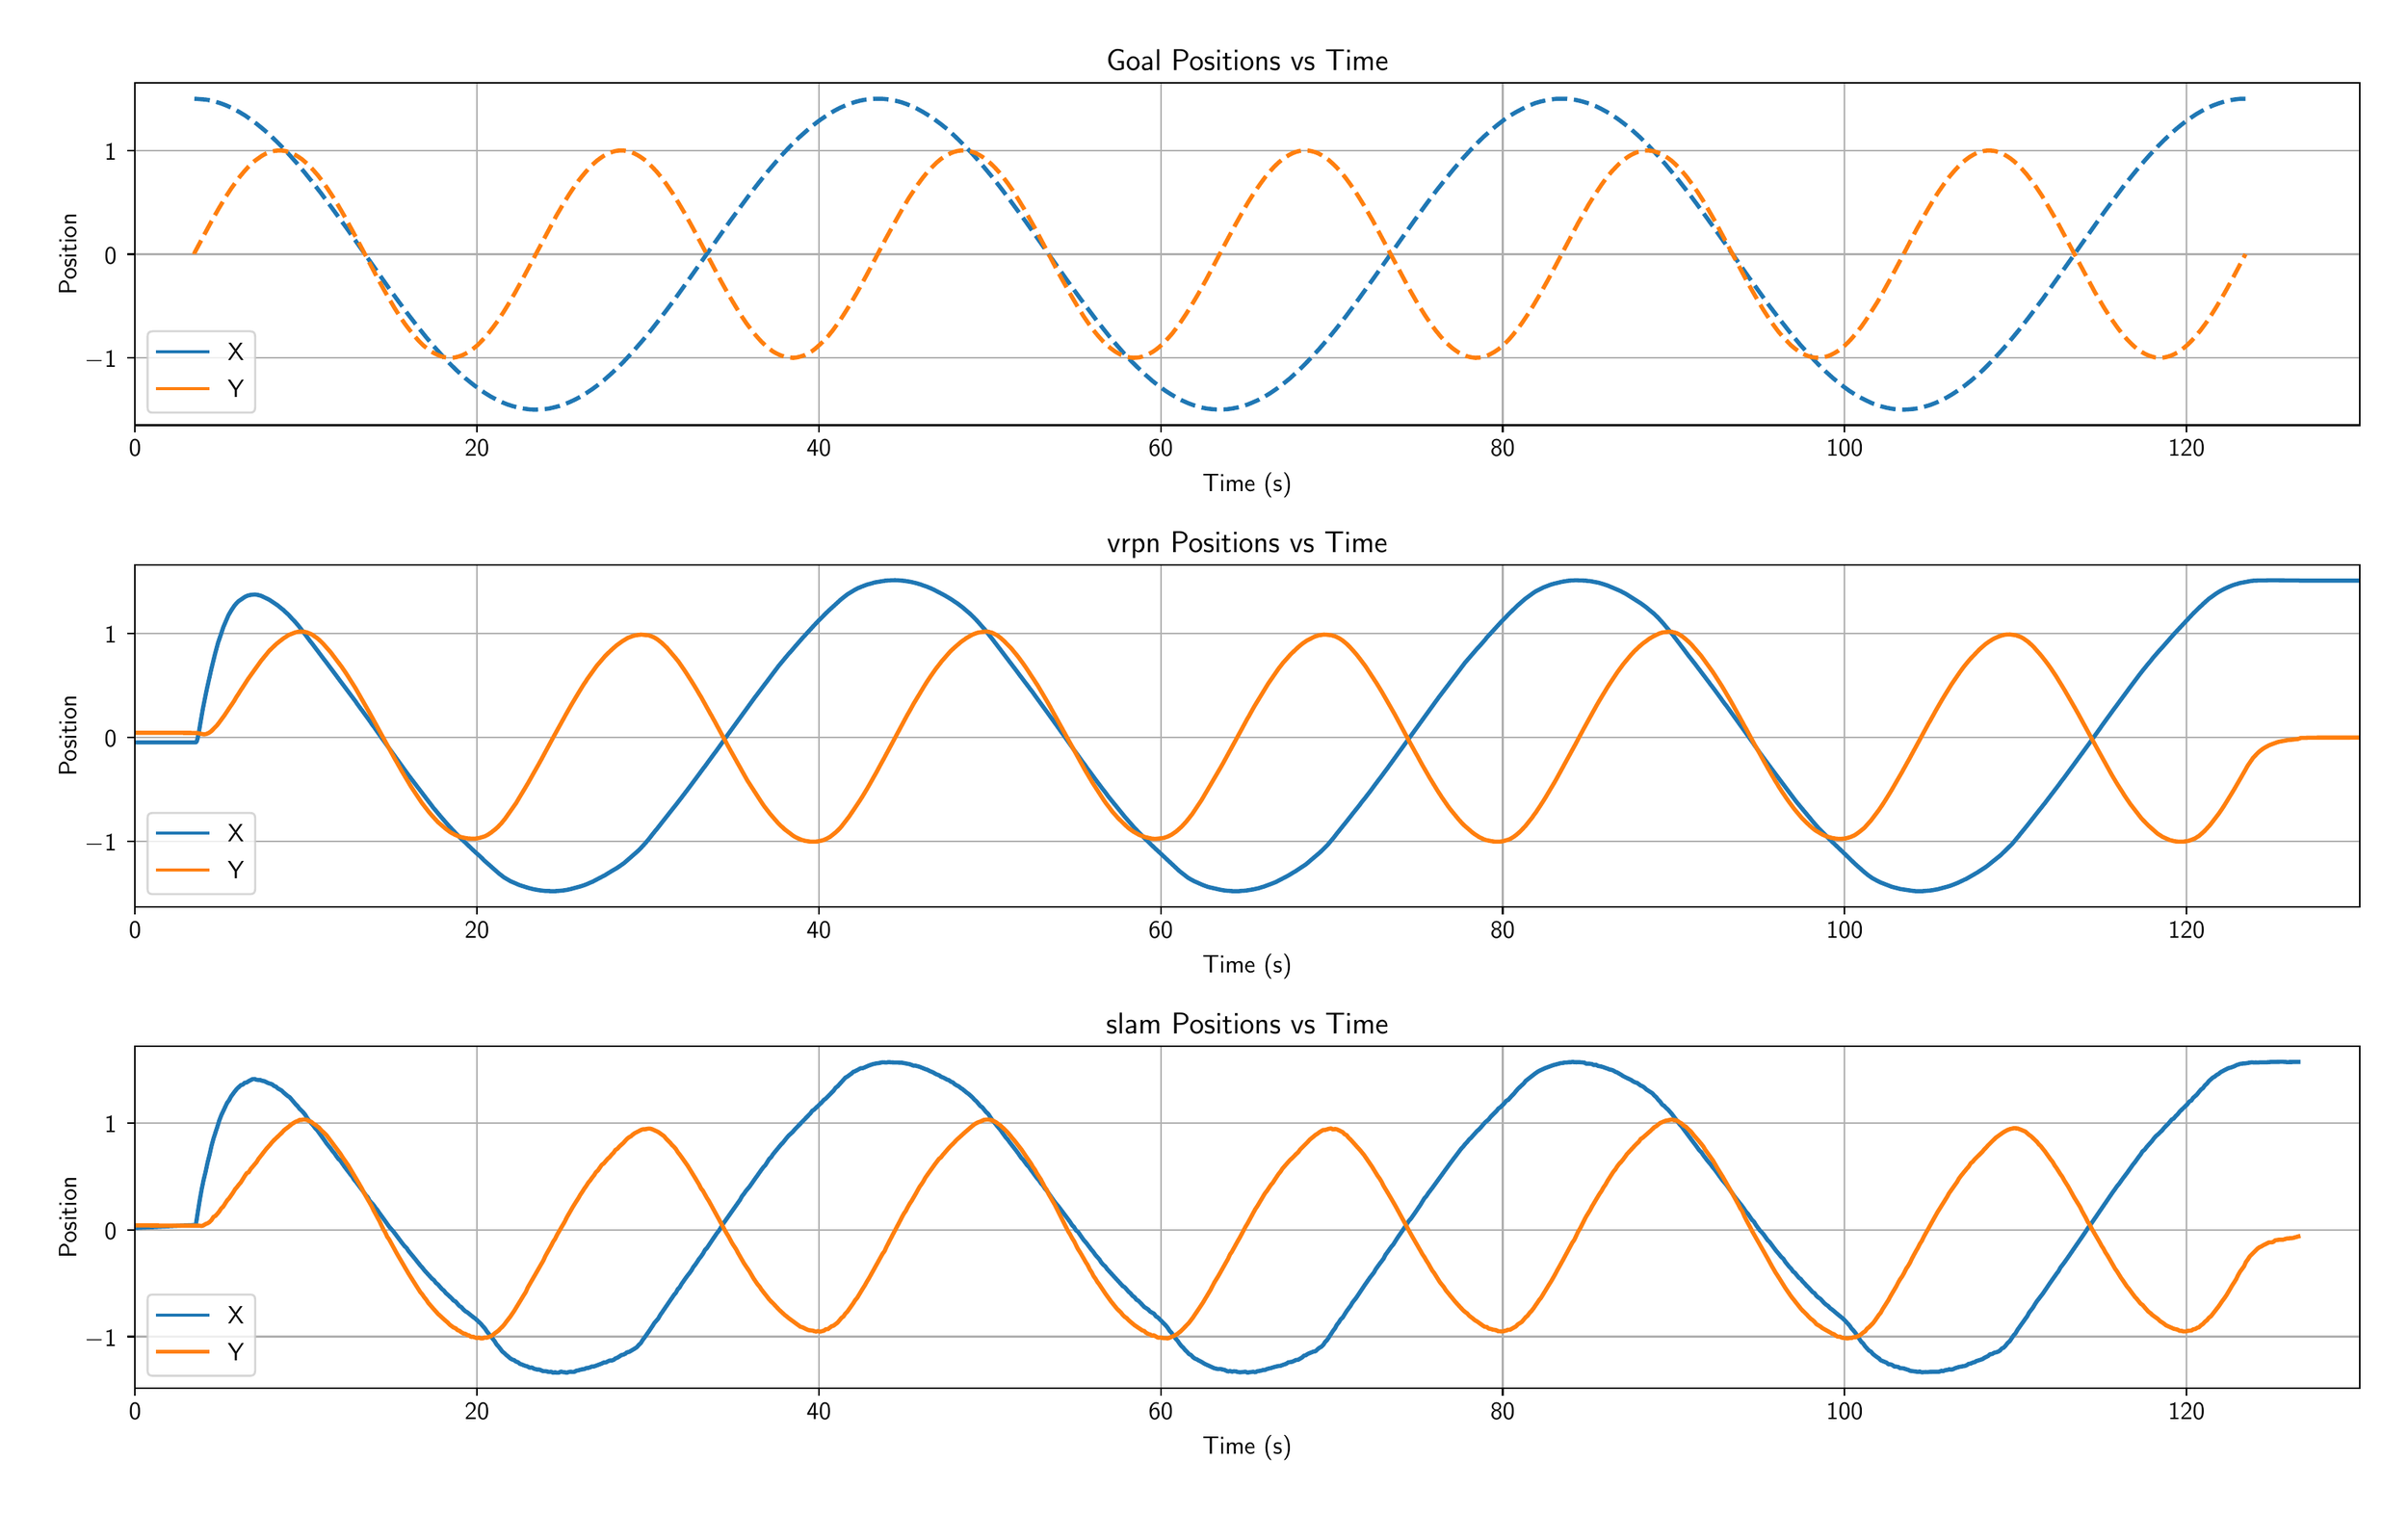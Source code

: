 \begingroup%
\makeatletter%
\begin{pgfpicture}%
\pgfpathrectangle{\pgfpointorigin}{\pgfqpoint{15.7in}{9.77in}}%
\pgfusepath{use as bounding box, clip}%
\begin{pgfscope}%
\pgfsetbuttcap%
\pgfsetmiterjoin%
\definecolor{currentfill}{rgb}{1.0,1.0,1.0}%
\pgfsetfillcolor{currentfill}%
\pgfsetlinewidth{0.0pt}%
\definecolor{currentstroke}{rgb}{1.0,1.0,1.0}%
\pgfsetstrokecolor{currentstroke}%
\pgfsetdash{}{0pt}%
\pgfpathmoveto{\pgfqpoint{0.0in}{0.0in}}%
\pgfpathlineto{\pgfqpoint{15.7in}{0.0in}}%
\pgfpathlineto{\pgfqpoint{15.7in}{9.77in}}%
\pgfpathlineto{\pgfqpoint{0.0in}{9.77in}}%
\pgfpathlineto{\pgfqpoint{0.0in}{0.0in}}%
\pgfpathclose%
\pgfusepath{fill}%
\end{pgfscope}%
\begin{pgfscope}%
\pgfsetbuttcap%
\pgfsetmiterjoin%
\definecolor{currentfill}{rgb}{1.0,1.0,1.0}%
\pgfsetfillcolor{currentfill}%
\pgfsetlinewidth{0.0pt}%
\definecolor{currentstroke}{rgb}{0.0,0.0,0.0}%
\pgfsetstrokecolor{currentstroke}%
\pgfsetstrokeopacity{0.0}%
\pgfsetdash{}{0pt}%
\pgfpathmoveto{\pgfqpoint{0.758in}{7.086in}}%
\pgfpathlineto{\pgfqpoint{15.52in}{7.086in}}%
\pgfpathlineto{\pgfqpoint{15.52in}{9.357in}}%
\pgfpathlineto{\pgfqpoint{0.758in}{9.357in}}%
\pgfpathlineto{\pgfqpoint{0.758in}{7.086in}}%
\pgfpathclose%
\pgfusepath{fill}%
\end{pgfscope}%
\begin{pgfscope}%
\pgfpathrectangle{\pgfqpoint{0.758in}{7.086in}}{\pgfqpoint{14.762in}{2.271in}}%
\pgfusepath{clip}%
\pgfsetrectcap%
\pgfsetroundjoin%
\pgfsetlinewidth{0.803pt}%
\definecolor{currentstroke}{rgb}{0.69,0.69,0.69}%
\pgfsetstrokecolor{currentstroke}%
\pgfsetdash{}{0pt}%
\pgfpathmoveto{\pgfqpoint{0.758in}{7.086in}}%
\pgfpathlineto{\pgfqpoint{0.758in}{9.357in}}%
\pgfusepath{stroke}%
\end{pgfscope}%
\begin{pgfscope}%
\pgfsetbuttcap%
\pgfsetroundjoin%
\definecolor{currentfill}{rgb}{0.0,0.0,0.0}%
\pgfsetfillcolor{currentfill}%
\pgfsetlinewidth{0.803pt}%
\definecolor{currentstroke}{rgb}{0.0,0.0,0.0}%
\pgfsetstrokecolor{currentstroke}%
\pgfsetdash{}{0pt}%
\pgfsys@defobject{currentmarker}{\pgfqpoint{0.0in}{-0.049in}}{\pgfqpoint{0.0in}{0.0in}}{%
\pgfpathmoveto{\pgfqpoint{0.0in}{0.0in}}%
\pgfpathlineto{\pgfqpoint{0.0in}{-0.049in}}%
\pgfusepath{stroke,fill}%
}%
\begin{pgfscope}%
\pgfsys@transformshift{0.758in}{7.086in}%
\pgfsys@useobject{currentmarker}{}%
\end{pgfscope}%
\end{pgfscope}%
\begin{pgfscope}%
\definecolor{textcolor}{rgb}{0.0,0.0,0.0}%
\pgfsetstrokecolor{textcolor}%
\pgfsetfillcolor{textcolor}%
\pgftext[x=0.758in,y=6.989in,,top]{\color{textcolor}\sffamily\fontsize{12.0}{14.4}\selectfont 0}%
\end{pgfscope}%
\begin{pgfscope}%
\pgfpathrectangle{\pgfqpoint{0.758in}{7.086in}}{\pgfqpoint{14.762in}{2.271in}}%
\pgfusepath{clip}%
\pgfsetrectcap%
\pgfsetroundjoin%
\pgfsetlinewidth{0.803pt}%
\definecolor{currentstroke}{rgb}{0.69,0.69,0.69}%
\pgfsetstrokecolor{currentstroke}%
\pgfsetdash{}{0pt}%
\pgfpathmoveto{\pgfqpoint{3.027in}{7.086in}}%
\pgfpathlineto{\pgfqpoint{3.027in}{9.357in}}%
\pgfusepath{stroke}%
\end{pgfscope}%
\begin{pgfscope}%
\pgfsetbuttcap%
\pgfsetroundjoin%
\definecolor{currentfill}{rgb}{0.0,0.0,0.0}%
\pgfsetfillcolor{currentfill}%
\pgfsetlinewidth{0.803pt}%
\definecolor{currentstroke}{rgb}{0.0,0.0,0.0}%
\pgfsetstrokecolor{currentstroke}%
\pgfsetdash{}{0pt}%
\pgfsys@defobject{currentmarker}{\pgfqpoint{0.0in}{-0.049in}}{\pgfqpoint{0.0in}{0.0in}}{%
\pgfpathmoveto{\pgfqpoint{0.0in}{0.0in}}%
\pgfpathlineto{\pgfqpoint{0.0in}{-0.049in}}%
\pgfusepath{stroke,fill}%
}%
\begin{pgfscope}%
\pgfsys@transformshift{3.027in}{7.086in}%
\pgfsys@useobject{currentmarker}{}%
\end{pgfscope}%
\end{pgfscope}%
\begin{pgfscope}%
\definecolor{textcolor}{rgb}{0.0,0.0,0.0}%
\pgfsetstrokecolor{textcolor}%
\pgfsetfillcolor{textcolor}%
\pgftext[x=3.027in,y=6.989in,,top]{\color{textcolor}\sffamily\fontsize{12.0}{14.4}\selectfont 20}%
\end{pgfscope}%
\begin{pgfscope}%
\pgfpathrectangle{\pgfqpoint{0.758in}{7.086in}}{\pgfqpoint{14.762in}{2.271in}}%
\pgfusepath{clip}%
\pgfsetrectcap%
\pgfsetroundjoin%
\pgfsetlinewidth{0.803pt}%
\definecolor{currentstroke}{rgb}{0.69,0.69,0.69}%
\pgfsetstrokecolor{currentstroke}%
\pgfsetdash{}{0pt}%
\pgfpathmoveto{\pgfqpoint{5.296in}{7.086in}}%
\pgfpathlineto{\pgfqpoint{5.296in}{9.357in}}%
\pgfusepath{stroke}%
\end{pgfscope}%
\begin{pgfscope}%
\pgfsetbuttcap%
\pgfsetroundjoin%
\definecolor{currentfill}{rgb}{0.0,0.0,0.0}%
\pgfsetfillcolor{currentfill}%
\pgfsetlinewidth{0.803pt}%
\definecolor{currentstroke}{rgb}{0.0,0.0,0.0}%
\pgfsetstrokecolor{currentstroke}%
\pgfsetdash{}{0pt}%
\pgfsys@defobject{currentmarker}{\pgfqpoint{0.0in}{-0.049in}}{\pgfqpoint{0.0in}{0.0in}}{%
\pgfpathmoveto{\pgfqpoint{0.0in}{0.0in}}%
\pgfpathlineto{\pgfqpoint{0.0in}{-0.049in}}%
\pgfusepath{stroke,fill}%
}%
\begin{pgfscope}%
\pgfsys@transformshift{5.296in}{7.086in}%
\pgfsys@useobject{currentmarker}{}%
\end{pgfscope}%
\end{pgfscope}%
\begin{pgfscope}%
\definecolor{textcolor}{rgb}{0.0,0.0,0.0}%
\pgfsetstrokecolor{textcolor}%
\pgfsetfillcolor{textcolor}%
\pgftext[x=5.296in,y=6.989in,,top]{\color{textcolor}\sffamily\fontsize{12.0}{14.4}\selectfont 40}%
\end{pgfscope}%
\begin{pgfscope}%
\pgfpathrectangle{\pgfqpoint{0.758in}{7.086in}}{\pgfqpoint{14.762in}{2.271in}}%
\pgfusepath{clip}%
\pgfsetrectcap%
\pgfsetroundjoin%
\pgfsetlinewidth{0.803pt}%
\definecolor{currentstroke}{rgb}{0.69,0.69,0.69}%
\pgfsetstrokecolor{currentstroke}%
\pgfsetdash{}{0pt}%
\pgfpathmoveto{\pgfqpoint{7.565in}{7.086in}}%
\pgfpathlineto{\pgfqpoint{7.565in}{9.357in}}%
\pgfusepath{stroke}%
\end{pgfscope}%
\begin{pgfscope}%
\pgfsetbuttcap%
\pgfsetroundjoin%
\definecolor{currentfill}{rgb}{0.0,0.0,0.0}%
\pgfsetfillcolor{currentfill}%
\pgfsetlinewidth{0.803pt}%
\definecolor{currentstroke}{rgb}{0.0,0.0,0.0}%
\pgfsetstrokecolor{currentstroke}%
\pgfsetdash{}{0pt}%
\pgfsys@defobject{currentmarker}{\pgfqpoint{0.0in}{-0.049in}}{\pgfqpoint{0.0in}{0.0in}}{%
\pgfpathmoveto{\pgfqpoint{0.0in}{0.0in}}%
\pgfpathlineto{\pgfqpoint{0.0in}{-0.049in}}%
\pgfusepath{stroke,fill}%
}%
\begin{pgfscope}%
\pgfsys@transformshift{7.565in}{7.086in}%
\pgfsys@useobject{currentmarker}{}%
\end{pgfscope}%
\end{pgfscope}%
\begin{pgfscope}%
\definecolor{textcolor}{rgb}{0.0,0.0,0.0}%
\pgfsetstrokecolor{textcolor}%
\pgfsetfillcolor{textcolor}%
\pgftext[x=7.565in,y=6.989in,,top]{\color{textcolor}\sffamily\fontsize{12.0}{14.4}\selectfont 60}%
\end{pgfscope}%
\begin{pgfscope}%
\pgfpathrectangle{\pgfqpoint{0.758in}{7.086in}}{\pgfqpoint{14.762in}{2.271in}}%
\pgfusepath{clip}%
\pgfsetrectcap%
\pgfsetroundjoin%
\pgfsetlinewidth{0.803pt}%
\definecolor{currentstroke}{rgb}{0.69,0.69,0.69}%
\pgfsetstrokecolor{currentstroke}%
\pgfsetdash{}{0pt}%
\pgfpathmoveto{\pgfqpoint{9.834in}{7.086in}}%
\pgfpathlineto{\pgfqpoint{9.834in}{9.357in}}%
\pgfusepath{stroke}%
\end{pgfscope}%
\begin{pgfscope}%
\pgfsetbuttcap%
\pgfsetroundjoin%
\definecolor{currentfill}{rgb}{0.0,0.0,0.0}%
\pgfsetfillcolor{currentfill}%
\pgfsetlinewidth{0.803pt}%
\definecolor{currentstroke}{rgb}{0.0,0.0,0.0}%
\pgfsetstrokecolor{currentstroke}%
\pgfsetdash{}{0pt}%
\pgfsys@defobject{currentmarker}{\pgfqpoint{0.0in}{-0.049in}}{\pgfqpoint{0.0in}{0.0in}}{%
\pgfpathmoveto{\pgfqpoint{0.0in}{0.0in}}%
\pgfpathlineto{\pgfqpoint{0.0in}{-0.049in}}%
\pgfusepath{stroke,fill}%
}%
\begin{pgfscope}%
\pgfsys@transformshift{9.834in}{7.086in}%
\pgfsys@useobject{currentmarker}{}%
\end{pgfscope}%
\end{pgfscope}%
\begin{pgfscope}%
\definecolor{textcolor}{rgb}{0.0,0.0,0.0}%
\pgfsetstrokecolor{textcolor}%
\pgfsetfillcolor{textcolor}%
\pgftext[x=9.834in,y=6.989in,,top]{\color{textcolor}\sffamily\fontsize{12.0}{14.4}\selectfont 80}%
\end{pgfscope}%
\begin{pgfscope}%
\pgfpathrectangle{\pgfqpoint{0.758in}{7.086in}}{\pgfqpoint{14.762in}{2.271in}}%
\pgfusepath{clip}%
\pgfsetrectcap%
\pgfsetroundjoin%
\pgfsetlinewidth{0.803pt}%
\definecolor{currentstroke}{rgb}{0.69,0.69,0.69}%
\pgfsetstrokecolor{currentstroke}%
\pgfsetdash{}{0pt}%
\pgfpathmoveto{\pgfqpoint{12.103in}{7.086in}}%
\pgfpathlineto{\pgfqpoint{12.103in}{9.357in}}%
\pgfusepath{stroke}%
\end{pgfscope}%
\begin{pgfscope}%
\pgfsetbuttcap%
\pgfsetroundjoin%
\definecolor{currentfill}{rgb}{0.0,0.0,0.0}%
\pgfsetfillcolor{currentfill}%
\pgfsetlinewidth{0.803pt}%
\definecolor{currentstroke}{rgb}{0.0,0.0,0.0}%
\pgfsetstrokecolor{currentstroke}%
\pgfsetdash{}{0pt}%
\pgfsys@defobject{currentmarker}{\pgfqpoint{0.0in}{-0.049in}}{\pgfqpoint{0.0in}{0.0in}}{%
\pgfpathmoveto{\pgfqpoint{0.0in}{0.0in}}%
\pgfpathlineto{\pgfqpoint{0.0in}{-0.049in}}%
\pgfusepath{stroke,fill}%
}%
\begin{pgfscope}%
\pgfsys@transformshift{12.103in}{7.086in}%
\pgfsys@useobject{currentmarker}{}%
\end{pgfscope}%
\end{pgfscope}%
\begin{pgfscope}%
\definecolor{textcolor}{rgb}{0.0,0.0,0.0}%
\pgfsetstrokecolor{textcolor}%
\pgfsetfillcolor{textcolor}%
\pgftext[x=12.103in,y=6.989in,,top]{\color{textcolor}\sffamily\fontsize{12.0}{14.4}\selectfont 100}%
\end{pgfscope}%
\begin{pgfscope}%
\pgfpathrectangle{\pgfqpoint{0.758in}{7.086in}}{\pgfqpoint{14.762in}{2.271in}}%
\pgfusepath{clip}%
\pgfsetrectcap%
\pgfsetroundjoin%
\pgfsetlinewidth{0.803pt}%
\definecolor{currentstroke}{rgb}{0.69,0.69,0.69}%
\pgfsetstrokecolor{currentstroke}%
\pgfsetdash{}{0pt}%
\pgfpathmoveto{\pgfqpoint{14.372in}{7.086in}}%
\pgfpathlineto{\pgfqpoint{14.372in}{9.357in}}%
\pgfusepath{stroke}%
\end{pgfscope}%
\begin{pgfscope}%
\pgfsetbuttcap%
\pgfsetroundjoin%
\definecolor{currentfill}{rgb}{0.0,0.0,0.0}%
\pgfsetfillcolor{currentfill}%
\pgfsetlinewidth{0.803pt}%
\definecolor{currentstroke}{rgb}{0.0,0.0,0.0}%
\pgfsetstrokecolor{currentstroke}%
\pgfsetdash{}{0pt}%
\pgfsys@defobject{currentmarker}{\pgfqpoint{0.0in}{-0.049in}}{\pgfqpoint{0.0in}{0.0in}}{%
\pgfpathmoveto{\pgfqpoint{0.0in}{0.0in}}%
\pgfpathlineto{\pgfqpoint{0.0in}{-0.049in}}%
\pgfusepath{stroke,fill}%
}%
\begin{pgfscope}%
\pgfsys@transformshift{14.372in}{7.086in}%
\pgfsys@useobject{currentmarker}{}%
\end{pgfscope}%
\end{pgfscope}%
\begin{pgfscope}%
\definecolor{textcolor}{rgb}{0.0,0.0,0.0}%
\pgfsetstrokecolor{textcolor}%
\pgfsetfillcolor{textcolor}%
\pgftext[x=14.372in,y=6.989in,,top]{\color{textcolor}\sffamily\fontsize{12.0}{14.4}\selectfont 120}%
\end{pgfscope}%
\begin{pgfscope}%
\definecolor{textcolor}{rgb}{0.0,0.0,0.0}%
\pgfsetstrokecolor{textcolor}%
\pgfsetfillcolor{textcolor}%
\pgftext[x=8.139in,y=6.772in,,top]{\color{textcolor}\sffamily\fontsize{12.0}{14.4}\selectfont Time (s)}%
\end{pgfscope}%
\begin{pgfscope}%
\pgfpathrectangle{\pgfqpoint{0.758in}{7.086in}}{\pgfqpoint{14.762in}{2.271in}}%
\pgfusepath{clip}%
\pgfsetrectcap%
\pgfsetroundjoin%
\pgfsetlinewidth{0.803pt}%
\definecolor{currentstroke}{rgb}{0.69,0.69,0.69}%
\pgfsetstrokecolor{currentstroke}%
\pgfsetdash{}{0pt}%
\pgfpathmoveto{\pgfqpoint{0.758in}{7.533in}}%
\pgfpathlineto{\pgfqpoint{15.52in}{7.533in}}%
\pgfusepath{stroke}%
\end{pgfscope}%
\begin{pgfscope}%
\pgfsetbuttcap%
\pgfsetroundjoin%
\definecolor{currentfill}{rgb}{0.0,0.0,0.0}%
\pgfsetfillcolor{currentfill}%
\pgfsetlinewidth{0.803pt}%
\definecolor{currentstroke}{rgb}{0.0,0.0,0.0}%
\pgfsetstrokecolor{currentstroke}%
\pgfsetdash{}{0pt}%
\pgfsys@defobject{currentmarker}{\pgfqpoint{-0.049in}{0.0in}}{\pgfqpoint{-0.0in}{0.0in}}{%
\pgfpathmoveto{\pgfqpoint{-0.0in}{0.0in}}%
\pgfpathlineto{\pgfqpoint{-0.049in}{0.0in}}%
\pgfusepath{stroke,fill}%
}%
\begin{pgfscope}%
\pgfsys@transformshift{0.758in}{7.533in}%
\pgfsys@useobject{currentmarker}{}%
\end{pgfscope}%
\end{pgfscope}%
\begin{pgfscope}%
\definecolor{textcolor}{rgb}{0.0,0.0,0.0}%
\pgfsetstrokecolor{textcolor}%
\pgfsetfillcolor{textcolor}%
\pgftext[x=0.425in, y=7.47in, left, base]{\color{textcolor}\sffamily\fontsize{12.0}{14.4}\selectfont \ensuremath{-}1}%
\end{pgfscope}%
\begin{pgfscope}%
\pgfpathrectangle{\pgfqpoint{0.758in}{7.086in}}{\pgfqpoint{14.762in}{2.271in}}%
\pgfusepath{clip}%
\pgfsetrectcap%
\pgfsetroundjoin%
\pgfsetlinewidth{0.803pt}%
\definecolor{currentstroke}{rgb}{0.69,0.69,0.69}%
\pgfsetstrokecolor{currentstroke}%
\pgfsetdash{}{0pt}%
\pgfpathmoveto{\pgfqpoint{0.758in}{8.221in}}%
\pgfpathlineto{\pgfqpoint{15.52in}{8.221in}}%
\pgfusepath{stroke}%
\end{pgfscope}%
\begin{pgfscope}%
\pgfsetbuttcap%
\pgfsetroundjoin%
\definecolor{currentfill}{rgb}{0.0,0.0,0.0}%
\pgfsetfillcolor{currentfill}%
\pgfsetlinewidth{0.803pt}%
\definecolor{currentstroke}{rgb}{0.0,0.0,0.0}%
\pgfsetstrokecolor{currentstroke}%
\pgfsetdash{}{0pt}%
\pgfsys@defobject{currentmarker}{\pgfqpoint{-0.049in}{0.0in}}{\pgfqpoint{-0.0in}{0.0in}}{%
\pgfpathmoveto{\pgfqpoint{-0.0in}{0.0in}}%
\pgfpathlineto{\pgfqpoint{-0.049in}{0.0in}}%
\pgfusepath{stroke,fill}%
}%
\begin{pgfscope}%
\pgfsys@transformshift{0.758in}{8.221in}%
\pgfsys@useobject{currentmarker}{}%
\end{pgfscope}%
\end{pgfscope}%
\begin{pgfscope}%
\definecolor{textcolor}{rgb}{0.0,0.0,0.0}%
\pgfsetstrokecolor{textcolor}%
\pgfsetfillcolor{textcolor}%
\pgftext[x=0.555in, y=8.158in, left, base]{\color{textcolor}\sffamily\fontsize{12.0}{14.4}\selectfont 0}%
\end{pgfscope}%
\begin{pgfscope}%
\pgfpathrectangle{\pgfqpoint{0.758in}{7.086in}}{\pgfqpoint{14.762in}{2.271in}}%
\pgfusepath{clip}%
\pgfsetrectcap%
\pgfsetroundjoin%
\pgfsetlinewidth{0.803pt}%
\definecolor{currentstroke}{rgb}{0.69,0.69,0.69}%
\pgfsetstrokecolor{currentstroke}%
\pgfsetdash{}{0pt}%
\pgfpathmoveto{\pgfqpoint{0.758in}{8.909in}}%
\pgfpathlineto{\pgfqpoint{15.52in}{8.909in}}%
\pgfusepath{stroke}%
\end{pgfscope}%
\begin{pgfscope}%
\pgfsetbuttcap%
\pgfsetroundjoin%
\definecolor{currentfill}{rgb}{0.0,0.0,0.0}%
\pgfsetfillcolor{currentfill}%
\pgfsetlinewidth{0.803pt}%
\definecolor{currentstroke}{rgb}{0.0,0.0,0.0}%
\pgfsetstrokecolor{currentstroke}%
\pgfsetdash{}{0pt}%
\pgfsys@defobject{currentmarker}{\pgfqpoint{-0.049in}{0.0in}}{\pgfqpoint{-0.0in}{0.0in}}{%
\pgfpathmoveto{\pgfqpoint{-0.0in}{0.0in}}%
\pgfpathlineto{\pgfqpoint{-0.049in}{0.0in}}%
\pgfusepath{stroke,fill}%
}%
\begin{pgfscope}%
\pgfsys@transformshift{0.758in}{8.909in}%
\pgfsys@useobject{currentmarker}{}%
\end{pgfscope}%
\end{pgfscope}%
\begin{pgfscope}%
\definecolor{textcolor}{rgb}{0.0,0.0,0.0}%
\pgfsetstrokecolor{textcolor}%
\pgfsetfillcolor{textcolor}%
\pgftext[x=0.555in, y=8.846in, left, base]{\color{textcolor}\sffamily\fontsize{12.0}{14.4}\selectfont 1}%
\end{pgfscope}%
\begin{pgfscope}%
\definecolor{textcolor}{rgb}{0.0,0.0,0.0}%
\pgfsetstrokecolor{textcolor}%
\pgfsetfillcolor{textcolor}%
\pgftext[x=0.369in,y=8.221in,,bottom,rotate=90.0]{\color{textcolor}\sffamily\fontsize{12.0}{14.4}\selectfont Position}%
\end{pgfscope}%
\begin{pgfscope}%
\pgfpathrectangle{\pgfqpoint{0.758in}{7.086in}}{\pgfqpoint{14.762in}{2.271in}}%
\pgfusepath{clip}%
\pgfsetbuttcap%
\pgfsetroundjoin%
\pgfsetlinewidth{2.007pt}%
\definecolor{currentstroke}{rgb}{0.122,0.467,0.706}%
\pgfsetstrokecolor{currentstroke}%
\pgfsetdash{{7.4pt}{3.2pt}}{0.0pt}%
\pgfpathmoveto{\pgfqpoint{1.152in}{9.253in}}%
\pgfpathlineto{\pgfqpoint{1.228in}{9.247in}}%
\pgfpathlineto{\pgfqpoint{1.262in}{9.241in}}%
\pgfpathlineto{\pgfqpoint{1.296in}{9.232in}}%
\pgfpathlineto{\pgfqpoint{1.33in}{9.221in}}%
\pgfpathlineto{\pgfqpoint{1.364in}{9.208in}}%
\pgfpathlineto{\pgfqpoint{1.402in}{9.191in}}%
\pgfpathlineto{\pgfqpoint{1.451in}{9.164in}}%
\pgfpathlineto{\pgfqpoint{1.489in}{9.141in}}%
\pgfpathlineto{\pgfqpoint{1.526in}{9.115in}}%
\pgfpathlineto{\pgfqpoint{1.564in}{9.087in}}%
\pgfpathlineto{\pgfqpoint{1.613in}{9.047in}}%
\pgfpathlineto{\pgfqpoint{1.659in}{9.006in}}%
\pgfpathlineto{\pgfqpoint{1.7in}{8.966in}}%
\pgfpathlineto{\pgfqpoint{1.746in}{8.92in}}%
\pgfpathlineto{\pgfqpoint{1.787in}{8.875in}}%
\pgfpathlineto{\pgfqpoint{1.829in}{8.828in}}%
\pgfpathlineto{\pgfqpoint{1.882in}{8.765in}}%
\pgfpathlineto{\pgfqpoint{1.931in}{8.704in}}%
\pgfpathlineto{\pgfqpoint{1.988in}{8.631in}}%
\pgfpathlineto{\pgfqpoint{2.063in}{8.53in}}%
\pgfpathlineto{\pgfqpoint{2.162in}{8.394in}}%
\pgfpathlineto{\pgfqpoint{2.464in}{7.965in}}%
\pgfpathlineto{\pgfqpoint{2.559in}{7.836in}}%
\pgfpathlineto{\pgfqpoint{2.631in}{7.743in}}%
\pgfpathlineto{\pgfqpoint{2.687in}{7.673in}}%
\pgfpathlineto{\pgfqpoint{2.74in}{7.61in}}%
\pgfpathlineto{\pgfqpoint{2.793in}{7.551in}}%
\pgfpathlineto{\pgfqpoint{2.842in}{7.499in}}%
\pgfpathlineto{\pgfqpoint{2.895in}{7.447in}}%
\pgfpathlineto{\pgfqpoint{2.948in}{7.399in}}%
\pgfpathlineto{\pgfqpoint{2.99in}{7.365in}}%
\pgfpathlineto{\pgfqpoint{3.035in}{7.33in}}%
\pgfpathlineto{\pgfqpoint{3.081in}{7.299in}}%
\pgfpathlineto{\pgfqpoint{3.118in}{7.276in}}%
\pgfpathlineto{\pgfqpoint{3.156in}{7.256in}}%
\pgfpathlineto{\pgfqpoint{3.194in}{7.238in}}%
\pgfpathlineto{\pgfqpoint{3.228in}{7.224in}}%
\pgfpathlineto{\pgfqpoint{3.262in}{7.213in}}%
\pgfpathlineto{\pgfqpoint{3.3in}{7.203in}}%
\pgfpathlineto{\pgfqpoint{3.338in}{7.196in}}%
\pgfpathlineto{\pgfqpoint{3.372in}{7.191in}}%
\pgfpathlineto{\pgfqpoint{3.406in}{7.189in}}%
\pgfpathlineto{\pgfqpoint{3.44in}{7.19in}}%
\pgfpathlineto{\pgfqpoint{3.474in}{7.192in}}%
\pgfpathlineto{\pgfqpoint{3.508in}{7.197in}}%
\pgfpathlineto{\pgfqpoint{3.542in}{7.205in}}%
\pgfpathlineto{\pgfqpoint{3.576in}{7.214in}}%
\pgfpathlineto{\pgfqpoint{3.61in}{7.226in}}%
\pgfpathlineto{\pgfqpoint{3.644in}{7.24in}}%
\pgfpathlineto{\pgfqpoint{3.678in}{7.256in}}%
\pgfpathlineto{\pgfqpoint{3.716in}{7.276in}}%
\pgfpathlineto{\pgfqpoint{3.75in}{7.297in}}%
\pgfpathlineto{\pgfqpoint{3.792in}{7.325in}}%
\pgfpathlineto{\pgfqpoint{3.826in}{7.35in}}%
\pgfpathlineto{\pgfqpoint{3.871in}{7.386in}}%
\pgfpathlineto{\pgfqpoint{3.916in}{7.426in}}%
\pgfpathlineto{\pgfqpoint{3.962in}{7.469in}}%
\pgfpathlineto{\pgfqpoint{4.0in}{7.507in}}%
\pgfpathlineto{\pgfqpoint{4.06in}{7.572in}}%
\pgfpathlineto{\pgfqpoint{4.132in}{7.655in}}%
\pgfpathlineto{\pgfqpoint{4.181in}{7.715in}}%
\pgfpathlineto{\pgfqpoint{4.245in}{7.797in}}%
\pgfpathlineto{\pgfqpoint{4.34in}{7.923in}}%
\pgfpathlineto{\pgfqpoint{4.457in}{8.087in}}%
\pgfpathlineto{\pgfqpoint{4.597in}{8.286in}}%
\pgfpathlineto{\pgfqpoint{4.711in}{8.447in}}%
\pgfpathlineto{\pgfqpoint{4.824in}{8.601in}}%
\pgfpathlineto{\pgfqpoint{4.885in}{8.68in}}%
\pgfpathlineto{\pgfqpoint{4.96in}{8.774in}}%
\pgfpathlineto{\pgfqpoint{5.006in}{8.828in}}%
\pgfpathlineto{\pgfqpoint{5.047in}{8.875in}}%
\pgfpathlineto{\pgfqpoint{5.066in}{8.896in}}%
\pgfpathlineto{\pgfqpoint{5.111in}{8.943in}}%
\pgfpathlineto{\pgfqpoint{5.127in}{8.959in}}%
\pgfpathlineto{\pgfqpoint{5.164in}{8.996in}}%
\pgfpathlineto{\pgfqpoint{5.176in}{9.006in}}%
\pgfpathlineto{\pgfqpoint{5.24in}{9.063in}}%
\pgfpathlineto{\pgfqpoint{5.263in}{9.081in}}%
\pgfpathlineto{\pgfqpoint{5.304in}{9.112in}}%
\pgfpathlineto{\pgfqpoint{5.357in}{9.148in}}%
\pgfpathlineto{\pgfqpoint{5.399in}{9.173in}}%
\pgfpathlineto{\pgfqpoint{5.433in}{9.191in}}%
\pgfpathlineto{\pgfqpoint{5.471in}{9.208in}}%
\pgfpathlineto{\pgfqpoint{5.505in}{9.221in}}%
\pgfpathlineto{\pgfqpoint{5.539in}{9.232in}}%
\pgfpathlineto{\pgfqpoint{5.573in}{9.241in}}%
\pgfpathlineto{\pgfqpoint{5.607in}{9.247in}}%
\pgfpathlineto{\pgfqpoint{5.641in}{9.251in}}%
\pgfpathlineto{\pgfqpoint{5.675in}{9.253in}}%
\pgfpathlineto{\pgfqpoint{5.709in}{9.253in}}%
\pgfpathlineto{\pgfqpoint{5.743in}{9.25in}}%
\pgfpathlineto{\pgfqpoint{5.777in}{9.245in}}%
\pgfpathlineto{\pgfqpoint{5.811in}{9.238in}}%
\pgfpathlineto{\pgfqpoint{5.845in}{9.229in}}%
\pgfpathlineto{\pgfqpoint{5.879in}{9.217in}}%
\pgfpathlineto{\pgfqpoint{5.913in}{9.203in}}%
\pgfpathlineto{\pgfqpoint{5.947in}{9.187in}}%
\pgfpathlineto{\pgfqpoint{5.985in}{9.166in}}%
\pgfpathlineto{\pgfqpoint{6.023in}{9.143in}}%
\pgfpathlineto{\pgfqpoint{6.064in}{9.115in}}%
\pgfpathlineto{\pgfqpoint{6.106in}{9.084in}}%
\pgfpathlineto{\pgfqpoint{6.152in}{9.047in}}%
\pgfpathlineto{\pgfqpoint{6.204in}{8.999in}}%
\pgfpathlineto{\pgfqpoint{6.257in}{8.947in}}%
\pgfpathlineto{\pgfqpoint{6.306in}{8.896in}}%
\pgfpathlineto{\pgfqpoint{6.337in}{8.862in}}%
\pgfpathlineto{\pgfqpoint{6.39in}{8.801in}}%
\pgfpathlineto{\pgfqpoint{6.439in}{8.742in}}%
\pgfpathlineto{\pgfqpoint{6.492in}{8.675in}}%
\pgfpathlineto{\pgfqpoint{6.552in}{8.596in}}%
\pgfpathlineto{\pgfqpoint{6.666in}{8.441in}}%
\pgfpathlineto{\pgfqpoint{6.794in}{8.259in}}%
\pgfpathlineto{\pgfqpoint{6.942in}{8.049in}}%
\pgfpathlineto{\pgfqpoint{7.033in}{7.923in}}%
\pgfpathlineto{\pgfqpoint{7.135in}{7.787in}}%
\pgfpathlineto{\pgfqpoint{7.218in}{7.682in}}%
\pgfpathlineto{\pgfqpoint{7.26in}{7.632in}}%
\pgfpathlineto{\pgfqpoint{7.316in}{7.568in}}%
\pgfpathlineto{\pgfqpoint{7.369in}{7.511in}}%
\pgfpathlineto{\pgfqpoint{7.43in}{7.451in}}%
\pgfpathlineto{\pgfqpoint{7.468in}{7.416in}}%
\pgfpathlineto{\pgfqpoint{7.509in}{7.38in}}%
\pgfpathlineto{\pgfqpoint{7.555in}{7.344in}}%
\pgfpathlineto{\pgfqpoint{7.596in}{7.314in}}%
\pgfpathlineto{\pgfqpoint{7.634in}{7.29in}}%
\pgfpathlineto{\pgfqpoint{7.668in}{7.27in}}%
\pgfpathlineto{\pgfqpoint{7.706in}{7.25in}}%
\pgfpathlineto{\pgfqpoint{7.744in}{7.233in}}%
\pgfpathlineto{\pgfqpoint{7.781in}{7.219in}}%
\pgfpathlineto{\pgfqpoint{7.815in}{7.209in}}%
\pgfpathlineto{\pgfqpoint{7.85in}{7.2in}}%
\pgfpathlineto{\pgfqpoint{7.872in}{7.196in}}%
\pgfpathlineto{\pgfqpoint{7.906in}{7.192in}}%
\pgfpathlineto{\pgfqpoint{7.94in}{7.19in}}%
\pgfpathlineto{\pgfqpoint{7.974in}{7.19in}}%
\pgfpathlineto{\pgfqpoint{8.008in}{7.192in}}%
\pgfpathlineto{\pgfqpoint{8.042in}{7.197in}}%
\pgfpathlineto{\pgfqpoint{8.076in}{7.204in}}%
\pgfpathlineto{\pgfqpoint{8.11in}{7.213in}}%
\pgfpathlineto{\pgfqpoint{8.141in}{7.223in}}%
\pgfpathlineto{\pgfqpoint{8.175in}{7.237in}}%
\pgfpathlineto{\pgfqpoint{8.213in}{7.254in}}%
\pgfpathlineto{\pgfqpoint{8.254in}{7.276in}}%
\pgfpathlineto{\pgfqpoint{8.292in}{7.299in}}%
\pgfpathlineto{\pgfqpoint{8.334in}{7.328in}}%
\pgfpathlineto{\pgfqpoint{8.379in}{7.362in}}%
\pgfpathlineto{\pgfqpoint{8.421in}{7.396in}}%
\pgfpathlineto{\pgfqpoint{8.466in}{7.437in}}%
\pgfpathlineto{\pgfqpoint{8.515in}{7.484in}}%
\pgfpathlineto{\pgfqpoint{8.564in}{7.535in}}%
\pgfpathlineto{\pgfqpoint{8.617in}{7.593in}}%
\pgfpathlineto{\pgfqpoint{8.674in}{7.659in}}%
\pgfpathlineto{\pgfqpoint{8.723in}{7.719in}}%
\pgfpathlineto{\pgfqpoint{8.799in}{7.816in}}%
\pgfpathlineto{\pgfqpoint{8.874in}{7.918in}}%
\pgfpathlineto{\pgfqpoint{8.984in}{8.071in}}%
\pgfpathlineto{\pgfqpoint{9.245in}{8.441in}}%
\pgfpathlineto{\pgfqpoint{9.332in}{8.561in}}%
\pgfpathlineto{\pgfqpoint{9.396in}{8.646in}}%
\pgfpathlineto{\pgfqpoint{9.457in}{8.723in}}%
\pgfpathlineto{\pgfqpoint{9.506in}{8.783in}}%
\pgfpathlineto{\pgfqpoint{9.563in}{8.85in}}%
\pgfpathlineto{\pgfqpoint{9.616in}{8.908in}}%
\pgfpathlineto{\pgfqpoint{9.665in}{8.959in}}%
\pgfpathlineto{\pgfqpoint{9.706in}{8.999in}}%
\pgfpathlineto{\pgfqpoint{9.755in}{9.043in}}%
\pgfpathlineto{\pgfqpoint{9.805in}{9.084in}}%
\pgfpathlineto{\pgfqpoint{9.846in}{9.115in}}%
\pgfpathlineto{\pgfqpoint{9.88in}{9.139in}}%
\pgfpathlineto{\pgfqpoint{9.922in}{9.164in}}%
\pgfpathlineto{\pgfqpoint{9.979in}{9.194in}}%
\pgfpathlineto{\pgfqpoint{10.013in}{9.209in}}%
\pgfpathlineto{\pgfqpoint{10.05in}{9.224in}}%
\pgfpathlineto{\pgfqpoint{10.085in}{9.234in}}%
\pgfpathlineto{\pgfqpoint{10.119in}{9.242in}}%
\pgfpathlineto{\pgfqpoint{10.153in}{9.248in}}%
\pgfpathlineto{\pgfqpoint{10.187in}{9.252in}}%
\pgfpathlineto{\pgfqpoint{10.221in}{9.253in}}%
\pgfpathlineto{\pgfqpoint{10.255in}{9.253in}}%
\pgfpathlineto{\pgfqpoint{10.289in}{9.249in}}%
\pgfpathlineto{\pgfqpoint{10.323in}{9.244in}}%
\pgfpathlineto{\pgfqpoint{10.357in}{9.236in}}%
\pgfpathlineto{\pgfqpoint{10.391in}{9.226in}}%
\pgfpathlineto{\pgfqpoint{10.41in}{9.22in}}%
\pgfpathlineto{\pgfqpoint{10.448in}{9.205in}}%
\pgfpathlineto{\pgfqpoint{10.485in}{9.187in}}%
\pgfpathlineto{\pgfqpoint{10.527in}{9.164in}}%
\pgfpathlineto{\pgfqpoint{10.565in}{9.141in}}%
\pgfpathlineto{\pgfqpoint{10.603in}{9.115in}}%
\pgfpathlineto{\pgfqpoint{10.644in}{9.084in}}%
\pgfpathlineto{\pgfqpoint{10.69in}{9.047in}}%
\pgfpathlineto{\pgfqpoint{10.743in}{8.999in}}%
\pgfpathlineto{\pgfqpoint{10.803in}{8.94in}}%
\pgfpathlineto{\pgfqpoint{10.867in}{8.871in}}%
\pgfpathlineto{\pgfqpoint{10.913in}{8.819in}}%
\pgfpathlineto{\pgfqpoint{10.988in}{8.728in}}%
\pgfpathlineto{\pgfqpoint{11.072in}{8.621in}}%
\pgfpathlineto{\pgfqpoint{11.147in}{8.52in}}%
\pgfpathlineto{\pgfqpoint{11.291in}{8.319in}}%
\pgfpathlineto{\pgfqpoint{11.461in}{8.076in}}%
\pgfpathlineto{\pgfqpoint{11.597in}{7.887in}}%
\pgfpathlineto{\pgfqpoint{11.677in}{7.782in}}%
\pgfpathlineto{\pgfqpoint{11.741in}{7.701in}}%
\pgfpathlineto{\pgfqpoint{11.809in}{7.619in}}%
\pgfpathlineto{\pgfqpoint{11.885in}{7.535in}}%
\pgfpathlineto{\pgfqpoint{11.926in}{7.492in}}%
\pgfpathlineto{\pgfqpoint{11.975in}{7.444in}}%
\pgfpathlineto{\pgfqpoint{12.025in}{7.399in}}%
\pgfpathlineto{\pgfqpoint{12.066in}{7.365in}}%
\pgfpathlineto{\pgfqpoint{12.093in}{7.344in}}%
\pgfpathlineto{\pgfqpoint{12.134in}{7.314in}}%
\pgfpathlineto{\pgfqpoint{12.172in}{7.29in}}%
\pgfpathlineto{\pgfqpoint{12.21in}{7.268in}}%
\pgfpathlineto{\pgfqpoint{12.248in}{7.249in}}%
\pgfpathlineto{\pgfqpoint{12.282in}{7.233in}}%
\pgfpathlineto{\pgfqpoint{12.316in}{7.22in}}%
\pgfpathlineto{\pgfqpoint{12.35in}{7.21in}}%
\pgfpathlineto{\pgfqpoint{12.384in}{7.201in}}%
\pgfpathlineto{\pgfqpoint{12.429in}{7.193in}}%
\pgfpathlineto{\pgfqpoint{12.463in}{7.19in}}%
\pgfpathlineto{\pgfqpoint{12.497in}{7.189in}}%
\pgfpathlineto{\pgfqpoint{12.531in}{7.191in}}%
\pgfpathlineto{\pgfqpoint{12.565in}{7.194in}}%
\pgfpathlineto{\pgfqpoint{12.599in}{7.2in}}%
\pgfpathlineto{\pgfqpoint{12.637in}{7.21in}}%
\pgfpathlineto{\pgfqpoint{12.671in}{7.22in}}%
\pgfpathlineto{\pgfqpoint{12.709in}{7.235in}}%
\pgfpathlineto{\pgfqpoint{12.743in}{7.25in}}%
\pgfpathlineto{\pgfqpoint{12.781in}{7.27in}}%
\pgfpathlineto{\pgfqpoint{12.815in}{7.29in}}%
\pgfpathlineto{\pgfqpoint{12.849in}{7.312in}}%
\pgfpathlineto{\pgfqpoint{12.898in}{7.347in}}%
\pgfpathlineto{\pgfqpoint{12.94in}{7.38in}}%
\pgfpathlineto{\pgfqpoint{13.001in}{7.433in}}%
\pgfpathlineto{\pgfqpoint{13.031in}{7.462in}}%
\pgfpathlineto{\pgfqpoint{13.042in}{7.473in}}%
\pgfpathlineto{\pgfqpoint{13.102in}{7.535in}}%
\pgfpathlineto{\pgfqpoint{13.155in}{7.593in}}%
\pgfpathlineto{\pgfqpoint{13.208in}{7.655in}}%
\pgfpathlineto{\pgfqpoint{13.269in}{7.729in}}%
\pgfpathlineto{\pgfqpoint{13.333in}{7.812in}}%
\pgfpathlineto{\pgfqpoint{13.413in}{7.918in}}%
\pgfpathlineto{\pgfqpoint{13.45in}{7.97in}}%
\pgfpathlineto{\pgfqpoint{13.537in}{8.092in}}%
\pgfpathlineto{\pgfqpoint{13.636in}{8.232in}}%
\pgfpathlineto{\pgfqpoint{13.647in}{8.248in}}%
\pgfpathlineto{\pgfqpoint{13.783in}{8.441in}}%
\pgfpathlineto{\pgfqpoint{13.84in}{8.52in}}%
\pgfpathlineto{\pgfqpoint{13.953in}{8.671in}}%
\pgfpathlineto{\pgfqpoint{14.006in}{8.737in}}%
\pgfpathlineto{\pgfqpoint{14.055in}{8.797in}}%
\pgfpathlineto{\pgfqpoint{14.123in}{8.875in}}%
\pgfpathlineto{\pgfqpoint{14.184in}{8.94in}}%
\pgfpathlineto{\pgfqpoint{14.237in}{8.992in}}%
\pgfpathlineto{\pgfqpoint{14.286in}{9.037in}}%
\pgfpathlineto{\pgfqpoint{14.32in}{9.066in}}%
\pgfpathlineto{\pgfqpoint{14.362in}{9.099in}}%
\pgfpathlineto{\pgfqpoint{14.4in}{9.126in}}%
\pgfpathlineto{\pgfqpoint{14.437in}{9.151in}}%
\pgfpathlineto{\pgfqpoint{14.475in}{9.173in}}%
\pgfpathlineto{\pgfqpoint{14.509in}{9.191in}}%
\pgfpathlineto{\pgfqpoint{14.547in}{9.208in}}%
\pgfpathlineto{\pgfqpoint{14.585in}{9.222in}}%
\pgfpathlineto{\pgfqpoint{14.623in}{9.234in}}%
\pgfpathlineto{\pgfqpoint{14.657in}{9.242in}}%
\pgfpathlineto{\pgfqpoint{14.691in}{9.248in}}%
\pgfpathlineto{\pgfqpoint{14.725in}{9.252in}}%
\pgfpathlineto{\pgfqpoint{14.759in}{9.253in}}%
\pgfpathlineto{\pgfqpoint{14.763in}{9.253in}}%
\pgfpathlineto{\pgfqpoint{14.763in}{9.253in}}%
\pgfusepath{stroke}%
\end{pgfscope}%
\begin{pgfscope}%
\pgfpathrectangle{\pgfqpoint{0.758in}{7.086in}}{\pgfqpoint{14.762in}{2.271in}}%
\pgfusepath{clip}%
\pgfsetbuttcap%
\pgfsetroundjoin%
\pgfsetlinewidth{2.007pt}%
\definecolor{currentstroke}{rgb}{1.0,0.498,0.055}%
\pgfsetstrokecolor{currentstroke}%
\pgfsetdash{{7.4pt}{3.2pt}}{0.0pt}%
\pgfpathmoveto{\pgfqpoint{1.152in}{8.221in}}%
\pgfpathlineto{\pgfqpoint{1.152in}{8.229in}}%
\pgfpathlineto{\pgfqpoint{1.262in}{8.434in}}%
\pgfpathlineto{\pgfqpoint{1.315in}{8.527in}}%
\pgfpathlineto{\pgfqpoint{1.36in}{8.602in}}%
\pgfpathlineto{\pgfqpoint{1.398in}{8.66in}}%
\pgfpathlineto{\pgfqpoint{1.451in}{8.733in}}%
\pgfpathlineto{\pgfqpoint{1.481in}{8.769in}}%
\pgfpathlineto{\pgfqpoint{1.507in}{8.798in}}%
\pgfpathlineto{\pgfqpoint{1.534in}{8.824in}}%
\pgfpathlineto{\pgfqpoint{1.553in}{8.841in}}%
\pgfpathlineto{\pgfqpoint{1.598in}{8.873in}}%
\pgfpathlineto{\pgfqpoint{1.621in}{8.886in}}%
\pgfpathlineto{\pgfqpoint{1.647in}{8.897in}}%
\pgfpathlineto{\pgfqpoint{1.67in}{8.904in}}%
\pgfpathlineto{\pgfqpoint{1.693in}{8.908in}}%
\pgfpathlineto{\pgfqpoint{1.712in}{8.909in}}%
\pgfpathlineto{\pgfqpoint{1.731in}{8.909in}}%
\pgfpathlineto{\pgfqpoint{1.753in}{8.906in}}%
\pgfpathlineto{\pgfqpoint{1.776in}{8.9in}}%
\pgfpathlineto{\pgfqpoint{1.799in}{8.891in}}%
\pgfpathlineto{\pgfqpoint{1.821in}{8.88in}}%
\pgfpathlineto{\pgfqpoint{1.844in}{8.866in}}%
\pgfpathlineto{\pgfqpoint{1.867in}{8.85in}}%
\pgfpathlineto{\pgfqpoint{1.889in}{8.831in}}%
\pgfpathlineto{\pgfqpoint{1.916in}{8.806in}}%
\pgfpathlineto{\pgfqpoint{1.942in}{8.778in}}%
\pgfpathlineto{\pgfqpoint{1.973in}{8.742in}}%
\pgfpathlineto{\pgfqpoint{2.003in}{8.703in}}%
\pgfpathlineto{\pgfqpoint{2.037in}{8.654in}}%
\pgfpathlineto{\pgfqpoint{2.075in}{8.596in}}%
\pgfpathlineto{\pgfqpoint{2.109in}{8.54in}}%
\pgfpathlineto{\pgfqpoint{2.143in}{8.481in}}%
\pgfpathlineto{\pgfqpoint{2.192in}{8.392in}}%
\pgfpathlineto{\pgfqpoint{2.249in}{8.286in}}%
\pgfpathlineto{\pgfqpoint{2.381in}{8.036in}}%
\pgfpathlineto{\pgfqpoint{2.434in}{7.942in}}%
\pgfpathlineto{\pgfqpoint{2.479in}{7.865in}}%
\pgfpathlineto{\pgfqpoint{2.513in}{7.811in}}%
\pgfpathlineto{\pgfqpoint{2.547in}{7.761in}}%
\pgfpathlineto{\pgfqpoint{2.578in}{7.72in}}%
\pgfpathlineto{\pgfqpoint{2.612in}{7.678in}}%
\pgfpathlineto{\pgfqpoint{2.642in}{7.644in}}%
\pgfpathlineto{\pgfqpoint{2.668in}{7.618in}}%
\pgfpathlineto{\pgfqpoint{2.695in}{7.596in}}%
\pgfpathlineto{\pgfqpoint{2.721in}{7.576in}}%
\pgfpathlineto{\pgfqpoint{2.744in}{7.563in}}%
\pgfpathlineto{\pgfqpoint{2.767in}{7.552in}}%
\pgfpathlineto{\pgfqpoint{2.789in}{7.543in}}%
\pgfpathlineto{\pgfqpoint{2.812in}{7.537in}}%
\pgfpathlineto{\pgfqpoint{2.831in}{7.534in}}%
\pgfpathlineto{\pgfqpoint{2.85in}{7.533in}}%
\pgfpathlineto{\pgfqpoint{2.869in}{7.534in}}%
\pgfpathlineto{\pgfqpoint{2.888in}{7.537in}}%
\pgfpathlineto{\pgfqpoint{2.91in}{7.543in}}%
\pgfpathlineto{\pgfqpoint{2.933in}{7.552in}}%
\pgfpathlineto{\pgfqpoint{2.956in}{7.563in}}%
\pgfpathlineto{\pgfqpoint{2.979in}{7.576in}}%
\pgfpathlineto{\pgfqpoint{3.001in}{7.593in}}%
\pgfpathlineto{\pgfqpoint{3.028in}{7.615in}}%
\pgfpathlineto{\pgfqpoint{3.05in}{7.637in}}%
\pgfpathlineto{\pgfqpoint{3.077in}{7.665in}}%
\pgfpathlineto{\pgfqpoint{3.107in}{7.701in}}%
\pgfpathlineto{\pgfqpoint{3.137in}{7.74in}}%
\pgfpathlineto{\pgfqpoint{3.164in}{7.777in}}%
\pgfpathlineto{\pgfqpoint{3.202in}{7.835in}}%
\pgfpathlineto{\pgfqpoint{3.236in}{7.89in}}%
\pgfpathlineto{\pgfqpoint{3.281in}{7.968in}}%
\pgfpathlineto{\pgfqpoint{3.334in}{8.064in}}%
\pgfpathlineto{\pgfqpoint{3.553in}{8.475in}}%
\pgfpathlineto{\pgfqpoint{3.602in}{8.559in}}%
\pgfpathlineto{\pgfqpoint{3.64in}{8.62in}}%
\pgfpathlineto{\pgfqpoint{3.674in}{8.671in}}%
\pgfpathlineto{\pgfqpoint{3.708in}{8.718in}}%
\pgfpathlineto{\pgfqpoint{3.739in}{8.756in}}%
\pgfpathlineto{\pgfqpoint{3.765in}{8.786in}}%
\pgfpathlineto{\pgfqpoint{3.792in}{8.814in}}%
\pgfpathlineto{\pgfqpoint{3.822in}{8.841in}}%
\pgfpathlineto{\pgfqpoint{3.845in}{8.858in}}%
\pgfpathlineto{\pgfqpoint{3.867in}{8.873in}}%
\pgfpathlineto{\pgfqpoint{3.89in}{8.886in}}%
\pgfpathlineto{\pgfqpoint{3.913in}{8.896in}}%
\pgfpathlineto{\pgfqpoint{3.935in}{8.903in}}%
\pgfpathlineto{\pgfqpoint{3.958in}{8.908in}}%
\pgfpathlineto{\pgfqpoint{3.981in}{8.909in}}%
\pgfpathlineto{\pgfqpoint{4.0in}{8.909in}}%
\pgfpathlineto{\pgfqpoint{4.022in}{8.906in}}%
\pgfpathlineto{\pgfqpoint{4.045in}{8.9in}}%
\pgfpathlineto{\pgfqpoint{4.068in}{8.891in}}%
\pgfpathlineto{\pgfqpoint{4.09in}{8.88in}}%
\pgfpathlineto{\pgfqpoint{4.113in}{8.866in}}%
\pgfpathlineto{\pgfqpoint{4.14in}{8.847in}}%
\pgfpathlineto{\pgfqpoint{4.166in}{8.824in}}%
\pgfpathlineto{\pgfqpoint{4.192in}{8.798in}}%
\pgfpathlineto{\pgfqpoint{4.219in}{8.769in}}%
\pgfpathlineto{\pgfqpoint{4.253in}{8.728in}}%
\pgfpathlineto{\pgfqpoint{4.283in}{8.687in}}%
\pgfpathlineto{\pgfqpoint{4.325in}{8.626in}}%
\pgfpathlineto{\pgfqpoint{4.366in}{8.559in}}%
\pgfpathlineto{\pgfqpoint{4.408in}{8.488in}}%
\pgfpathlineto{\pgfqpoint{4.461in}{8.392in}}%
\pgfpathlineto{\pgfqpoint{4.544in}{8.236in}}%
\pgfpathlineto{\pgfqpoint{4.646in}{8.043in}}%
\pgfpathlineto{\pgfqpoint{4.699in}{7.948in}}%
\pgfpathlineto{\pgfqpoint{4.745in}{7.871in}}%
\pgfpathlineto{\pgfqpoint{4.782in}{7.811in}}%
\pgfpathlineto{\pgfqpoint{4.816in}{7.761in}}%
\pgfpathlineto{\pgfqpoint{4.847in}{7.72in}}%
\pgfpathlineto{\pgfqpoint{4.873in}{7.687in}}%
\pgfpathlineto{\pgfqpoint{4.9in}{7.656in}}%
\pgfpathlineto{\pgfqpoint{4.915in}{7.64in}}%
\pgfpathlineto{\pgfqpoint{4.941in}{7.615in}}%
\pgfpathlineto{\pgfqpoint{4.968in}{7.593in}}%
\pgfpathlineto{\pgfqpoint{4.99in}{7.576in}}%
\pgfpathlineto{\pgfqpoint{5.013in}{7.563in}}%
\pgfpathlineto{\pgfqpoint{5.036in}{7.552in}}%
\pgfpathlineto{\pgfqpoint{5.066in}{7.541in}}%
\pgfpathlineto{\pgfqpoint{5.089in}{7.536in}}%
\pgfpathlineto{\pgfqpoint{5.108in}{7.534in}}%
\pgfpathlineto{\pgfqpoint{5.127in}{7.533in}}%
\pgfpathlineto{\pgfqpoint{5.146in}{7.535in}}%
\pgfpathlineto{\pgfqpoint{5.169in}{7.54in}}%
\pgfpathlineto{\pgfqpoint{5.199in}{7.55in}}%
\pgfpathlineto{\pgfqpoint{5.225in}{7.563in}}%
\pgfpathlineto{\pgfqpoint{5.248in}{7.576in}}%
\pgfpathlineto{\pgfqpoint{5.271in}{7.593in}}%
\pgfpathlineto{\pgfqpoint{5.308in}{7.626in}}%
\pgfpathlineto{\pgfqpoint{5.343in}{7.661in}}%
\pgfpathlineto{\pgfqpoint{5.354in}{7.673in}}%
\pgfpathlineto{\pgfqpoint{5.388in}{7.715in}}%
\pgfpathlineto{\pgfqpoint{5.44in}{7.788in}}%
\pgfpathlineto{\pgfqpoint{5.474in}{7.841in}}%
\pgfpathlineto{\pgfqpoint{5.516in}{7.909in}}%
\pgfpathlineto{\pgfqpoint{5.558in}{7.982in}}%
\pgfpathlineto{\pgfqpoint{5.614in}{8.085in}}%
\pgfpathlineto{\pgfqpoint{5.739in}{8.322in}}%
\pgfpathlineto{\pgfqpoint{5.785in}{8.406in}}%
\pgfpathlineto{\pgfqpoint{5.853in}{8.527in}}%
\pgfpathlineto{\pgfqpoint{5.894in}{8.596in}}%
\pgfpathlineto{\pgfqpoint{5.951in}{8.682in}}%
\pgfpathlineto{\pgfqpoint{5.985in}{8.728in}}%
\pgfpathlineto{\pgfqpoint{6.015in}{8.765in}}%
\pgfpathlineto{\pgfqpoint{6.046in}{8.798in}}%
\pgfpathlineto{\pgfqpoint{6.076in}{8.828in}}%
\pgfpathlineto{\pgfqpoint{6.106in}{8.853in}}%
\pgfpathlineto{\pgfqpoint{6.129in}{8.869in}}%
\pgfpathlineto{\pgfqpoint{6.152in}{8.882in}}%
\pgfpathlineto{\pgfqpoint{6.17in}{8.891in}}%
\pgfpathlineto{\pgfqpoint{6.193in}{8.9in}}%
\pgfpathlineto{\pgfqpoint{6.216in}{8.906in}}%
\pgfpathlineto{\pgfqpoint{6.238in}{8.909in}}%
\pgfpathlineto{\pgfqpoint{6.261in}{8.909in}}%
\pgfpathlineto{\pgfqpoint{6.28in}{8.908in}}%
\pgfpathlineto{\pgfqpoint{6.299in}{8.904in}}%
\pgfpathlineto{\pgfqpoint{6.318in}{8.899in}}%
\pgfpathlineto{\pgfqpoint{6.341in}{8.89in}}%
\pgfpathlineto{\pgfqpoint{6.363in}{8.878in}}%
\pgfpathlineto{\pgfqpoint{6.386in}{8.864in}}%
\pgfpathlineto{\pgfqpoint{6.409in}{8.847in}}%
\pgfpathlineto{\pgfqpoint{6.435in}{8.824in}}%
\pgfpathlineto{\pgfqpoint{6.462in}{8.798in}}%
\pgfpathlineto{\pgfqpoint{6.492in}{8.765in}}%
\pgfpathlineto{\pgfqpoint{6.518in}{8.733in}}%
\pgfpathlineto{\pgfqpoint{6.549in}{8.692in}}%
\pgfpathlineto{\pgfqpoint{6.583in}{8.643in}}%
\pgfpathlineto{\pgfqpoint{6.62in}{8.584in}}%
\pgfpathlineto{\pgfqpoint{6.658in}{8.521in}}%
\pgfpathlineto{\pgfqpoint{6.711in}{8.427in}}%
\pgfpathlineto{\pgfqpoint{6.738in}{8.379in}}%
\pgfpathlineto{\pgfqpoint{6.802in}{8.257in}}%
\pgfpathlineto{\pgfqpoint{6.896in}{8.078in}}%
\pgfpathlineto{\pgfqpoint{6.965in}{7.955in}}%
\pgfpathlineto{\pgfqpoint{7.014in}{7.871in}}%
\pgfpathlineto{\pgfqpoint{7.055in}{7.805in}}%
\pgfpathlineto{\pgfqpoint{7.093in}{7.75in}}%
\pgfpathlineto{\pgfqpoint{7.127in}{7.705in}}%
\pgfpathlineto{\pgfqpoint{7.154in}{7.673in}}%
\pgfpathlineto{\pgfqpoint{7.18in}{7.644in}}%
\pgfpathlineto{\pgfqpoint{7.207in}{7.618in}}%
\pgfpathlineto{\pgfqpoint{7.233in}{7.596in}}%
\pgfpathlineto{\pgfqpoint{7.26in}{7.576in}}%
\pgfpathlineto{\pgfqpoint{7.282in}{7.563in}}%
\pgfpathlineto{\pgfqpoint{7.301in}{7.553in}}%
\pgfpathlineto{\pgfqpoint{7.324in}{7.544in}}%
\pgfpathlineto{\pgfqpoint{7.343in}{7.539in}}%
\pgfpathlineto{\pgfqpoint{7.365in}{7.535in}}%
\pgfpathlineto{\pgfqpoint{7.384in}{7.533in}}%
\pgfpathlineto{\pgfqpoint{7.403in}{7.534in}}%
\pgfpathlineto{\pgfqpoint{7.422in}{7.536in}}%
\pgfpathlineto{\pgfqpoint{7.445in}{7.542in}}%
\pgfpathlineto{\pgfqpoint{7.468in}{7.55in}}%
\pgfpathlineto{\pgfqpoint{7.49in}{7.561in}}%
\pgfpathlineto{\pgfqpoint{7.513in}{7.574in}}%
\pgfpathlineto{\pgfqpoint{7.536in}{7.59in}}%
\pgfpathlineto{\pgfqpoint{7.558in}{7.608in}}%
\pgfpathlineto{\pgfqpoint{7.585in}{7.633in}}%
\pgfpathlineto{\pgfqpoint{7.611in}{7.661in}}%
\pgfpathlineto{\pgfqpoint{7.638in}{7.691in}}%
\pgfpathlineto{\pgfqpoint{7.664in}{7.725in}}%
\pgfpathlineto{\pgfqpoint{7.698in}{7.772in}}%
\pgfpathlineto{\pgfqpoint{7.732in}{7.823in}}%
\pgfpathlineto{\pgfqpoint{7.766in}{7.877in}}%
\pgfpathlineto{\pgfqpoint{7.812in}{7.955in}}%
\pgfpathlineto{\pgfqpoint{7.865in}{8.05in}}%
\pgfpathlineto{\pgfqpoint{7.944in}{8.2in}}%
\pgfpathlineto{\pgfqpoint{7.963in}{8.236in}}%
\pgfpathlineto{\pgfqpoint{8.054in}{8.406in}}%
\pgfpathlineto{\pgfqpoint{8.107in}{8.501in}}%
\pgfpathlineto{\pgfqpoint{8.144in}{8.565in}}%
\pgfpathlineto{\pgfqpoint{8.186in}{8.632in}}%
\pgfpathlineto{\pgfqpoint{8.228in}{8.692in}}%
\pgfpathlineto{\pgfqpoint{8.258in}{8.733in}}%
\pgfpathlineto{\pgfqpoint{8.288in}{8.769in}}%
\pgfpathlineto{\pgfqpoint{8.318in}{8.802in}}%
\pgfpathlineto{\pgfqpoint{8.345in}{8.828in}}%
\pgfpathlineto{\pgfqpoint{8.371in}{8.85in}}%
\pgfpathlineto{\pgfqpoint{8.394in}{8.866in}}%
\pgfpathlineto{\pgfqpoint{8.417in}{8.88in}}%
\pgfpathlineto{\pgfqpoint{8.439in}{8.891in}}%
\pgfpathlineto{\pgfqpoint{8.462in}{8.9in}}%
\pgfpathlineto{\pgfqpoint{8.485in}{8.906in}}%
\pgfpathlineto{\pgfqpoint{8.508in}{8.909in}}%
\pgfpathlineto{\pgfqpoint{8.53in}{8.909in}}%
\pgfpathlineto{\pgfqpoint{8.549in}{8.908in}}%
\pgfpathlineto{\pgfqpoint{8.568in}{8.904in}}%
\pgfpathlineto{\pgfqpoint{8.587in}{8.899in}}%
\pgfpathlineto{\pgfqpoint{8.61in}{8.89in}}%
\pgfpathlineto{\pgfqpoint{8.632in}{8.878in}}%
\pgfpathlineto{\pgfqpoint{8.655in}{8.864in}}%
\pgfpathlineto{\pgfqpoint{8.678in}{8.847in}}%
\pgfpathlineto{\pgfqpoint{8.704in}{8.824in}}%
\pgfpathlineto{\pgfqpoint{8.727in}{8.802in}}%
\pgfpathlineto{\pgfqpoint{8.757in}{8.769in}}%
\pgfpathlineto{\pgfqpoint{8.791in}{8.728in}}%
\pgfpathlineto{\pgfqpoint{8.821in}{8.687in}}%
\pgfpathlineto{\pgfqpoint{8.852in}{8.643in}}%
\pgfpathlineto{\pgfqpoint{8.878in}{8.602in}}%
\pgfpathlineto{\pgfqpoint{8.916in}{8.54in}}%
\pgfpathlineto{\pgfqpoint{8.973in}{8.441in}}%
\pgfpathlineto{\pgfqpoint{9.029in}{8.336in}}%
\pgfpathlineto{\pgfqpoint{9.215in}{7.988in}}%
\pgfpathlineto{\pgfqpoint{9.271in}{7.89in}}%
\pgfpathlineto{\pgfqpoint{9.306in}{7.835in}}%
\pgfpathlineto{\pgfqpoint{9.317in}{7.817in}}%
\pgfpathlineto{\pgfqpoint{9.355in}{7.761in}}%
\pgfpathlineto{\pgfqpoint{9.389in}{7.715in}}%
\pgfpathlineto{\pgfqpoint{9.419in}{7.678in}}%
\pgfpathlineto{\pgfqpoint{9.449in}{7.644in}}%
\pgfpathlineto{\pgfqpoint{9.472in}{7.622in}}%
\pgfpathlineto{\pgfqpoint{9.498in}{7.599in}}%
\pgfpathlineto{\pgfqpoint{9.521in}{7.582in}}%
\pgfpathlineto{\pgfqpoint{9.544in}{7.567in}}%
\pgfpathlineto{\pgfqpoint{9.566in}{7.555in}}%
\pgfpathlineto{\pgfqpoint{9.589in}{7.546in}}%
\pgfpathlineto{\pgfqpoint{9.612in}{7.539in}}%
\pgfpathlineto{\pgfqpoint{9.635in}{7.535in}}%
\pgfpathlineto{\pgfqpoint{9.653in}{7.533in}}%
\pgfpathlineto{\pgfqpoint{9.672in}{7.534in}}%
\pgfpathlineto{\pgfqpoint{9.691in}{7.536in}}%
\pgfpathlineto{\pgfqpoint{9.714in}{7.542in}}%
\pgfpathlineto{\pgfqpoint{9.737in}{7.55in}}%
\pgfpathlineto{\pgfqpoint{9.755in}{7.559in}}%
\pgfpathlineto{\pgfqpoint{9.778in}{7.572in}}%
\pgfpathlineto{\pgfqpoint{9.805in}{7.59in}}%
\pgfpathlineto{\pgfqpoint{9.827in}{7.608in}}%
\pgfpathlineto{\pgfqpoint{9.85in}{7.629in}}%
\pgfpathlineto{\pgfqpoint{9.873in}{7.652in}}%
\pgfpathlineto{\pgfqpoint{9.903in}{7.687in}}%
\pgfpathlineto{\pgfqpoint{9.933in}{7.725in}}%
\pgfpathlineto{\pgfqpoint{9.963in}{7.766in}}%
\pgfpathlineto{\pgfqpoint{10.001in}{7.823in}}%
\pgfpathlineto{\pgfqpoint{10.035in}{7.877in}}%
\pgfpathlineto{\pgfqpoint{10.081in}{7.955in}}%
\pgfpathlineto{\pgfqpoint{10.134in}{8.05in}}%
\pgfpathlineto{\pgfqpoint{10.187in}{8.149in}}%
\pgfpathlineto{\pgfqpoint{10.334in}{8.427in}}%
\pgfpathlineto{\pgfqpoint{10.391in}{8.527in}}%
\pgfpathlineto{\pgfqpoint{10.402in}{8.547in}}%
\pgfpathlineto{\pgfqpoint{10.44in}{8.608in}}%
\pgfpathlineto{\pgfqpoint{10.489in}{8.682in}}%
\pgfpathlineto{\pgfqpoint{10.523in}{8.728in}}%
\pgfpathlineto{\pgfqpoint{10.553in}{8.765in}}%
\pgfpathlineto{\pgfqpoint{10.584in}{8.798in}}%
\pgfpathlineto{\pgfqpoint{10.61in}{8.824in}}%
\pgfpathlineto{\pgfqpoint{10.637in}{8.847in}}%
\pgfpathlineto{\pgfqpoint{10.663in}{8.866in}}%
\pgfpathlineto{\pgfqpoint{10.686in}{8.88in}}%
\pgfpathlineto{\pgfqpoint{10.709in}{8.891in}}%
\pgfpathlineto{\pgfqpoint{10.731in}{8.9in}}%
\pgfpathlineto{\pgfqpoint{10.754in}{8.906in}}%
\pgfpathlineto{\pgfqpoint{10.777in}{8.909in}}%
\pgfpathlineto{\pgfqpoint{10.796in}{8.909in}}%
\pgfpathlineto{\pgfqpoint{10.814in}{8.908in}}%
\pgfpathlineto{\pgfqpoint{10.837in}{8.904in}}%
\pgfpathlineto{\pgfqpoint{10.86in}{8.897in}}%
\pgfpathlineto{\pgfqpoint{10.882in}{8.888in}}%
\pgfpathlineto{\pgfqpoint{10.905in}{8.876in}}%
\pgfpathlineto{\pgfqpoint{10.928in}{8.861in}}%
\pgfpathlineto{\pgfqpoint{10.951in}{8.844in}}%
\pgfpathlineto{\pgfqpoint{10.977in}{8.821in}}%
\pgfpathlineto{\pgfqpoint{11.0in}{8.798in}}%
\pgfpathlineto{\pgfqpoint{11.026in}{8.769in}}%
\pgfpathlineto{\pgfqpoint{11.056in}{8.733in}}%
\pgfpathlineto{\pgfqpoint{11.09in}{8.687in}}%
\pgfpathlineto{\pgfqpoint{11.125in}{8.637in}}%
\pgfpathlineto{\pgfqpoint{11.159in}{8.584in}}%
\pgfpathlineto{\pgfqpoint{11.2in}{8.514in}}%
\pgfpathlineto{\pgfqpoint{11.246in}{8.434in}}%
\pgfpathlineto{\pgfqpoint{11.302in}{8.329in}}%
\pgfpathlineto{\pgfqpoint{11.461in}{8.029in}}%
\pgfpathlineto{\pgfqpoint{11.522in}{7.922in}}%
\pgfpathlineto{\pgfqpoint{11.559in}{7.859in}}%
\pgfpathlineto{\pgfqpoint{11.597in}{7.8in}}%
\pgfpathlineto{\pgfqpoint{11.635in}{7.745in}}%
\pgfpathlineto{\pgfqpoint{11.665in}{7.705in}}%
\pgfpathlineto{\pgfqpoint{11.688in}{7.678in}}%
\pgfpathlineto{\pgfqpoint{11.745in}{7.618in}}%
\pgfpathlineto{\pgfqpoint{11.771in}{7.596in}}%
\pgfpathlineto{\pgfqpoint{11.798in}{7.576in}}%
\pgfpathlineto{\pgfqpoint{11.82in}{7.563in}}%
\pgfpathlineto{\pgfqpoint{11.843in}{7.552in}}%
\pgfpathlineto{\pgfqpoint{11.866in}{7.543in}}%
\pgfpathlineto{\pgfqpoint{11.888in}{7.537in}}%
\pgfpathlineto{\pgfqpoint{11.911in}{7.534in}}%
\pgfpathlineto{\pgfqpoint{11.93in}{7.533in}}%
\pgfpathlineto{\pgfqpoint{11.949in}{7.535in}}%
\pgfpathlineto{\pgfqpoint{11.968in}{7.538in}}%
\pgfpathlineto{\pgfqpoint{11.991in}{7.544in}}%
\pgfpathlineto{\pgfqpoint{12.013in}{7.553in}}%
\pgfpathlineto{\pgfqpoint{12.036in}{7.565in}}%
\pgfpathlineto{\pgfqpoint{12.059in}{7.579in}}%
\pgfpathlineto{\pgfqpoint{12.081in}{7.596in}}%
\pgfpathlineto{\pgfqpoint{12.104in}{7.615in}}%
\pgfpathlineto{\pgfqpoint{12.127in}{7.637in}}%
\pgfpathlineto{\pgfqpoint{12.153in}{7.665in}}%
\pgfpathlineto{\pgfqpoint{12.183in}{7.701in}}%
\pgfpathlineto{\pgfqpoint{12.214in}{7.74in}}%
\pgfpathlineto{\pgfqpoint{12.244in}{7.783in}}%
\pgfpathlineto{\pgfqpoint{12.32in}{7.903in}}%
\pgfpathlineto{\pgfqpoint{12.361in}{7.975in}}%
\pgfpathlineto{\pgfqpoint{12.418in}{8.078in}}%
\pgfpathlineto{\pgfqpoint{12.494in}{8.221in}}%
\pgfpathlineto{\pgfqpoint{12.58in}{8.386in}}%
\pgfpathlineto{\pgfqpoint{12.607in}{8.434in}}%
\pgfpathlineto{\pgfqpoint{12.652in}{8.514in}}%
\pgfpathlineto{\pgfqpoint{12.69in}{8.578in}}%
\pgfpathlineto{\pgfqpoint{12.724in}{8.632in}}%
\pgfpathlineto{\pgfqpoint{12.762in}{8.687in}}%
\pgfpathlineto{\pgfqpoint{12.792in}{8.728in}}%
\pgfpathlineto{\pgfqpoint{12.823in}{8.765in}}%
\pgfpathlineto{\pgfqpoint{12.853in}{8.798in}}%
\pgfpathlineto{\pgfqpoint{12.879in}{8.824in}}%
\pgfpathlineto{\pgfqpoint{12.906in}{8.847in}}%
\pgfpathlineto{\pgfqpoint{12.932in}{8.866in}}%
\pgfpathlineto{\pgfqpoint{12.959in}{8.882in}}%
\pgfpathlineto{\pgfqpoint{12.981in}{8.893in}}%
\pgfpathlineto{\pgfqpoint{13.004in}{8.901in}}%
\pgfpathlineto{\pgfqpoint{13.027in}{8.906in}}%
\pgfpathlineto{\pgfqpoint{13.049in}{8.909in}}%
\pgfpathlineto{\pgfqpoint{13.069in}{8.909in}}%
\pgfpathlineto{\pgfqpoint{13.091in}{8.907in}}%
\pgfpathlineto{\pgfqpoint{13.11in}{8.903in}}%
\pgfpathlineto{\pgfqpoint{13.133in}{8.896in}}%
\pgfpathlineto{\pgfqpoint{13.155in}{8.886in}}%
\pgfpathlineto{\pgfqpoint{13.178in}{8.873in}}%
\pgfpathlineto{\pgfqpoint{13.201in}{8.858in}}%
\pgfpathlineto{\pgfqpoint{13.223in}{8.841in}}%
\pgfpathlineto{\pgfqpoint{13.25in}{8.817in}}%
\pgfpathlineto{\pgfqpoint{13.28in}{8.786in}}%
\pgfpathlineto{\pgfqpoint{13.31in}{8.752in}}%
\pgfpathlineto{\pgfqpoint{13.344in}{8.708in}}%
\pgfpathlineto{\pgfqpoint{13.375in}{8.665in}}%
\pgfpathlineto{\pgfqpoint{13.413in}{8.608in}}%
\pgfpathlineto{\pgfqpoint{13.488in}{8.481in}}%
\pgfpathlineto{\pgfqpoint{13.526in}{8.413in}}%
\pgfpathlineto{\pgfqpoint{13.605in}{8.265in}}%
\pgfpathlineto{\pgfqpoint{13.764in}{7.968in}}%
\pgfpathlineto{\pgfqpoint{13.825in}{7.865in}}%
\pgfpathlineto{\pgfqpoint{13.863in}{7.805in}}%
\pgfpathlineto{\pgfqpoint{13.916in}{7.73in}}%
\pgfpathlineto{\pgfqpoint{13.946in}{7.691in}}%
\pgfpathlineto{\pgfqpoint{13.98in}{7.652in}}%
\pgfpathlineto{\pgfqpoint{14.006in}{7.626in}}%
\pgfpathlineto{\pgfqpoint{14.029in}{7.605in}}%
\pgfpathlineto{\pgfqpoint{14.044in}{7.593in}}%
\pgfpathlineto{\pgfqpoint{14.071in}{7.574in}}%
\pgfpathlineto{\pgfqpoint{14.093in}{7.561in}}%
\pgfpathlineto{\pgfqpoint{14.116in}{7.55in}}%
\pgfpathlineto{\pgfqpoint{14.139in}{7.542in}}%
\pgfpathlineto{\pgfqpoint{14.161in}{7.536in}}%
\pgfpathlineto{\pgfqpoint{14.184in}{7.534in}}%
\pgfpathlineto{\pgfqpoint{14.203in}{7.533in}}%
\pgfpathlineto{\pgfqpoint{14.222in}{7.535in}}%
\pgfpathlineto{\pgfqpoint{14.244in}{7.54in}}%
\pgfpathlineto{\pgfqpoint{14.267in}{7.547in}}%
\pgfpathlineto{\pgfqpoint{14.29in}{7.557in}}%
\pgfpathlineto{\pgfqpoint{14.309in}{7.567in}}%
\pgfpathlineto{\pgfqpoint{14.332in}{7.582in}}%
\pgfpathlineto{\pgfqpoint{14.358in}{7.602in}}%
\pgfpathlineto{\pgfqpoint{14.381in}{7.622in}}%
\pgfpathlineto{\pgfqpoint{14.407in}{7.648in}}%
\pgfpathlineto{\pgfqpoint{14.437in}{7.682in}}%
\pgfpathlineto{\pgfqpoint{14.468in}{7.72in}}%
\pgfpathlineto{\pgfqpoint{14.502in}{7.766in}}%
\pgfpathlineto{\pgfqpoint{14.536in}{7.817in}}%
\pgfpathlineto{\pgfqpoint{14.57in}{7.871in}}%
\pgfpathlineto{\pgfqpoint{14.623in}{7.961in}}%
\pgfpathlineto{\pgfqpoint{14.676in}{8.057in}}%
\pgfpathlineto{\pgfqpoint{14.763in}{8.221in}}%
\pgfpathlineto{\pgfqpoint{14.763in}{8.221in}}%
\pgfusepath{stroke}%
\end{pgfscope}%
\begin{pgfscope}%
\pgfsetrectcap%
\pgfsetmiterjoin%
\pgfsetlinewidth{0.803pt}%
\definecolor{currentstroke}{rgb}{0.0,0.0,0.0}%
\pgfsetstrokecolor{currentstroke}%
\pgfsetdash{}{0pt}%
\pgfpathmoveto{\pgfqpoint{0.758in}{7.086in}}%
\pgfpathlineto{\pgfqpoint{0.758in}{9.357in}}%
\pgfusepath{stroke}%
\end{pgfscope}%
\begin{pgfscope}%
\pgfsetrectcap%
\pgfsetmiterjoin%
\pgfsetlinewidth{0.803pt}%
\definecolor{currentstroke}{rgb}{0.0,0.0,0.0}%
\pgfsetstrokecolor{currentstroke}%
\pgfsetdash{}{0pt}%
\pgfpathmoveto{\pgfqpoint{15.52in}{7.086in}}%
\pgfpathlineto{\pgfqpoint{15.52in}{9.357in}}%
\pgfusepath{stroke}%
\end{pgfscope}%
\begin{pgfscope}%
\pgfsetrectcap%
\pgfsetmiterjoin%
\pgfsetlinewidth{0.803pt}%
\definecolor{currentstroke}{rgb}{0.0,0.0,0.0}%
\pgfsetstrokecolor{currentstroke}%
\pgfsetdash{}{0pt}%
\pgfpathmoveto{\pgfqpoint{0.758in}{7.086in}}%
\pgfpathlineto{\pgfqpoint{15.52in}{7.086in}}%
\pgfusepath{stroke}%
\end{pgfscope}%
\begin{pgfscope}%
\pgfsetrectcap%
\pgfsetmiterjoin%
\pgfsetlinewidth{0.803pt}%
\definecolor{currentstroke}{rgb}{0.0,0.0,0.0}%
\pgfsetstrokecolor{currentstroke}%
\pgfsetdash{}{0pt}%
\pgfpathmoveto{\pgfqpoint{0.758in}{9.357in}}%
\pgfpathlineto{\pgfqpoint{15.52in}{9.357in}}%
\pgfusepath{stroke}%
\end{pgfscope}%
\begin{pgfscope}%
\definecolor{textcolor}{rgb}{0.0,0.0,0.0}%
\pgfsetstrokecolor{textcolor}%
\pgfsetfillcolor{textcolor}%
\pgftext[x=8.139in,y=9.44in,,base]{\color{textcolor}\sffamily\fontsize{14.4}{17.28}\selectfont Goal Positions vs Time}%
\end{pgfscope}%
\begin{pgfscope}%
\pgfsetbuttcap%
\pgfsetmiterjoin%
\definecolor{currentfill}{rgb}{1.0,1.0,1.0}%
\pgfsetfillcolor{currentfill}%
\pgfsetfillopacity{0.8}%
\pgfsetlinewidth{1.004pt}%
\definecolor{currentstroke}{rgb}{0.8,0.8,0.8}%
\pgfsetstrokecolor{currentstroke}%
\pgfsetstrokeopacity{0.8}%
\pgfsetdash{}{0pt}%
\pgfpathmoveto{\pgfqpoint{0.874in}{7.169in}}%
\pgfpathlineto{\pgfqpoint{1.522in}{7.169in}}%
\pgfpathquadraticcurveto{\pgfqpoint{1.555in}{7.169in}}{\pgfqpoint{1.555in}{7.203in}}%
\pgfpathlineto{\pgfqpoint{1.555in}{7.675in}}%
\pgfpathquadraticcurveto{\pgfqpoint{1.555in}{7.709in}}{\pgfqpoint{1.522in}{7.709in}}%
\pgfpathlineto{\pgfqpoint{0.874in}{7.709in}}%
\pgfpathquadraticcurveto{\pgfqpoint{0.841in}{7.709in}}{\pgfqpoint{0.841in}{7.675in}}%
\pgfpathlineto{\pgfqpoint{0.841in}{7.203in}}%
\pgfpathquadraticcurveto{\pgfqpoint{0.841in}{7.169in}}{\pgfqpoint{0.874in}{7.169in}}%
\pgfpathlineto{\pgfqpoint{0.874in}{7.169in}}%
\pgfpathclose%
\pgfusepath{stroke,fill}%
\end{pgfscope}%
\begin{pgfscope}%
\pgfsetrectcap%
\pgfsetroundjoin%
\pgfsetlinewidth{1.506pt}%
\definecolor{currentstroke}{rgb}{0.122,0.467,0.706}%
\pgfsetstrokecolor{currentstroke}%
\pgfsetdash{}{0pt}%
\pgfpathmoveto{\pgfqpoint{0.908in}{7.574in}}%
\pgfpathlineto{\pgfqpoint{1.074in}{7.574in}}%
\pgfpathlineto{\pgfqpoint{1.241in}{7.574in}}%
\pgfusepath{stroke}%
\end{pgfscope}%
\begin{pgfscope}%
\definecolor{textcolor}{rgb}{0.0,0.0,0.0}%
\pgfsetstrokecolor{textcolor}%
\pgfsetfillcolor{textcolor}%
\pgftext[x=1.374in,y=7.515in,left,base]{\color{textcolor}\sffamily\fontsize{12.0}{14.4}\selectfont X}%
\end{pgfscope}%
\begin{pgfscope}%
\pgfsetrectcap%
\pgfsetroundjoin%
\pgfsetlinewidth{1.506pt}%
\definecolor{currentstroke}{rgb}{1.0,0.498,0.055}%
\pgfsetstrokecolor{currentstroke}%
\pgfsetdash{}{0pt}%
\pgfpathmoveto{\pgfqpoint{0.908in}{7.329in}}%
\pgfpathlineto{\pgfqpoint{1.074in}{7.329in}}%
\pgfpathlineto{\pgfqpoint{1.241in}{7.329in}}%
\pgfusepath{stroke}%
\end{pgfscope}%
\begin{pgfscope}%
\definecolor{textcolor}{rgb}{0.0,0.0,0.0}%
\pgfsetstrokecolor{textcolor}%
\pgfsetfillcolor{textcolor}%
\pgftext[x=1.374in,y=7.271in,left,base]{\color{textcolor}\sffamily\fontsize{12.0}{14.4}\selectfont Y}%
\end{pgfscope}%
\begin{pgfscope}%
\pgfsetbuttcap%
\pgfsetmiterjoin%
\definecolor{currentfill}{rgb}{1.0,1.0,1.0}%
\pgfsetfillcolor{currentfill}%
\pgfsetlinewidth{0.0pt}%
\definecolor{currentstroke}{rgb}{0.0,0.0,0.0}%
\pgfsetstrokecolor{currentstroke}%
\pgfsetstrokeopacity{0.0}%
\pgfsetdash{}{0pt}%
\pgfpathmoveto{\pgfqpoint{0.758in}{3.889in}}%
\pgfpathlineto{\pgfqpoint{15.52in}{3.889in}}%
\pgfpathlineto{\pgfqpoint{15.52in}{6.16in}}%
\pgfpathlineto{\pgfqpoint{0.758in}{6.16in}}%
\pgfpathlineto{\pgfqpoint{0.758in}{3.889in}}%
\pgfpathclose%
\pgfusepath{fill}%
\end{pgfscope}%
\begin{pgfscope}%
\pgfpathrectangle{\pgfqpoint{0.758in}{3.889in}}{\pgfqpoint{14.762in}{2.271in}}%
\pgfusepath{clip}%
\pgfsetrectcap%
\pgfsetroundjoin%
\pgfsetlinewidth{0.803pt}%
\definecolor{currentstroke}{rgb}{0.69,0.69,0.69}%
\pgfsetstrokecolor{currentstroke}%
\pgfsetdash{}{0pt}%
\pgfpathmoveto{\pgfqpoint{0.758in}{3.889in}}%
\pgfpathlineto{\pgfqpoint{0.758in}{6.16in}}%
\pgfusepath{stroke}%
\end{pgfscope}%
\begin{pgfscope}%
\pgfsetbuttcap%
\pgfsetroundjoin%
\definecolor{currentfill}{rgb}{0.0,0.0,0.0}%
\pgfsetfillcolor{currentfill}%
\pgfsetlinewidth{0.803pt}%
\definecolor{currentstroke}{rgb}{0.0,0.0,0.0}%
\pgfsetstrokecolor{currentstroke}%
\pgfsetdash{}{0pt}%
\pgfsys@defobject{currentmarker}{\pgfqpoint{0.0in}{-0.049in}}{\pgfqpoint{0.0in}{0.0in}}{%
\pgfpathmoveto{\pgfqpoint{0.0in}{0.0in}}%
\pgfpathlineto{\pgfqpoint{0.0in}{-0.049in}}%
\pgfusepath{stroke,fill}%
}%
\begin{pgfscope}%
\pgfsys@transformshift{0.758in}{3.889in}%
\pgfsys@useobject{currentmarker}{}%
\end{pgfscope}%
\end{pgfscope}%
\begin{pgfscope}%
\definecolor{textcolor}{rgb}{0.0,0.0,0.0}%
\pgfsetstrokecolor{textcolor}%
\pgfsetfillcolor{textcolor}%
\pgftext[x=0.758in,y=3.792in,,top]{\color{textcolor}\sffamily\fontsize{12.0}{14.4}\selectfont 0}%
\end{pgfscope}%
\begin{pgfscope}%
\pgfpathrectangle{\pgfqpoint{0.758in}{3.889in}}{\pgfqpoint{14.762in}{2.271in}}%
\pgfusepath{clip}%
\pgfsetrectcap%
\pgfsetroundjoin%
\pgfsetlinewidth{0.803pt}%
\definecolor{currentstroke}{rgb}{0.69,0.69,0.69}%
\pgfsetstrokecolor{currentstroke}%
\pgfsetdash{}{0pt}%
\pgfpathmoveto{\pgfqpoint{3.027in}{3.889in}}%
\pgfpathlineto{\pgfqpoint{3.027in}{6.16in}}%
\pgfusepath{stroke}%
\end{pgfscope}%
\begin{pgfscope}%
\pgfsetbuttcap%
\pgfsetroundjoin%
\definecolor{currentfill}{rgb}{0.0,0.0,0.0}%
\pgfsetfillcolor{currentfill}%
\pgfsetlinewidth{0.803pt}%
\definecolor{currentstroke}{rgb}{0.0,0.0,0.0}%
\pgfsetstrokecolor{currentstroke}%
\pgfsetdash{}{0pt}%
\pgfsys@defobject{currentmarker}{\pgfqpoint{0.0in}{-0.049in}}{\pgfqpoint{0.0in}{0.0in}}{%
\pgfpathmoveto{\pgfqpoint{0.0in}{0.0in}}%
\pgfpathlineto{\pgfqpoint{0.0in}{-0.049in}}%
\pgfusepath{stroke,fill}%
}%
\begin{pgfscope}%
\pgfsys@transformshift{3.027in}{3.889in}%
\pgfsys@useobject{currentmarker}{}%
\end{pgfscope}%
\end{pgfscope}%
\begin{pgfscope}%
\definecolor{textcolor}{rgb}{0.0,0.0,0.0}%
\pgfsetstrokecolor{textcolor}%
\pgfsetfillcolor{textcolor}%
\pgftext[x=3.027in,y=3.792in,,top]{\color{textcolor}\sffamily\fontsize{12.0}{14.4}\selectfont 20}%
\end{pgfscope}%
\begin{pgfscope}%
\pgfpathrectangle{\pgfqpoint{0.758in}{3.889in}}{\pgfqpoint{14.762in}{2.271in}}%
\pgfusepath{clip}%
\pgfsetrectcap%
\pgfsetroundjoin%
\pgfsetlinewidth{0.803pt}%
\definecolor{currentstroke}{rgb}{0.69,0.69,0.69}%
\pgfsetstrokecolor{currentstroke}%
\pgfsetdash{}{0pt}%
\pgfpathmoveto{\pgfqpoint{5.296in}{3.889in}}%
\pgfpathlineto{\pgfqpoint{5.296in}{6.16in}}%
\pgfusepath{stroke}%
\end{pgfscope}%
\begin{pgfscope}%
\pgfsetbuttcap%
\pgfsetroundjoin%
\definecolor{currentfill}{rgb}{0.0,0.0,0.0}%
\pgfsetfillcolor{currentfill}%
\pgfsetlinewidth{0.803pt}%
\definecolor{currentstroke}{rgb}{0.0,0.0,0.0}%
\pgfsetstrokecolor{currentstroke}%
\pgfsetdash{}{0pt}%
\pgfsys@defobject{currentmarker}{\pgfqpoint{0.0in}{-0.049in}}{\pgfqpoint{0.0in}{0.0in}}{%
\pgfpathmoveto{\pgfqpoint{0.0in}{0.0in}}%
\pgfpathlineto{\pgfqpoint{0.0in}{-0.049in}}%
\pgfusepath{stroke,fill}%
}%
\begin{pgfscope}%
\pgfsys@transformshift{5.296in}{3.889in}%
\pgfsys@useobject{currentmarker}{}%
\end{pgfscope}%
\end{pgfscope}%
\begin{pgfscope}%
\definecolor{textcolor}{rgb}{0.0,0.0,0.0}%
\pgfsetstrokecolor{textcolor}%
\pgfsetfillcolor{textcolor}%
\pgftext[x=5.296in,y=3.792in,,top]{\color{textcolor}\sffamily\fontsize{12.0}{14.4}\selectfont 40}%
\end{pgfscope}%
\begin{pgfscope}%
\pgfpathrectangle{\pgfqpoint{0.758in}{3.889in}}{\pgfqpoint{14.762in}{2.271in}}%
\pgfusepath{clip}%
\pgfsetrectcap%
\pgfsetroundjoin%
\pgfsetlinewidth{0.803pt}%
\definecolor{currentstroke}{rgb}{0.69,0.69,0.69}%
\pgfsetstrokecolor{currentstroke}%
\pgfsetdash{}{0pt}%
\pgfpathmoveto{\pgfqpoint{7.565in}{3.889in}}%
\pgfpathlineto{\pgfqpoint{7.565in}{6.16in}}%
\pgfusepath{stroke}%
\end{pgfscope}%
\begin{pgfscope}%
\pgfsetbuttcap%
\pgfsetroundjoin%
\definecolor{currentfill}{rgb}{0.0,0.0,0.0}%
\pgfsetfillcolor{currentfill}%
\pgfsetlinewidth{0.803pt}%
\definecolor{currentstroke}{rgb}{0.0,0.0,0.0}%
\pgfsetstrokecolor{currentstroke}%
\pgfsetdash{}{0pt}%
\pgfsys@defobject{currentmarker}{\pgfqpoint{0.0in}{-0.049in}}{\pgfqpoint{0.0in}{0.0in}}{%
\pgfpathmoveto{\pgfqpoint{0.0in}{0.0in}}%
\pgfpathlineto{\pgfqpoint{0.0in}{-0.049in}}%
\pgfusepath{stroke,fill}%
}%
\begin{pgfscope}%
\pgfsys@transformshift{7.565in}{3.889in}%
\pgfsys@useobject{currentmarker}{}%
\end{pgfscope}%
\end{pgfscope}%
\begin{pgfscope}%
\definecolor{textcolor}{rgb}{0.0,0.0,0.0}%
\pgfsetstrokecolor{textcolor}%
\pgfsetfillcolor{textcolor}%
\pgftext[x=7.565in,y=3.792in,,top]{\color{textcolor}\sffamily\fontsize{12.0}{14.4}\selectfont 60}%
\end{pgfscope}%
\begin{pgfscope}%
\pgfpathrectangle{\pgfqpoint{0.758in}{3.889in}}{\pgfqpoint{14.762in}{2.271in}}%
\pgfusepath{clip}%
\pgfsetrectcap%
\pgfsetroundjoin%
\pgfsetlinewidth{0.803pt}%
\definecolor{currentstroke}{rgb}{0.69,0.69,0.69}%
\pgfsetstrokecolor{currentstroke}%
\pgfsetdash{}{0pt}%
\pgfpathmoveto{\pgfqpoint{9.834in}{3.889in}}%
\pgfpathlineto{\pgfqpoint{9.834in}{6.16in}}%
\pgfusepath{stroke}%
\end{pgfscope}%
\begin{pgfscope}%
\pgfsetbuttcap%
\pgfsetroundjoin%
\definecolor{currentfill}{rgb}{0.0,0.0,0.0}%
\pgfsetfillcolor{currentfill}%
\pgfsetlinewidth{0.803pt}%
\definecolor{currentstroke}{rgb}{0.0,0.0,0.0}%
\pgfsetstrokecolor{currentstroke}%
\pgfsetdash{}{0pt}%
\pgfsys@defobject{currentmarker}{\pgfqpoint{0.0in}{-0.049in}}{\pgfqpoint{0.0in}{0.0in}}{%
\pgfpathmoveto{\pgfqpoint{0.0in}{0.0in}}%
\pgfpathlineto{\pgfqpoint{0.0in}{-0.049in}}%
\pgfusepath{stroke,fill}%
}%
\begin{pgfscope}%
\pgfsys@transformshift{9.834in}{3.889in}%
\pgfsys@useobject{currentmarker}{}%
\end{pgfscope}%
\end{pgfscope}%
\begin{pgfscope}%
\definecolor{textcolor}{rgb}{0.0,0.0,0.0}%
\pgfsetstrokecolor{textcolor}%
\pgfsetfillcolor{textcolor}%
\pgftext[x=9.834in,y=3.792in,,top]{\color{textcolor}\sffamily\fontsize{12.0}{14.4}\selectfont 80}%
\end{pgfscope}%
\begin{pgfscope}%
\pgfpathrectangle{\pgfqpoint{0.758in}{3.889in}}{\pgfqpoint{14.762in}{2.271in}}%
\pgfusepath{clip}%
\pgfsetrectcap%
\pgfsetroundjoin%
\pgfsetlinewidth{0.803pt}%
\definecolor{currentstroke}{rgb}{0.69,0.69,0.69}%
\pgfsetstrokecolor{currentstroke}%
\pgfsetdash{}{0pt}%
\pgfpathmoveto{\pgfqpoint{12.103in}{3.889in}}%
\pgfpathlineto{\pgfqpoint{12.103in}{6.16in}}%
\pgfusepath{stroke}%
\end{pgfscope}%
\begin{pgfscope}%
\pgfsetbuttcap%
\pgfsetroundjoin%
\definecolor{currentfill}{rgb}{0.0,0.0,0.0}%
\pgfsetfillcolor{currentfill}%
\pgfsetlinewidth{0.803pt}%
\definecolor{currentstroke}{rgb}{0.0,0.0,0.0}%
\pgfsetstrokecolor{currentstroke}%
\pgfsetdash{}{0pt}%
\pgfsys@defobject{currentmarker}{\pgfqpoint{0.0in}{-0.049in}}{\pgfqpoint{0.0in}{0.0in}}{%
\pgfpathmoveto{\pgfqpoint{0.0in}{0.0in}}%
\pgfpathlineto{\pgfqpoint{0.0in}{-0.049in}}%
\pgfusepath{stroke,fill}%
}%
\begin{pgfscope}%
\pgfsys@transformshift{12.103in}{3.889in}%
\pgfsys@useobject{currentmarker}{}%
\end{pgfscope}%
\end{pgfscope}%
\begin{pgfscope}%
\definecolor{textcolor}{rgb}{0.0,0.0,0.0}%
\pgfsetstrokecolor{textcolor}%
\pgfsetfillcolor{textcolor}%
\pgftext[x=12.103in,y=3.792in,,top]{\color{textcolor}\sffamily\fontsize{12.0}{14.4}\selectfont 100}%
\end{pgfscope}%
\begin{pgfscope}%
\pgfpathrectangle{\pgfqpoint{0.758in}{3.889in}}{\pgfqpoint{14.762in}{2.271in}}%
\pgfusepath{clip}%
\pgfsetrectcap%
\pgfsetroundjoin%
\pgfsetlinewidth{0.803pt}%
\definecolor{currentstroke}{rgb}{0.69,0.69,0.69}%
\pgfsetstrokecolor{currentstroke}%
\pgfsetdash{}{0pt}%
\pgfpathmoveto{\pgfqpoint{14.372in}{3.889in}}%
\pgfpathlineto{\pgfqpoint{14.372in}{6.16in}}%
\pgfusepath{stroke}%
\end{pgfscope}%
\begin{pgfscope}%
\pgfsetbuttcap%
\pgfsetroundjoin%
\definecolor{currentfill}{rgb}{0.0,0.0,0.0}%
\pgfsetfillcolor{currentfill}%
\pgfsetlinewidth{0.803pt}%
\definecolor{currentstroke}{rgb}{0.0,0.0,0.0}%
\pgfsetstrokecolor{currentstroke}%
\pgfsetdash{}{0pt}%
\pgfsys@defobject{currentmarker}{\pgfqpoint{0.0in}{-0.049in}}{\pgfqpoint{0.0in}{0.0in}}{%
\pgfpathmoveto{\pgfqpoint{0.0in}{0.0in}}%
\pgfpathlineto{\pgfqpoint{0.0in}{-0.049in}}%
\pgfusepath{stroke,fill}%
}%
\begin{pgfscope}%
\pgfsys@transformshift{14.372in}{3.889in}%
\pgfsys@useobject{currentmarker}{}%
\end{pgfscope}%
\end{pgfscope}%
\begin{pgfscope}%
\definecolor{textcolor}{rgb}{0.0,0.0,0.0}%
\pgfsetstrokecolor{textcolor}%
\pgfsetfillcolor{textcolor}%
\pgftext[x=14.372in,y=3.792in,,top]{\color{textcolor}\sffamily\fontsize{12.0}{14.4}\selectfont 120}%
\end{pgfscope}%
\begin{pgfscope}%
\definecolor{textcolor}{rgb}{0.0,0.0,0.0}%
\pgfsetstrokecolor{textcolor}%
\pgfsetfillcolor{textcolor}%
\pgftext[x=8.139in,y=3.575in,,top]{\color{textcolor}\sffamily\fontsize{12.0}{14.4}\selectfont Time (s)}%
\end{pgfscope}%
\begin{pgfscope}%
\pgfpathrectangle{\pgfqpoint{0.758in}{3.889in}}{\pgfqpoint{14.762in}{2.271in}}%
\pgfusepath{clip}%
\pgfsetrectcap%
\pgfsetroundjoin%
\pgfsetlinewidth{0.803pt}%
\definecolor{currentstroke}{rgb}{0.69,0.69,0.69}%
\pgfsetstrokecolor{currentstroke}%
\pgfsetdash{}{0pt}%
\pgfpathmoveto{\pgfqpoint{0.758in}{4.322in}}%
\pgfpathlineto{\pgfqpoint{15.52in}{4.322in}}%
\pgfusepath{stroke}%
\end{pgfscope}%
\begin{pgfscope}%
\pgfsetbuttcap%
\pgfsetroundjoin%
\definecolor{currentfill}{rgb}{0.0,0.0,0.0}%
\pgfsetfillcolor{currentfill}%
\pgfsetlinewidth{0.803pt}%
\definecolor{currentstroke}{rgb}{0.0,0.0,0.0}%
\pgfsetstrokecolor{currentstroke}%
\pgfsetdash{}{0pt}%
\pgfsys@defobject{currentmarker}{\pgfqpoint{-0.049in}{0.0in}}{\pgfqpoint{-0.0in}{0.0in}}{%
\pgfpathmoveto{\pgfqpoint{-0.0in}{0.0in}}%
\pgfpathlineto{\pgfqpoint{-0.049in}{0.0in}}%
\pgfusepath{stroke,fill}%
}%
\begin{pgfscope}%
\pgfsys@transformshift{0.758in}{4.322in}%
\pgfsys@useobject{currentmarker}{}%
\end{pgfscope}%
\end{pgfscope}%
\begin{pgfscope}%
\definecolor{textcolor}{rgb}{0.0,0.0,0.0}%
\pgfsetstrokecolor{textcolor}%
\pgfsetfillcolor{textcolor}%
\pgftext[x=0.425in, y=4.259in, left, base]{\color{textcolor}\sffamily\fontsize{12.0}{14.4}\selectfont \ensuremath{-}1}%
\end{pgfscope}%
\begin{pgfscope}%
\pgfpathrectangle{\pgfqpoint{0.758in}{3.889in}}{\pgfqpoint{14.762in}{2.271in}}%
\pgfusepath{clip}%
\pgfsetrectcap%
\pgfsetroundjoin%
\pgfsetlinewidth{0.803pt}%
\definecolor{currentstroke}{rgb}{0.69,0.69,0.69}%
\pgfsetstrokecolor{currentstroke}%
\pgfsetdash{}{0pt}%
\pgfpathmoveto{\pgfqpoint{0.758in}{5.013in}}%
\pgfpathlineto{\pgfqpoint{15.52in}{5.013in}}%
\pgfusepath{stroke}%
\end{pgfscope}%
\begin{pgfscope}%
\pgfsetbuttcap%
\pgfsetroundjoin%
\definecolor{currentfill}{rgb}{0.0,0.0,0.0}%
\pgfsetfillcolor{currentfill}%
\pgfsetlinewidth{0.803pt}%
\definecolor{currentstroke}{rgb}{0.0,0.0,0.0}%
\pgfsetstrokecolor{currentstroke}%
\pgfsetdash{}{0pt}%
\pgfsys@defobject{currentmarker}{\pgfqpoint{-0.049in}{0.0in}}{\pgfqpoint{-0.0in}{0.0in}}{%
\pgfpathmoveto{\pgfqpoint{-0.0in}{0.0in}}%
\pgfpathlineto{\pgfqpoint{-0.049in}{0.0in}}%
\pgfusepath{stroke,fill}%
}%
\begin{pgfscope}%
\pgfsys@transformshift{0.758in}{5.013in}%
\pgfsys@useobject{currentmarker}{}%
\end{pgfscope}%
\end{pgfscope}%
\begin{pgfscope}%
\definecolor{textcolor}{rgb}{0.0,0.0,0.0}%
\pgfsetstrokecolor{textcolor}%
\pgfsetfillcolor{textcolor}%
\pgftext[x=0.555in, y=4.95in, left, base]{\color{textcolor}\sffamily\fontsize{12.0}{14.4}\selectfont 0}%
\end{pgfscope}%
\begin{pgfscope}%
\pgfpathrectangle{\pgfqpoint{0.758in}{3.889in}}{\pgfqpoint{14.762in}{2.271in}}%
\pgfusepath{clip}%
\pgfsetrectcap%
\pgfsetroundjoin%
\pgfsetlinewidth{0.803pt}%
\definecolor{currentstroke}{rgb}{0.69,0.69,0.69}%
\pgfsetstrokecolor{currentstroke}%
\pgfsetdash{}{0pt}%
\pgfpathmoveto{\pgfqpoint{0.758in}{5.704in}}%
\pgfpathlineto{\pgfqpoint{15.52in}{5.704in}}%
\pgfusepath{stroke}%
\end{pgfscope}%
\begin{pgfscope}%
\pgfsetbuttcap%
\pgfsetroundjoin%
\definecolor{currentfill}{rgb}{0.0,0.0,0.0}%
\pgfsetfillcolor{currentfill}%
\pgfsetlinewidth{0.803pt}%
\definecolor{currentstroke}{rgb}{0.0,0.0,0.0}%
\pgfsetstrokecolor{currentstroke}%
\pgfsetdash{}{0pt}%
\pgfsys@defobject{currentmarker}{\pgfqpoint{-0.049in}{0.0in}}{\pgfqpoint{-0.0in}{0.0in}}{%
\pgfpathmoveto{\pgfqpoint{-0.0in}{0.0in}}%
\pgfpathlineto{\pgfqpoint{-0.049in}{0.0in}}%
\pgfusepath{stroke,fill}%
}%
\begin{pgfscope}%
\pgfsys@transformshift{0.758in}{5.704in}%
\pgfsys@useobject{currentmarker}{}%
\end{pgfscope}%
\end{pgfscope}%
\begin{pgfscope}%
\definecolor{textcolor}{rgb}{0.0,0.0,0.0}%
\pgfsetstrokecolor{textcolor}%
\pgfsetfillcolor{textcolor}%
\pgftext[x=0.555in, y=5.64in, left, base]{\color{textcolor}\sffamily\fontsize{12.0}{14.4}\selectfont 1}%
\end{pgfscope}%
\begin{pgfscope}%
\definecolor{textcolor}{rgb}{0.0,0.0,0.0}%
\pgfsetstrokecolor{textcolor}%
\pgfsetfillcolor{textcolor}%
\pgftext[x=0.369in,y=5.025in,,bottom,rotate=90.0]{\color{textcolor}\sffamily\fontsize{12.0}{14.4}\selectfont Position}%
\end{pgfscope}%
\begin{pgfscope}%
\pgfpathrectangle{\pgfqpoint{0.758in}{3.889in}}{\pgfqpoint{14.762in}{2.271in}}%
\pgfusepath{clip}%
\pgfsetrectcap%
\pgfsetroundjoin%
\pgfsetlinewidth{2.007pt}%
\definecolor{currentstroke}{rgb}{0.122,0.467,0.706}%
\pgfsetstrokecolor{currentstroke}%
\pgfsetdash{}{0pt}%
\pgfpathmoveto{\pgfqpoint{0.758in}{4.98in}}%
\pgfpathlineto{\pgfqpoint{0.999in}{4.98in}}%
\pgfpathlineto{\pgfqpoint{1.007in}{4.98in}}%
\pgfpathlineto{\pgfqpoint{1.016in}{4.98in}}%
\pgfpathlineto{\pgfqpoint{1.15in}{4.98in}}%
\pgfpathlineto{\pgfqpoint{1.162in}{4.981in}}%
\pgfpathlineto{\pgfqpoint{1.164in}{4.983in}}%
\pgfpathlineto{\pgfqpoint{1.169in}{4.992in}}%
\pgfpathlineto{\pgfqpoint{1.173in}{5.007in}}%
\pgfpathlineto{\pgfqpoint{1.18in}{5.04in}}%
\pgfpathlineto{\pgfqpoint{1.192in}{5.112in}}%
\pgfpathlineto{\pgfqpoint{1.208in}{5.204in}}%
\pgfpathlineto{\pgfqpoint{1.226in}{5.294in}}%
\pgfpathlineto{\pgfqpoint{1.234in}{5.333in}}%
\pgfpathlineto{\pgfqpoint{1.264in}{5.467in}}%
\pgfpathlineto{\pgfqpoint{1.288in}{5.565in}}%
\pgfpathlineto{\pgfqpoint{1.308in}{5.639in}}%
\pgfpathlineto{\pgfqpoint{1.344in}{5.746in}}%
\pgfpathlineto{\pgfqpoint{1.377in}{5.823in}}%
\pgfpathlineto{\pgfqpoint{1.396in}{5.856in}}%
\pgfpathlineto{\pgfqpoint{1.419in}{5.89in}}%
\pgfpathlineto{\pgfqpoint{1.432in}{5.905in}}%
\pgfpathlineto{\pgfqpoint{1.444in}{5.917in}}%
\pgfpathlineto{\pgfqpoint{1.488in}{5.947in}}%
\pgfpathlineto{\pgfqpoint{1.507in}{5.955in}}%
\pgfpathlineto{\pgfqpoint{1.511in}{5.956in}}%
\pgfpathlineto{\pgfqpoint{1.525in}{5.959in}}%
\pgfpathlineto{\pgfqpoint{1.531in}{5.96in}}%
\pgfpathlineto{\pgfqpoint{1.554in}{5.962in}}%
\pgfpathlineto{\pgfqpoint{1.573in}{5.959in}}%
\pgfpathlineto{\pgfqpoint{1.595in}{5.953in}}%
\pgfpathlineto{\pgfqpoint{1.645in}{5.929in}}%
\pgfpathlineto{\pgfqpoint{1.655in}{5.923in}}%
\pgfpathlineto{\pgfqpoint{1.704in}{5.89in}}%
\pgfpathlineto{\pgfqpoint{1.737in}{5.863in}}%
\pgfpathlineto{\pgfqpoint{1.744in}{5.858in}}%
\pgfpathlineto{\pgfqpoint{1.749in}{5.852in}}%
\pgfpathlineto{\pgfqpoint{1.776in}{5.828in}}%
\pgfpathlineto{\pgfqpoint{1.801in}{5.8in}}%
\pgfpathlineto{\pgfqpoint{1.812in}{5.789in}}%
\pgfpathlineto{\pgfqpoint{1.824in}{5.776in}}%
\pgfpathlineto{\pgfqpoint{1.842in}{5.755in}}%
\pgfpathlineto{\pgfqpoint{1.879in}{5.707in}}%
\pgfpathlineto{\pgfqpoint{1.89in}{5.693in}}%
\pgfpathlineto{\pgfqpoint{1.906in}{5.671in}}%
\pgfpathlineto{\pgfqpoint{1.912in}{5.663in}}%
\pgfpathlineto{\pgfqpoint{1.92in}{5.652in}}%
\pgfpathlineto{\pgfqpoint{1.93in}{5.64in}}%
\pgfpathlineto{\pgfqpoint{1.979in}{5.575in}}%
\pgfpathlineto{\pgfqpoint{2.006in}{5.539in}}%
\pgfpathlineto{\pgfqpoint{2.024in}{5.516in}}%
\pgfpathlineto{\pgfqpoint{2.211in}{5.266in}}%
\pgfpathlineto{\pgfqpoint{2.223in}{5.25in}}%
\pgfpathlineto{\pgfqpoint{2.23in}{5.239in}}%
\pgfpathlineto{\pgfqpoint{2.257in}{5.202in}}%
\pgfpathlineto{\pgfqpoint{2.267in}{5.189in}}%
\pgfpathlineto{\pgfqpoint{2.322in}{5.113in}}%
\pgfpathlineto{\pgfqpoint{2.328in}{5.103in}}%
\pgfpathlineto{\pgfqpoint{2.342in}{5.085in}}%
\pgfpathlineto{\pgfqpoint{2.393in}{5.012in}}%
\pgfpathlineto{\pgfqpoint{2.555in}{4.787in}}%
\pgfpathlineto{\pgfqpoint{2.57in}{4.766in}}%
\pgfpathlineto{\pgfqpoint{2.577in}{4.757in}}%
\pgfpathlineto{\pgfqpoint{2.725in}{4.563in}}%
\pgfpathlineto{\pgfqpoint{2.736in}{4.548in}}%
\pgfpathlineto{\pgfqpoint{2.748in}{4.534in}}%
\pgfpathlineto{\pgfqpoint{2.763in}{4.516in}}%
\pgfpathlineto{\pgfqpoint{2.778in}{4.498in}}%
\pgfpathlineto{\pgfqpoint{2.789in}{4.485in}}%
\pgfpathlineto{\pgfqpoint{2.797in}{4.476in}}%
\pgfpathlineto{\pgfqpoint{2.815in}{4.455in}}%
\pgfpathlineto{\pgfqpoint{2.845in}{4.421in}}%
\pgfpathlineto{\pgfqpoint{2.9in}{4.363in}}%
\pgfpathlineto{\pgfqpoint{2.912in}{4.351in}}%
\pgfpathlineto{\pgfqpoint{2.919in}{4.344in}}%
\pgfpathlineto{\pgfqpoint{2.931in}{4.333in}}%
\pgfpathlineto{\pgfqpoint{2.956in}{4.309in}}%
\pgfpathlineto{\pgfqpoint{2.982in}{4.284in}}%
\pgfpathlineto{\pgfqpoint{2.99in}{4.276in}}%
\pgfpathlineto{\pgfqpoint{3.019in}{4.249in}}%
\pgfpathlineto{\pgfqpoint{3.045in}{4.226in}}%
\pgfpathlineto{\pgfqpoint{3.065in}{4.207in}}%
\pgfpathlineto{\pgfqpoint{3.073in}{4.198in}}%
\pgfpathlineto{\pgfqpoint{3.098in}{4.176in}}%
\pgfpathlineto{\pgfqpoint{3.105in}{4.17in}}%
\pgfpathlineto{\pgfqpoint{3.132in}{4.146in}}%
\pgfpathlineto{\pgfqpoint{3.173in}{4.11in}}%
\pgfpathlineto{\pgfqpoint{3.205in}{4.085in}}%
\pgfpathlineto{\pgfqpoint{3.249in}{4.059in}}%
\pgfpathlineto{\pgfqpoint{3.309in}{4.033in}}%
\pgfpathlineto{\pgfqpoint{3.369in}{4.014in}}%
\pgfpathlineto{\pgfqpoint{3.397in}{4.007in}}%
\pgfpathlineto{\pgfqpoint{3.405in}{4.005in}}%
\pgfpathlineto{\pgfqpoint{3.423in}{4.002in}}%
\pgfpathlineto{\pgfqpoint{3.428in}{4.001in}}%
\pgfpathlineto{\pgfqpoint{3.434in}{4.0in}}%
\pgfpathlineto{\pgfqpoint{3.44in}{3.999in}}%
\pgfpathlineto{\pgfqpoint{3.456in}{3.997in}}%
\pgfpathlineto{\pgfqpoint{3.472in}{3.995in}}%
\pgfpathlineto{\pgfqpoint{3.482in}{3.994in}}%
\pgfpathlineto{\pgfqpoint{3.489in}{3.994in}}%
\pgfpathlineto{\pgfqpoint{3.497in}{3.994in}}%
\pgfpathlineto{\pgfqpoint{3.515in}{3.993in}}%
\pgfpathlineto{\pgfqpoint{3.519in}{3.993in}}%
\pgfpathlineto{\pgfqpoint{3.525in}{3.993in}}%
\pgfpathlineto{\pgfqpoint{3.538in}{3.993in}}%
\pgfpathlineto{\pgfqpoint{3.544in}{3.993in}}%
\pgfpathlineto{\pgfqpoint{3.566in}{3.994in}}%
\pgfpathlineto{\pgfqpoint{3.57in}{3.995in}}%
\pgfpathlineto{\pgfqpoint{3.585in}{3.996in}}%
\pgfpathlineto{\pgfqpoint{3.595in}{3.997in}}%
\pgfpathlineto{\pgfqpoint{3.629in}{4.002in}}%
\pgfpathlineto{\pgfqpoint{3.634in}{4.004in}}%
\pgfpathlineto{\pgfqpoint{3.642in}{4.005in}}%
\pgfpathlineto{\pgfqpoint{3.716in}{4.025in}}%
\pgfpathlineto{\pgfqpoint{3.725in}{4.028in}}%
\pgfpathlineto{\pgfqpoint{3.74in}{4.033in}}%
\pgfpathlineto{\pgfqpoint{3.745in}{4.035in}}%
\pgfpathlineto{\pgfqpoint{3.758in}{4.04in}}%
\pgfpathlineto{\pgfqpoint{3.769in}{4.045in}}%
\pgfpathlineto{\pgfqpoint{3.771in}{4.046in}}%
\pgfpathlineto{\pgfqpoint{3.783in}{4.051in}}%
\pgfpathlineto{\pgfqpoint{3.793in}{4.055in}}%
\pgfpathlineto{\pgfqpoint{3.871in}{4.096in}}%
\pgfpathlineto{\pgfqpoint{3.876in}{4.098in}}%
\pgfpathlineto{\pgfqpoint{3.888in}{4.106in}}%
\pgfpathlineto{\pgfqpoint{3.929in}{4.131in}}%
\pgfpathlineto{\pgfqpoint{3.936in}{4.135in}}%
\pgfpathlineto{\pgfqpoint{3.952in}{4.144in}}%
\pgfpathlineto{\pgfqpoint{3.97in}{4.156in}}%
\pgfpathlineto{\pgfqpoint{3.975in}{4.16in}}%
\pgfpathlineto{\pgfqpoint{3.979in}{4.162in}}%
\pgfpathlineto{\pgfqpoint{3.987in}{4.168in}}%
\pgfpathlineto{\pgfqpoint{4.003in}{4.179in}}%
\pgfpathlineto{\pgfqpoint{4.074in}{4.241in}}%
\pgfpathlineto{\pgfqpoint{4.091in}{4.256in}}%
\pgfpathlineto{\pgfqpoint{4.107in}{4.271in}}%
\pgfpathlineto{\pgfqpoint{4.132in}{4.298in}}%
\pgfpathlineto{\pgfqpoint{4.146in}{4.313in}}%
\pgfpathlineto{\pgfqpoint{4.17in}{4.342in}}%
\pgfpathlineto{\pgfqpoint{4.18in}{4.355in}}%
\pgfpathlineto{\pgfqpoint{4.21in}{4.393in}}%
\pgfpathlineto{\pgfqpoint{4.222in}{4.407in}}%
\pgfpathlineto{\pgfqpoint{4.236in}{4.425in}}%
\pgfpathlineto{\pgfqpoint{4.287in}{4.49in}}%
\pgfpathlineto{\pgfqpoint{4.328in}{4.542in}}%
\pgfpathlineto{\pgfqpoint{4.348in}{4.567in}}%
\pgfpathlineto{\pgfqpoint{4.372in}{4.598in}}%
\pgfpathlineto{\pgfqpoint{4.417in}{4.657in}}%
\pgfpathlineto{\pgfqpoint{4.433in}{4.678in}}%
\pgfpathlineto{\pgfqpoint{4.519in}{4.794in}}%
\pgfpathlineto{\pgfqpoint{4.53in}{4.809in}}%
\pgfpathlineto{\pgfqpoint{4.541in}{4.823in}}%
\pgfpathlineto{\pgfqpoint{4.567in}{4.859in}}%
\pgfpathlineto{\pgfqpoint{4.603in}{4.908in}}%
\pgfpathlineto{\pgfqpoint{4.613in}{4.921in}}%
\pgfpathlineto{\pgfqpoint{4.666in}{4.995in}}%
\pgfpathlineto{\pgfqpoint{4.671in}{5.003in}}%
\pgfpathlineto{\pgfqpoint{4.685in}{5.022in}}%
\pgfpathlineto{\pgfqpoint{4.694in}{5.035in}}%
\pgfpathlineto{\pgfqpoint{4.866in}{5.272in}}%
\pgfpathlineto{\pgfqpoint{5.022in}{5.479in}}%
\pgfpathlineto{\pgfqpoint{5.027in}{5.486in}}%
\pgfpathlineto{\pgfqpoint{5.038in}{5.499in}}%
\pgfpathlineto{\pgfqpoint{5.095in}{5.568in}}%
\pgfpathlineto{\pgfqpoint{5.11in}{5.584in}}%
\pgfpathlineto{\pgfqpoint{5.145in}{5.625in}}%
\pgfpathlineto{\pgfqpoint{5.161in}{5.643in}}%
\pgfpathlineto{\pgfqpoint{5.174in}{5.658in}}%
\pgfpathlineto{\pgfqpoint{5.193in}{5.68in}}%
\pgfpathlineto{\pgfqpoint{5.201in}{5.688in}}%
\pgfpathlineto{\pgfqpoint{5.252in}{5.744in}}%
\pgfpathlineto{\pgfqpoint{5.264in}{5.757in}}%
\pgfpathlineto{\pgfqpoint{5.285in}{5.779in}}%
\pgfpathlineto{\pgfqpoint{5.295in}{5.79in}}%
\pgfpathlineto{\pgfqpoint{5.314in}{5.808in}}%
\pgfpathlineto{\pgfqpoint{5.333in}{5.828in}}%
\pgfpathlineto{\pgfqpoint{5.344in}{5.839in}}%
\pgfpathlineto{\pgfqpoint{5.355in}{5.849in}}%
\pgfpathlineto{\pgfqpoint{5.361in}{5.855in}}%
\pgfpathlineto{\pgfqpoint{5.442in}{5.929in}}%
\pgfpathlineto{\pgfqpoint{5.485in}{5.963in}}%
\pgfpathlineto{\pgfqpoint{5.536in}{5.994in}}%
\pgfpathlineto{\pgfqpoint{5.546in}{5.999in}}%
\pgfpathlineto{\pgfqpoint{5.559in}{6.006in}}%
\pgfpathlineto{\pgfqpoint{5.563in}{6.007in}}%
\pgfpathlineto{\pgfqpoint{5.573in}{6.011in}}%
\pgfpathlineto{\pgfqpoint{5.579in}{6.014in}}%
\pgfpathlineto{\pgfqpoint{5.585in}{6.016in}}%
\pgfpathlineto{\pgfqpoint{5.588in}{6.017in}}%
\pgfpathlineto{\pgfqpoint{5.597in}{6.021in}}%
\pgfpathlineto{\pgfqpoint{5.604in}{6.023in}}%
\pgfpathlineto{\pgfqpoint{5.607in}{6.025in}}%
\pgfpathlineto{\pgfqpoint{5.617in}{6.028in}}%
\pgfpathlineto{\pgfqpoint{5.65in}{6.037in}}%
\pgfpathlineto{\pgfqpoint{5.654in}{6.038in}}%
\pgfpathlineto{\pgfqpoint{5.655in}{6.039in}}%
\pgfpathlineto{\pgfqpoint{5.656in}{6.039in}}%
\pgfpathlineto{\pgfqpoint{5.658in}{6.04in}}%
\pgfpathlineto{\pgfqpoint{5.667in}{6.042in}}%
\pgfpathlineto{\pgfqpoint{5.672in}{6.043in}}%
\pgfpathlineto{\pgfqpoint{5.738in}{6.054in}}%
\pgfpathlineto{\pgfqpoint{5.74in}{6.054in}}%
\pgfpathlineto{\pgfqpoint{5.774in}{6.056in}}%
\pgfpathlineto{\pgfqpoint{5.776in}{6.056in}}%
\pgfpathlineto{\pgfqpoint{5.786in}{6.056in}}%
\pgfpathlineto{\pgfqpoint{5.789in}{6.056in}}%
\pgfpathlineto{\pgfqpoint{5.797in}{6.057in}}%
\pgfpathlineto{\pgfqpoint{5.804in}{6.057in}}%
\pgfpathlineto{\pgfqpoint{5.809in}{6.056in}}%
\pgfpathlineto{\pgfqpoint{5.817in}{6.056in}}%
\pgfpathlineto{\pgfqpoint{5.826in}{6.056in}}%
\pgfpathlineto{\pgfqpoint{5.829in}{6.055in}}%
\pgfpathlineto{\pgfqpoint{5.833in}{6.055in}}%
\pgfpathlineto{\pgfqpoint{5.837in}{6.055in}}%
\pgfpathlineto{\pgfqpoint{5.869in}{6.052in}}%
\pgfpathlineto{\pgfqpoint{5.873in}{6.051in}}%
\pgfpathlineto{\pgfqpoint{5.898in}{6.047in}}%
\pgfpathlineto{\pgfqpoint{5.902in}{6.046in}}%
\pgfpathlineto{\pgfqpoint{5.905in}{6.046in}}%
\pgfpathlineto{\pgfqpoint{5.926in}{6.041in}}%
\pgfpathlineto{\pgfqpoint{5.935in}{6.039in}}%
\pgfpathlineto{\pgfqpoint{5.946in}{6.036in}}%
\pgfpathlineto{\pgfqpoint{5.976in}{6.027in}}%
\pgfpathlineto{\pgfqpoint{5.98in}{6.025in}}%
\pgfpathlineto{\pgfqpoint{5.995in}{6.02in}}%
\pgfpathlineto{\pgfqpoint{6.004in}{6.017in}}%
\pgfpathlineto{\pgfqpoint{6.01in}{6.015in}}%
\pgfpathlineto{\pgfqpoint{6.026in}{6.008in}}%
\pgfpathlineto{\pgfqpoint{6.035in}{6.005in}}%
\pgfpathlineto{\pgfqpoint{6.043in}{6.001in}}%
\pgfpathlineto{\pgfqpoint{6.054in}{5.996in}}%
\pgfpathlineto{\pgfqpoint{6.062in}{5.992in}}%
\pgfpathlineto{\pgfqpoint{6.091in}{5.977in}}%
\pgfpathlineto{\pgfqpoint{6.114in}{5.965in}}%
\pgfpathlineto{\pgfqpoint{6.125in}{5.959in}}%
\pgfpathlineto{\pgfqpoint{6.134in}{5.954in}}%
\pgfpathlineto{\pgfqpoint{6.158in}{5.94in}}%
\pgfpathlineto{\pgfqpoint{6.185in}{5.923in}}%
\pgfpathlineto{\pgfqpoint{6.19in}{5.919in}}%
\pgfpathlineto{\pgfqpoint{6.202in}{5.911in}}%
\pgfpathlineto{\pgfqpoint{6.212in}{5.905in}}%
\pgfpathlineto{\pgfqpoint{6.224in}{5.896in}}%
\pgfpathlineto{\pgfqpoint{6.249in}{5.877in}}%
\pgfpathlineto{\pgfqpoint{6.255in}{5.872in}}%
\pgfpathlineto{\pgfqpoint{6.292in}{5.84in}}%
\pgfpathlineto{\pgfqpoint{6.297in}{5.836in}}%
\pgfpathlineto{\pgfqpoint{6.324in}{5.81in}}%
\pgfpathlineto{\pgfqpoint{6.345in}{5.788in}}%
\pgfpathlineto{\pgfqpoint{6.382in}{5.746in}}%
\pgfpathlineto{\pgfqpoint{6.395in}{5.732in}}%
\pgfpathlineto{\pgfqpoint{6.448in}{5.665in}}%
\pgfpathlineto{\pgfqpoint{6.606in}{5.457in}}%
\pgfpathlineto{\pgfqpoint{6.626in}{5.43in}}%
\pgfpathlineto{\pgfqpoint{6.666in}{5.377in}}%
\pgfpathlineto{\pgfqpoint{6.69in}{5.346in}}%
\pgfpathlineto{\pgfqpoint{6.696in}{5.337in}}%
\pgfpathlineto{\pgfqpoint{6.712in}{5.317in}}%
\pgfpathlineto{\pgfqpoint{6.731in}{5.29in}}%
\pgfpathlineto{\pgfqpoint{6.817in}{5.172in}}%
\pgfpathlineto{\pgfqpoint{6.837in}{5.144in}}%
\pgfpathlineto{\pgfqpoint{6.853in}{5.122in}}%
\pgfpathlineto{\pgfqpoint{6.862in}{5.109in}}%
\pgfpathlineto{\pgfqpoint{6.869in}{5.1in}}%
\pgfpathlineto{\pgfqpoint{6.902in}{5.053in}}%
\pgfpathlineto{\pgfqpoint{6.912in}{5.039in}}%
\pgfpathlineto{\pgfqpoint{6.918in}{5.031in}}%
\pgfpathlineto{\pgfqpoint{6.932in}{5.011in}}%
\pgfpathlineto{\pgfqpoint{6.99in}{4.929in}}%
\pgfpathlineto{\pgfqpoint{7.048in}{4.848in}}%
\pgfpathlineto{\pgfqpoint{7.059in}{4.834in}}%
\pgfpathlineto{\pgfqpoint{7.066in}{4.824in}}%
\pgfpathlineto{\pgfqpoint{7.073in}{4.813in}}%
\pgfpathlineto{\pgfqpoint{7.096in}{4.783in}}%
\pgfpathlineto{\pgfqpoint{7.117in}{4.754in}}%
\pgfpathlineto{\pgfqpoint{7.128in}{4.739in}}%
\pgfpathlineto{\pgfqpoint{7.179in}{4.671in}}%
\pgfpathlineto{\pgfqpoint{7.187in}{4.661in}}%
\pgfpathlineto{\pgfqpoint{7.201in}{4.643in}}%
\pgfpathlineto{\pgfqpoint{7.213in}{4.626in}}%
\pgfpathlineto{\pgfqpoint{7.22in}{4.617in}}%
\pgfpathlineto{\pgfqpoint{7.328in}{4.484in}}%
\pgfpathlineto{\pgfqpoint{7.392in}{4.411in}}%
\pgfpathlineto{\pgfqpoint{7.402in}{4.401in}}%
\pgfpathlineto{\pgfqpoint{7.425in}{4.377in}}%
\pgfpathlineto{\pgfqpoint{7.465in}{4.336in}}%
\pgfpathlineto{\pgfqpoint{7.476in}{4.326in}}%
\pgfpathlineto{\pgfqpoint{7.494in}{4.308in}}%
\pgfpathlineto{\pgfqpoint{7.513in}{4.29in}}%
\pgfpathlineto{\pgfqpoint{7.533in}{4.271in}}%
\pgfpathlineto{\pgfqpoint{7.544in}{4.261in}}%
\pgfpathlineto{\pgfqpoint{7.559in}{4.247in}}%
\pgfpathlineto{\pgfqpoint{7.678in}{4.136in}}%
\pgfpathlineto{\pgfqpoint{7.685in}{4.129in}}%
\pgfpathlineto{\pgfqpoint{7.745in}{4.082in}}%
\pgfpathlineto{\pgfqpoint{7.752in}{4.078in}}%
\pgfpathlineto{\pgfqpoint{7.767in}{4.069in}}%
\pgfpathlineto{\pgfqpoint{7.772in}{4.067in}}%
\pgfpathlineto{\pgfqpoint{7.786in}{4.059in}}%
\pgfpathlineto{\pgfqpoint{7.845in}{4.033in}}%
\pgfpathlineto{\pgfqpoint{7.848in}{4.032in}}%
\pgfpathlineto{\pgfqpoint{7.85in}{4.031in}}%
\pgfpathlineto{\pgfqpoint{7.87in}{4.024in}}%
\pgfpathlineto{\pgfqpoint{7.877in}{4.021in}}%
\pgfpathlineto{\pgfqpoint{7.886in}{4.019in}}%
\pgfpathlineto{\pgfqpoint{7.961in}{4.002in}}%
\pgfpathlineto{\pgfqpoint{7.967in}{4.001in}}%
\pgfpathlineto{\pgfqpoint{7.972in}{4.0in}}%
\pgfpathlineto{\pgfqpoint{7.985in}{3.998in}}%
\pgfpathlineto{\pgfqpoint{7.992in}{3.997in}}%
\pgfpathlineto{\pgfqpoint{8.011in}{3.995in}}%
\pgfpathlineto{\pgfqpoint{8.016in}{3.995in}}%
\pgfpathlineto{\pgfqpoint{8.019in}{3.995in}}%
\pgfpathlineto{\pgfqpoint{8.024in}{3.994in}}%
\pgfpathlineto{\pgfqpoint{8.043in}{3.993in}}%
\pgfpathlineto{\pgfqpoint{8.048in}{3.993in}}%
\pgfpathlineto{\pgfqpoint{8.059in}{3.993in}}%
\pgfpathlineto{\pgfqpoint{8.074in}{3.993in}}%
\pgfpathlineto{\pgfqpoint{8.085in}{3.993in}}%
\pgfpathlineto{\pgfqpoint{8.104in}{3.995in}}%
\pgfpathlineto{\pgfqpoint{8.11in}{3.995in}}%
\pgfpathlineto{\pgfqpoint{8.131in}{3.997in}}%
\pgfpathlineto{\pgfqpoint{8.137in}{3.998in}}%
\pgfpathlineto{\pgfqpoint{8.144in}{3.999in}}%
\pgfpathlineto{\pgfqpoint{8.156in}{4.001in}}%
\pgfpathlineto{\pgfqpoint{8.163in}{4.002in}}%
\pgfpathlineto{\pgfqpoint{8.168in}{4.003in}}%
\pgfpathlineto{\pgfqpoint{8.173in}{4.004in}}%
\pgfpathlineto{\pgfqpoint{8.176in}{4.004in}}%
\pgfpathlineto{\pgfqpoint{8.216in}{4.013in}}%
\pgfpathlineto{\pgfqpoint{8.241in}{4.021in}}%
\pgfpathlineto{\pgfqpoint{8.246in}{4.022in}}%
\pgfpathlineto{\pgfqpoint{8.308in}{4.045in}}%
\pgfpathlineto{\pgfqpoint{8.312in}{4.047in}}%
\pgfpathlineto{\pgfqpoint{8.315in}{4.048in}}%
\pgfpathlineto{\pgfqpoint{8.328in}{4.053in}}%
\pgfpathlineto{\pgfqpoint{8.343in}{4.061in}}%
\pgfpathlineto{\pgfqpoint{8.401in}{4.091in}}%
\pgfpathlineto{\pgfqpoint{8.417in}{4.1in}}%
\pgfpathlineto{\pgfqpoint{8.448in}{4.119in}}%
\pgfpathlineto{\pgfqpoint{8.454in}{4.122in}}%
\pgfpathlineto{\pgfqpoint{8.499in}{4.152in}}%
\pgfpathlineto{\pgfqpoint{8.504in}{4.155in}}%
\pgfpathlineto{\pgfqpoint{8.512in}{4.16in}}%
\pgfpathlineto{\pgfqpoint{8.527in}{4.17in}}%
\pgfpathlineto{\pgfqpoint{8.62in}{4.249in}}%
\pgfpathlineto{\pgfqpoint{8.639in}{4.267in}}%
\pgfpathlineto{\pgfqpoint{8.65in}{4.278in}}%
\pgfpathlineto{\pgfqpoint{8.664in}{4.292in}}%
\pgfpathlineto{\pgfqpoint{8.671in}{4.299in}}%
\pgfpathlineto{\pgfqpoint{8.708in}{4.343in}}%
\pgfpathlineto{\pgfqpoint{8.717in}{4.354in}}%
\pgfpathlineto{\pgfqpoint{8.729in}{4.37in}}%
\pgfpathlineto{\pgfqpoint{8.749in}{4.395in}}%
\pgfpathlineto{\pgfqpoint{8.761in}{4.41in}}%
\pgfpathlineto{\pgfqpoint{8.794in}{4.451in}}%
\pgfpathlineto{\pgfqpoint{8.817in}{4.48in}}%
\pgfpathlineto{\pgfqpoint{8.828in}{4.494in}}%
\pgfpathlineto{\pgfqpoint{8.846in}{4.517in}}%
\pgfpathlineto{\pgfqpoint{8.859in}{4.533in}}%
\pgfpathlineto{\pgfqpoint{8.867in}{4.543in}}%
\pgfpathlineto{\pgfqpoint{8.883in}{4.563in}}%
\pgfpathlineto{\pgfqpoint{8.889in}{4.571in}}%
\pgfpathlineto{\pgfqpoint{8.899in}{4.585in}}%
\pgfpathlineto{\pgfqpoint{8.922in}{4.613in}}%
\pgfpathlineto{\pgfqpoint{8.93in}{4.624in}}%
\pgfpathlineto{\pgfqpoint{8.948in}{4.647in}}%
\pgfpathlineto{\pgfqpoint{8.96in}{4.663in}}%
\pgfpathlineto{\pgfqpoint{8.987in}{4.7in}}%
\pgfpathlineto{\pgfqpoint{9.037in}{4.766in}}%
\pgfpathlineto{\pgfqpoint{9.05in}{4.784in}}%
\pgfpathlineto{\pgfqpoint{9.069in}{4.809in}}%
\pgfpathlineto{\pgfqpoint{9.078in}{4.822in}}%
\pgfpathlineto{\pgfqpoint{9.097in}{4.848in}}%
\pgfpathlineto{\pgfqpoint{9.396in}{5.261in}}%
\pgfpathlineto{\pgfqpoint{9.402in}{5.269in}}%
\pgfpathlineto{\pgfqpoint{9.409in}{5.279in}}%
\pgfpathlineto{\pgfqpoint{9.576in}{5.499in}}%
\pgfpathlineto{\pgfqpoint{9.584in}{5.51in}}%
\pgfpathlineto{\pgfqpoint{9.593in}{5.52in}}%
\pgfpathlineto{\pgfqpoint{9.599in}{5.527in}}%
\pgfpathlineto{\pgfqpoint{9.662in}{5.6in}}%
\pgfpathlineto{\pgfqpoint{9.676in}{5.615in}}%
\pgfpathlineto{\pgfqpoint{9.685in}{5.625in}}%
\pgfpathlineto{\pgfqpoint{9.692in}{5.633in}}%
\pgfpathlineto{\pgfqpoint{9.714in}{5.658in}}%
\pgfpathlineto{\pgfqpoint{9.723in}{5.669in}}%
\pgfpathlineto{\pgfqpoint{9.726in}{5.674in}}%
\pgfpathlineto{\pgfqpoint{9.738in}{5.687in}}%
\pgfpathlineto{\pgfqpoint{9.752in}{5.702in}}%
\pgfpathlineto{\pgfqpoint{9.815in}{5.771in}}%
\pgfpathlineto{\pgfqpoint{9.83in}{5.787in}}%
\pgfpathlineto{\pgfqpoint{9.854in}{5.811in}}%
\pgfpathlineto{\pgfqpoint{9.868in}{5.826in}}%
\pgfpathlineto{\pgfqpoint{9.881in}{5.839in}}%
\pgfpathlineto{\pgfqpoint{9.91in}{5.867in}}%
\pgfpathlineto{\pgfqpoint{9.929in}{5.886in}}%
\pgfpathlineto{\pgfqpoint{9.977in}{5.928in}}%
\pgfpathlineto{\pgfqpoint{9.979in}{5.93in}}%
\pgfpathlineto{\pgfqpoint{9.983in}{5.933in}}%
\pgfpathlineto{\pgfqpoint{10.039in}{5.974in}}%
\pgfpathlineto{\pgfqpoint{10.05in}{5.981in}}%
\pgfpathlineto{\pgfqpoint{10.058in}{5.986in}}%
\pgfpathlineto{\pgfqpoint{10.063in}{5.988in}}%
\pgfpathlineto{\pgfqpoint{10.085in}{5.999in}}%
\pgfpathlineto{\pgfqpoint{10.095in}{6.004in}}%
\pgfpathlineto{\pgfqpoint{10.104in}{6.009in}}%
\pgfpathlineto{\pgfqpoint{10.157in}{6.029in}}%
\pgfpathlineto{\pgfqpoint{10.159in}{6.029in}}%
\pgfpathlineto{\pgfqpoint{10.174in}{6.034in}}%
\pgfpathlineto{\pgfqpoint{10.175in}{6.034in}}%
\pgfpathlineto{\pgfqpoint{10.179in}{6.035in}}%
\pgfpathlineto{\pgfqpoint{10.188in}{6.037in}}%
\pgfpathlineto{\pgfqpoint{10.19in}{6.038in}}%
\pgfpathlineto{\pgfqpoint{10.191in}{6.038in}}%
\pgfpathlineto{\pgfqpoint{10.193in}{6.039in}}%
\pgfpathlineto{\pgfqpoint{10.194in}{6.038in}}%
\pgfpathlineto{\pgfqpoint{10.196in}{6.039in}}%
\pgfpathlineto{\pgfqpoint{10.2in}{6.04in}}%
\pgfpathlineto{\pgfqpoint{10.217in}{6.044in}}%
\pgfpathlineto{\pgfqpoint{10.218in}{6.044in}}%
\pgfpathlineto{\pgfqpoint{10.22in}{6.045in}}%
\pgfpathlineto{\pgfqpoint{10.221in}{6.045in}}%
\pgfpathlineto{\pgfqpoint{10.224in}{6.046in}}%
\pgfpathlineto{\pgfqpoint{10.225in}{6.045in}}%
\pgfpathlineto{\pgfqpoint{10.227in}{6.046in}}%
\pgfpathlineto{\pgfqpoint{10.24in}{6.049in}}%
\pgfpathlineto{\pgfqpoint{10.251in}{6.05in}}%
\pgfpathlineto{\pgfqpoint{10.253in}{6.051in}}%
\pgfpathlineto{\pgfqpoint{10.258in}{6.051in}}%
\pgfpathlineto{\pgfqpoint{10.258in}{6.051in}}%
\pgfpathlineto{\pgfqpoint{10.259in}{6.052in}}%
\pgfpathlineto{\pgfqpoint{10.276in}{6.054in}}%
\pgfpathlineto{\pgfqpoint{10.277in}{6.054in}}%
\pgfpathlineto{\pgfqpoint{10.289in}{6.055in}}%
\pgfpathlineto{\pgfqpoint{10.299in}{6.055in}}%
\pgfpathlineto{\pgfqpoint{10.31in}{6.056in}}%
\pgfpathlineto{\pgfqpoint{10.314in}{6.056in}}%
\pgfpathlineto{\pgfqpoint{10.329in}{6.056in}}%
\pgfpathlineto{\pgfqpoint{10.386in}{6.054in}}%
\pgfpathlineto{\pgfqpoint{10.39in}{6.053in}}%
\pgfpathlineto{\pgfqpoint{10.408in}{6.051in}}%
\pgfpathlineto{\pgfqpoint{10.413in}{6.051in}}%
\pgfpathlineto{\pgfqpoint{10.44in}{6.046in}}%
\pgfpathlineto{\pgfqpoint{10.444in}{6.045in}}%
\pgfpathlineto{\pgfqpoint{10.461in}{6.042in}}%
\pgfpathlineto{\pgfqpoint{10.466in}{6.041in}}%
\pgfpathlineto{\pgfqpoint{10.478in}{6.038in}}%
\pgfpathlineto{\pgfqpoint{10.49in}{6.034in}}%
\pgfpathlineto{\pgfqpoint{10.495in}{6.033in}}%
\pgfpathlineto{\pgfqpoint{10.531in}{6.021in}}%
\pgfpathlineto{\pgfqpoint{10.604in}{5.99in}}%
\pgfpathlineto{\pgfqpoint{10.617in}{5.984in}}%
\pgfpathlineto{\pgfqpoint{10.63in}{5.977in}}%
\pgfpathlineto{\pgfqpoint{10.646in}{5.969in}}%
\pgfpathlineto{\pgfqpoint{10.653in}{5.965in}}%
\pgfpathlineto{\pgfqpoint{10.664in}{5.958in}}%
\pgfpathlineto{\pgfqpoint{10.751in}{5.903in}}%
\pgfpathlineto{\pgfqpoint{10.789in}{5.875in}}%
\pgfpathlineto{\pgfqpoint{10.798in}{5.867in}}%
\pgfpathlineto{\pgfqpoint{10.838in}{5.834in}}%
\pgfpathlineto{\pgfqpoint{10.863in}{5.81in}}%
\pgfpathlineto{\pgfqpoint{10.902in}{5.767in}}%
\pgfpathlineto{\pgfqpoint{10.92in}{5.745in}}%
\pgfpathlineto{\pgfqpoint{10.951in}{5.709in}}%
\pgfpathlineto{\pgfqpoint{11.018in}{5.621in}}%
\pgfpathlineto{\pgfqpoint{11.041in}{5.591in}}%
\pgfpathlineto{\pgfqpoint{11.057in}{5.569in}}%
\pgfpathlineto{\pgfqpoint{11.108in}{5.504in}}%
\pgfpathlineto{\pgfqpoint{11.202in}{5.38in}}%
\pgfpathlineto{\pgfqpoint{11.213in}{5.365in}}%
\pgfpathlineto{\pgfqpoint{11.224in}{5.351in}}%
\pgfpathlineto{\pgfqpoint{11.241in}{5.328in}}%
\pgfpathlineto{\pgfqpoint{11.261in}{5.301in}}%
\pgfpathlineto{\pgfqpoint{11.282in}{5.272in}}%
\pgfpathlineto{\pgfqpoint{11.293in}{5.256in}}%
\pgfpathlineto{\pgfqpoint{11.297in}{5.251in}}%
\pgfpathlineto{\pgfqpoint{11.307in}{5.237in}}%
\pgfpathlineto{\pgfqpoint{11.317in}{5.225in}}%
\pgfpathlineto{\pgfqpoint{11.335in}{5.2in}}%
\pgfpathlineto{\pgfqpoint{11.457in}{5.03in}}%
\pgfpathlineto{\pgfqpoint{11.476in}{5.003in}}%
\pgfpathlineto{\pgfqpoint{11.496in}{4.975in}}%
\pgfpathlineto{\pgfqpoint{11.503in}{4.964in}}%
\pgfpathlineto{\pgfqpoint{11.513in}{4.95in}}%
\pgfpathlineto{\pgfqpoint{11.521in}{4.938in}}%
\pgfpathlineto{\pgfqpoint{11.528in}{4.929in}}%
\pgfpathlineto{\pgfqpoint{11.538in}{4.914in}}%
\pgfpathlineto{\pgfqpoint{11.591in}{4.842in}}%
\pgfpathlineto{\pgfqpoint{11.599in}{4.831in}}%
\pgfpathlineto{\pgfqpoint{11.778in}{4.592in}}%
\pgfpathlineto{\pgfqpoint{11.791in}{4.576in}}%
\pgfpathlineto{\pgfqpoint{11.801in}{4.564in}}%
\pgfpathlineto{\pgfqpoint{11.876in}{4.474in}}%
\pgfpathlineto{\pgfqpoint{11.888in}{4.459in}}%
\pgfpathlineto{\pgfqpoint{11.93in}{4.411in}}%
\pgfpathlineto{\pgfqpoint{12.017in}{4.323in}}%
\pgfpathlineto{\pgfqpoint{12.034in}{4.307in}}%
\pgfpathlineto{\pgfqpoint{12.078in}{4.265in}}%
\pgfpathlineto{\pgfqpoint{12.104in}{4.24in}}%
\pgfpathlineto{\pgfqpoint{12.149in}{4.196in}}%
\pgfpathlineto{\pgfqpoint{12.171in}{4.175in}}%
\pgfpathlineto{\pgfqpoint{12.181in}{4.166in}}%
\pgfpathlineto{\pgfqpoint{12.191in}{4.157in}}%
\pgfpathlineto{\pgfqpoint{12.207in}{4.143in}}%
\pgfpathlineto{\pgfqpoint{12.221in}{4.13in}}%
\pgfpathlineto{\pgfqpoint{12.25in}{4.106in}}%
\pgfpathlineto{\pgfqpoint{12.252in}{4.104in}}%
\pgfpathlineto{\pgfqpoint{12.256in}{4.101in}}%
\pgfpathlineto{\pgfqpoint{12.26in}{4.098in}}%
\pgfpathlineto{\pgfqpoint{12.287in}{4.079in}}%
\pgfpathlineto{\pgfqpoint{12.302in}{4.071in}}%
\pgfpathlineto{\pgfqpoint{12.309in}{4.067in}}%
\pgfpathlineto{\pgfqpoint{12.34in}{4.051in}}%
\pgfpathlineto{\pgfqpoint{12.415in}{4.022in}}%
\pgfpathlineto{\pgfqpoint{12.465in}{4.009in}}%
\pgfpathlineto{\pgfqpoint{12.468in}{4.008in}}%
\pgfpathlineto{\pgfqpoint{12.473in}{4.007in}}%
\pgfpathlineto{\pgfqpoint{12.56in}{3.994in}}%
\pgfpathlineto{\pgfqpoint{12.566in}{3.994in}}%
\pgfpathlineto{\pgfqpoint{12.573in}{3.993in}}%
\pgfpathlineto{\pgfqpoint{12.585in}{3.993in}}%
\pgfpathlineto{\pgfqpoint{12.591in}{3.993in}}%
\pgfpathlineto{\pgfqpoint{12.597in}{3.993in}}%
\pgfpathlineto{\pgfqpoint{12.621in}{3.993in}}%
\pgfpathlineto{\pgfqpoint{12.633in}{3.994in}}%
\pgfpathlineto{\pgfqpoint{12.669in}{3.997in}}%
\pgfpathlineto{\pgfqpoint{12.682in}{3.999in}}%
\pgfpathlineto{\pgfqpoint{12.686in}{3.999in}}%
\pgfpathlineto{\pgfqpoint{12.7in}{4.002in}}%
\pgfpathlineto{\pgfqpoint{12.711in}{4.004in}}%
\pgfpathlineto{\pgfqpoint{12.715in}{4.004in}}%
\pgfpathlineto{\pgfqpoint{12.786in}{4.023in}}%
\pgfpathlineto{\pgfqpoint{12.792in}{4.025in}}%
\pgfpathlineto{\pgfqpoint{12.803in}{4.028in}}%
\pgfpathlineto{\pgfqpoint{12.811in}{4.031in}}%
\pgfpathlineto{\pgfqpoint{12.824in}{4.036in}}%
\pgfpathlineto{\pgfqpoint{12.839in}{4.042in}}%
\pgfpathlineto{\pgfqpoint{12.844in}{4.044in}}%
\pgfpathlineto{\pgfqpoint{12.852in}{4.047in}}%
\pgfpathlineto{\pgfqpoint{12.858in}{4.05in}}%
\pgfpathlineto{\pgfqpoint{12.89in}{4.065in}}%
\pgfpathlineto{\pgfqpoint{12.9in}{4.07in}}%
\pgfpathlineto{\pgfqpoint{12.906in}{4.072in}}%
\pgfpathlineto{\pgfqpoint{12.929in}{4.085in}}%
\pgfpathlineto{\pgfqpoint{12.953in}{4.099in}}%
\pgfpathlineto{\pgfqpoint{12.957in}{4.101in}}%
\pgfpathlineto{\pgfqpoint{12.975in}{4.112in}}%
\pgfpathlineto{\pgfqpoint{12.981in}{4.115in}}%
\pgfpathlineto{\pgfqpoint{12.99in}{4.121in}}%
\pgfpathlineto{\pgfqpoint{12.996in}{4.125in}}%
\pgfpathlineto{\pgfqpoint{13.035in}{4.15in}}%
\pgfpathlineto{\pgfqpoint{13.049in}{4.16in}}%
\pgfpathlineto{\pgfqpoint{13.054in}{4.164in}}%
\pgfpathlineto{\pgfqpoint{13.141in}{4.234in}}%
\pgfpathlineto{\pgfqpoint{13.215in}{4.307in}}%
\pgfpathlineto{\pgfqpoint{13.249in}{4.348in}}%
\pgfpathlineto{\pgfqpoint{13.258in}{4.359in}}%
\pgfpathlineto{\pgfqpoint{13.269in}{4.373in}}%
\pgfpathlineto{\pgfqpoint{13.287in}{4.395in}}%
\pgfpathlineto{\pgfqpoint{13.3in}{4.411in}}%
\pgfpathlineto{\pgfqpoint{13.317in}{4.432in}}%
\pgfpathlineto{\pgfqpoint{13.394in}{4.53in}}%
\pgfpathlineto{\pgfqpoint{13.412in}{4.552in}}%
\pgfpathlineto{\pgfqpoint{13.417in}{4.559in}}%
\pgfpathlineto{\pgfqpoint{13.431in}{4.576in}}%
\pgfpathlineto{\pgfqpoint{13.449in}{4.6in}}%
\pgfpathlineto{\pgfqpoint{13.519in}{4.692in}}%
\pgfpathlineto{\pgfqpoint{13.526in}{4.701in}}%
\pgfpathlineto{\pgfqpoint{13.538in}{4.718in}}%
\pgfpathlineto{\pgfqpoint{13.559in}{4.745in}}%
\pgfpathlineto{\pgfqpoint{13.728in}{4.976in}}%
\pgfpathlineto{\pgfqpoint{13.733in}{4.983in}}%
\pgfpathlineto{\pgfqpoint{13.799in}{5.075in}}%
\pgfpathlineto{\pgfqpoint{13.807in}{5.087in}}%
\pgfpathlineto{\pgfqpoint{13.889in}{5.2in}}%
\pgfpathlineto{\pgfqpoint{13.898in}{5.212in}}%
\pgfpathlineto{\pgfqpoint{13.971in}{5.311in}}%
\pgfpathlineto{\pgfqpoint{13.976in}{5.318in}}%
\pgfpathlineto{\pgfqpoint{13.987in}{5.333in}}%
\pgfpathlineto{\pgfqpoint{13.995in}{5.344in}}%
\pgfpathlineto{\pgfqpoint{14.01in}{5.364in}}%
\pgfpathlineto{\pgfqpoint{14.038in}{5.401in}}%
\pgfpathlineto{\pgfqpoint{14.058in}{5.428in}}%
\pgfpathlineto{\pgfqpoint{14.087in}{5.465in}}%
\pgfpathlineto{\pgfqpoint{14.102in}{5.483in}}%
\pgfpathlineto{\pgfqpoint{14.107in}{5.49in}}%
\pgfpathlineto{\pgfqpoint{14.13in}{5.517in}}%
\pgfpathlineto{\pgfqpoint{14.138in}{5.527in}}%
\pgfpathlineto{\pgfqpoint{14.147in}{5.539in}}%
\pgfpathlineto{\pgfqpoint{14.179in}{5.576in}}%
\pgfpathlineto{\pgfqpoint{14.216in}{5.617in}}%
\pgfpathlineto{\pgfqpoint{14.288in}{5.699in}}%
\pgfpathlineto{\pgfqpoint{14.419in}{5.839in}}%
\pgfpathlineto{\pgfqpoint{14.448in}{5.867in}}%
\pgfpathlineto{\pgfqpoint{14.46in}{5.879in}}%
\pgfpathlineto{\pgfqpoint{14.467in}{5.885in}}%
\pgfpathlineto{\pgfqpoint{14.476in}{5.893in}}%
\pgfpathlineto{\pgfqpoint{14.484in}{5.902in}}%
\pgfpathlineto{\pgfqpoint{14.491in}{5.907in}}%
\pgfpathlineto{\pgfqpoint{14.502in}{5.918in}}%
\pgfpathlineto{\pgfqpoint{14.512in}{5.926in}}%
\pgfpathlineto{\pgfqpoint{14.518in}{5.932in}}%
\pgfpathlineto{\pgfqpoint{14.568in}{5.968in}}%
\pgfpathlineto{\pgfqpoint{14.592in}{5.983in}}%
\pgfpathlineto{\pgfqpoint{14.603in}{5.989in}}%
\pgfpathlineto{\pgfqpoint{14.607in}{5.991in}}%
\pgfpathlineto{\pgfqpoint{14.614in}{5.995in}}%
\pgfpathlineto{\pgfqpoint{14.622in}{5.999in}}%
\pgfpathlineto{\pgfqpoint{14.633in}{6.004in}}%
\pgfpathlineto{\pgfqpoint{14.639in}{6.007in}}%
\pgfpathlineto{\pgfqpoint{14.653in}{6.013in}}%
\pgfpathlineto{\pgfqpoint{14.657in}{6.015in}}%
\pgfpathlineto{\pgfqpoint{14.665in}{6.018in}}%
\pgfpathlineto{\pgfqpoint{14.672in}{6.021in}}%
\pgfpathlineto{\pgfqpoint{14.686in}{6.026in}}%
\pgfpathlineto{\pgfqpoint{14.689in}{6.027in}}%
\pgfpathlineto{\pgfqpoint{14.696in}{6.029in}}%
\pgfpathlineto{\pgfqpoint{14.697in}{6.029in}}%
\pgfpathlineto{\pgfqpoint{14.699in}{6.03in}}%
\pgfpathlineto{\pgfqpoint{14.708in}{6.032in}}%
\pgfpathlineto{\pgfqpoint{14.71in}{6.033in}}%
\pgfpathlineto{\pgfqpoint{14.713in}{6.034in}}%
\pgfpathlineto{\pgfqpoint{14.716in}{6.035in}}%
\pgfpathlineto{\pgfqpoint{14.721in}{6.037in}}%
\pgfpathlineto{\pgfqpoint{14.795in}{6.051in}}%
\pgfpathlineto{\pgfqpoint{14.796in}{6.051in}}%
\pgfpathlineto{\pgfqpoint{14.801in}{6.052in}}%
\pgfpathlineto{\pgfqpoint{14.81in}{6.053in}}%
\pgfpathlineto{\pgfqpoint{14.82in}{6.054in}}%
\pgfpathlineto{\pgfqpoint{14.825in}{6.054in}}%
\pgfpathlineto{\pgfqpoint{14.851in}{6.055in}}%
\pgfpathlineto{\pgfqpoint{14.859in}{6.055in}}%
\pgfpathlineto{\pgfqpoint{14.87in}{6.055in}}%
\pgfpathlineto{\pgfqpoint{14.873in}{6.055in}}%
\pgfpathlineto{\pgfqpoint{14.915in}{6.056in}}%
\pgfpathlineto{\pgfqpoint{14.922in}{6.056in}}%
\pgfpathlineto{\pgfqpoint{14.961in}{6.056in}}%
\pgfpathlineto{\pgfqpoint{14.975in}{6.056in}}%
\pgfpathlineto{\pgfqpoint{15.116in}{6.055in}}%
\pgfpathlineto{\pgfqpoint{15.125in}{6.054in}}%
\pgfpathlineto{\pgfqpoint{15.142in}{6.054in}}%
\pgfpathlineto{\pgfqpoint{15.208in}{6.054in}}%
\pgfpathlineto{\pgfqpoint{15.311in}{6.054in}}%
\pgfpathlineto{\pgfqpoint{15.341in}{6.054in}}%
\pgfpathlineto{\pgfqpoint{15.354in}{6.054in}}%
\pgfpathlineto{\pgfqpoint{15.393in}{6.054in}}%
\pgfpathlineto{\pgfqpoint{15.405in}{6.054in}}%
\pgfpathlineto{\pgfqpoint{15.52in}{6.054in}}%
\pgfpathlineto{\pgfqpoint{15.52in}{6.054in}}%
\pgfusepath{stroke}%
\end{pgfscope}%
\begin{pgfscope}%
\pgfpathrectangle{\pgfqpoint{0.758in}{3.889in}}{\pgfqpoint{14.762in}{2.271in}}%
\pgfusepath{clip}%
\pgfsetrectcap%
\pgfsetroundjoin%
\pgfsetlinewidth{2.007pt}%
\definecolor{currentstroke}{rgb}{1.0,0.498,0.055}%
\pgfsetstrokecolor{currentstroke}%
\pgfsetdash{}{0pt}%
\pgfpathmoveto{\pgfqpoint{0.758in}{5.044in}}%
\pgfpathlineto{\pgfqpoint{0.854in}{5.044in}}%
\pgfpathlineto{\pgfqpoint{0.876in}{5.044in}}%
\pgfpathlineto{\pgfqpoint{0.947in}{5.044in}}%
\pgfpathlineto{\pgfqpoint{0.967in}{5.044in}}%
\pgfpathlineto{\pgfqpoint{1.166in}{5.043in}}%
\pgfpathlineto{\pgfqpoint{1.213in}{5.034in}}%
\pgfpathlineto{\pgfqpoint{1.215in}{5.034in}}%
\pgfpathlineto{\pgfqpoint{1.218in}{5.034in}}%
\pgfpathlineto{\pgfqpoint{1.229in}{5.036in}}%
\pgfpathlineto{\pgfqpoint{1.243in}{5.041in}}%
\pgfpathlineto{\pgfqpoint{1.258in}{5.05in}}%
\pgfpathlineto{\pgfqpoint{1.266in}{5.057in}}%
\pgfpathlineto{\pgfqpoint{1.302in}{5.094in}}%
\pgfpathlineto{\pgfqpoint{1.31in}{5.104in}}%
\pgfpathlineto{\pgfqpoint{1.346in}{5.153in}}%
\pgfpathlineto{\pgfqpoint{1.35in}{5.158in}}%
\pgfpathlineto{\pgfqpoint{1.378in}{5.2in}}%
\pgfpathlineto{\pgfqpoint{1.381in}{5.205in}}%
\pgfpathlineto{\pgfqpoint{1.401in}{5.234in}}%
\pgfpathlineto{\pgfqpoint{1.415in}{5.255in}}%
\pgfpathlineto{\pgfqpoint{1.43in}{5.281in}}%
\pgfpathlineto{\pgfqpoint{1.446in}{5.305in}}%
\pgfpathlineto{\pgfqpoint{1.45in}{5.312in}}%
\pgfpathlineto{\pgfqpoint{1.462in}{5.331in}}%
\pgfpathlineto{\pgfqpoint{1.469in}{5.341in}}%
\pgfpathlineto{\pgfqpoint{1.507in}{5.4in}}%
\pgfpathlineto{\pgfqpoint{1.514in}{5.41in}}%
\pgfpathlineto{\pgfqpoint{1.595in}{5.523in}}%
\pgfpathlineto{\pgfqpoint{1.649in}{5.589in}}%
\pgfpathlineto{\pgfqpoint{1.697in}{5.635in}}%
\pgfpathlineto{\pgfqpoint{1.743in}{5.671in}}%
\pgfpathlineto{\pgfqpoint{1.767in}{5.686in}}%
\pgfpathlineto{\pgfqpoint{1.769in}{5.688in}}%
\pgfpathlineto{\pgfqpoint{1.781in}{5.695in}}%
\pgfpathlineto{\pgfqpoint{1.785in}{5.696in}}%
\pgfpathlineto{\pgfqpoint{1.823in}{5.711in}}%
\pgfpathlineto{\pgfqpoint{1.834in}{5.713in}}%
\pgfpathlineto{\pgfqpoint{1.843in}{5.715in}}%
\pgfpathlineto{\pgfqpoint{1.855in}{5.716in}}%
\pgfpathlineto{\pgfqpoint{1.878in}{5.715in}}%
\pgfpathlineto{\pgfqpoint{1.897in}{5.711in}}%
\pgfpathlineto{\pgfqpoint{1.931in}{5.697in}}%
\pgfpathlineto{\pgfqpoint{1.955in}{5.68in}}%
\pgfpathlineto{\pgfqpoint{1.96in}{5.677in}}%
\pgfpathlineto{\pgfqpoint{1.974in}{5.666in}}%
\pgfpathlineto{\pgfqpoint{1.989in}{5.652in}}%
\pgfpathlineto{\pgfqpoint{2.008in}{5.633in}}%
\pgfpathlineto{\pgfqpoint{2.055in}{5.58in}}%
\pgfpathlineto{\pgfqpoint{2.131in}{5.479in}}%
\pgfpathlineto{\pgfqpoint{2.139in}{5.467in}}%
\pgfpathlineto{\pgfqpoint{2.157in}{5.441in}}%
\pgfpathlineto{\pgfqpoint{2.202in}{5.37in}}%
\pgfpathlineto{\pgfqpoint{2.219in}{5.343in}}%
\pgfpathlineto{\pgfqpoint{2.319in}{5.168in}}%
\pgfpathlineto{\pgfqpoint{2.329in}{5.15in}}%
\pgfpathlineto{\pgfqpoint{2.475in}{4.883in}}%
\pgfpathlineto{\pgfqpoint{2.481in}{4.872in}}%
\pgfpathlineto{\pgfqpoint{2.494in}{4.85in}}%
\pgfpathlineto{\pgfqpoint{2.526in}{4.793in}}%
\pgfpathlineto{\pgfqpoint{2.539in}{4.771in}}%
\pgfpathlineto{\pgfqpoint{2.589in}{4.687in}}%
\pgfpathlineto{\pgfqpoint{2.659in}{4.582in}}%
\pgfpathlineto{\pgfqpoint{2.674in}{4.562in}}%
\pgfpathlineto{\pgfqpoint{2.709in}{4.517in}}%
\pgfpathlineto{\pgfqpoint{2.744in}{4.477in}}%
\pgfpathlineto{\pgfqpoint{2.76in}{4.46in}}%
\pgfpathlineto{\pgfqpoint{2.767in}{4.452in}}%
\pgfpathlineto{\pgfqpoint{2.818in}{4.408in}}%
\pgfpathlineto{\pgfqpoint{2.823in}{4.404in}}%
\pgfpathlineto{\pgfqpoint{2.843in}{4.389in}}%
\pgfpathlineto{\pgfqpoint{2.855in}{4.381in}}%
\pgfpathlineto{\pgfqpoint{2.86in}{4.378in}}%
\pgfpathlineto{\pgfqpoint{2.868in}{4.374in}}%
\pgfpathlineto{\pgfqpoint{2.883in}{4.366in}}%
\pgfpathlineto{\pgfqpoint{2.896in}{4.361in}}%
\pgfpathlineto{\pgfqpoint{2.908in}{4.356in}}%
\pgfpathlineto{\pgfqpoint{2.928in}{4.35in}}%
\pgfpathlineto{\pgfqpoint{2.948in}{4.346in}}%
\pgfpathlineto{\pgfqpoint{2.956in}{4.344in}}%
\pgfpathlineto{\pgfqpoint{2.968in}{4.343in}}%
\pgfpathlineto{\pgfqpoint{2.995in}{4.341in}}%
\pgfpathlineto{\pgfqpoint{3.012in}{4.341in}}%
\pgfpathlineto{\pgfqpoint{3.043in}{4.346in}}%
\pgfpathlineto{\pgfqpoint{3.077in}{4.356in}}%
\pgfpathlineto{\pgfqpoint{3.099in}{4.367in}}%
\pgfpathlineto{\pgfqpoint{3.121in}{4.382in}}%
\pgfpathlineto{\pgfqpoint{3.14in}{4.397in}}%
\pgfpathlineto{\pgfqpoint{3.15in}{4.405in}}%
\pgfpathlineto{\pgfqpoint{3.159in}{4.413in}}%
\pgfpathlineto{\pgfqpoint{3.166in}{4.419in}}%
\pgfpathlineto{\pgfqpoint{3.174in}{4.428in}}%
\pgfpathlineto{\pgfqpoint{3.186in}{4.44in}}%
\pgfpathlineto{\pgfqpoint{3.213in}{4.473in}}%
\pgfpathlineto{\pgfqpoint{3.287in}{4.578in}}%
\pgfpathlineto{\pgfqpoint{3.313in}{4.622in}}%
\pgfpathlineto{\pgfqpoint{3.339in}{4.665in}}%
\pgfpathlineto{\pgfqpoint{3.345in}{4.675in}}%
\pgfpathlineto{\pgfqpoint{3.368in}{4.714in}}%
\pgfpathlineto{\pgfqpoint{3.413in}{4.794in}}%
\pgfpathlineto{\pgfqpoint{3.425in}{4.815in}}%
\pgfpathlineto{\pgfqpoint{3.453in}{4.865in}}%
\pgfpathlineto{\pgfqpoint{3.498in}{4.949in}}%
\pgfpathlineto{\pgfqpoint{3.537in}{5.021in}}%
\pgfpathlineto{\pgfqpoint{3.621in}{5.173in}}%
\pgfpathlineto{\pgfqpoint{3.65in}{5.224in}}%
\pgfpathlineto{\pgfqpoint{3.66in}{5.241in}}%
\pgfpathlineto{\pgfqpoint{3.691in}{5.293in}}%
\pgfpathlineto{\pgfqpoint{3.711in}{5.326in}}%
\pgfpathlineto{\pgfqpoint{3.735in}{5.365in}}%
\pgfpathlineto{\pgfqpoint{3.74in}{5.372in}}%
\pgfpathlineto{\pgfqpoint{3.749in}{5.385in}}%
\pgfpathlineto{\pgfqpoint{3.756in}{5.397in}}%
\pgfpathlineto{\pgfqpoint{3.766in}{5.411in}}%
\pgfpathlineto{\pgfqpoint{3.822in}{5.489in}}%
\pgfpathlineto{\pgfqpoint{3.853in}{5.525in}}%
\pgfpathlineto{\pgfqpoint{3.875in}{5.551in}}%
\pgfpathlineto{\pgfqpoint{3.9in}{5.576in}}%
\pgfpathlineto{\pgfqpoint{3.929in}{5.603in}}%
\pgfpathlineto{\pgfqpoint{3.936in}{5.609in}}%
\pgfpathlineto{\pgfqpoint{3.944in}{5.616in}}%
\pgfpathlineto{\pgfqpoint{3.953in}{5.624in}}%
\pgfpathlineto{\pgfqpoint{3.96in}{5.629in}}%
\pgfpathlineto{\pgfqpoint{3.982in}{5.645in}}%
\pgfpathlineto{\pgfqpoint{3.989in}{5.65in}}%
\pgfpathlineto{\pgfqpoint{3.992in}{5.652in}}%
\pgfpathlineto{\pgfqpoint{4.023in}{5.671in}}%
\pgfpathlineto{\pgfqpoint{4.033in}{5.676in}}%
\pgfpathlineto{\pgfqpoint{4.042in}{5.679in}}%
\pgfpathlineto{\pgfqpoint{4.058in}{5.685in}}%
\pgfpathlineto{\pgfqpoint{4.066in}{5.688in}}%
\pgfpathlineto{\pgfqpoint{4.088in}{5.692in}}%
\pgfpathlineto{\pgfqpoint{4.098in}{5.694in}}%
\pgfpathlineto{\pgfqpoint{4.105in}{5.694in}}%
\pgfpathlineto{\pgfqpoint{4.114in}{5.696in}}%
\pgfpathlineto{\pgfqpoint{4.165in}{5.691in}}%
\pgfpathlineto{\pgfqpoint{4.178in}{5.687in}}%
\pgfpathlineto{\pgfqpoint{4.188in}{5.683in}}%
\pgfpathlineto{\pgfqpoint{4.196in}{5.68in}}%
\pgfpathlineto{\pgfqpoint{4.206in}{5.675in}}%
\pgfpathlineto{\pgfqpoint{4.221in}{5.666in}}%
\pgfpathlineto{\pgfqpoint{4.251in}{5.643in}}%
\pgfpathlineto{\pgfqpoint{4.26in}{5.634in}}%
\pgfpathlineto{\pgfqpoint{4.269in}{5.626in}}%
\pgfpathlineto{\pgfqpoint{4.28in}{5.615in}}%
\pgfpathlineto{\pgfqpoint{4.285in}{5.611in}}%
\pgfpathlineto{\pgfqpoint{4.347in}{5.538in}}%
\pgfpathlineto{\pgfqpoint{4.366in}{5.514in}}%
\pgfpathlineto{\pgfqpoint{4.408in}{5.453in}}%
\pgfpathlineto{\pgfqpoint{4.417in}{5.439in}}%
\pgfpathlineto{\pgfqpoint{4.444in}{5.397in}}%
\pgfpathlineto{\pgfqpoint{4.464in}{5.365in}}%
\pgfpathlineto{\pgfqpoint{4.486in}{5.329in}}%
\pgfpathlineto{\pgfqpoint{4.501in}{5.303in}}%
\pgfpathlineto{\pgfqpoint{4.514in}{5.282in}}%
\pgfpathlineto{\pgfqpoint{4.524in}{5.264in}}%
\pgfpathlineto{\pgfqpoint{4.579in}{5.165in}}%
\pgfpathlineto{\pgfqpoint{4.584in}{5.157in}}%
\pgfpathlineto{\pgfqpoint{4.594in}{5.138in}}%
\pgfpathlineto{\pgfqpoint{4.606in}{5.117in}}%
\pgfpathlineto{\pgfqpoint{4.627in}{5.078in}}%
\pgfpathlineto{\pgfqpoint{4.646in}{5.043in}}%
\pgfpathlineto{\pgfqpoint{4.662in}{5.013in}}%
\pgfpathlineto{\pgfqpoint{4.673in}{4.994in}}%
\pgfpathlineto{\pgfqpoint{4.692in}{4.958in}}%
\pgfpathlineto{\pgfqpoint{4.821in}{4.728in}}%
\pgfpathlineto{\pgfqpoint{4.92in}{4.575in}}%
\pgfpathlineto{\pgfqpoint{4.934in}{4.555in}}%
\pgfpathlineto{\pgfqpoint{4.972in}{4.506in}}%
\pgfpathlineto{\pgfqpoint{5.024in}{4.446in}}%
\pgfpathlineto{\pgfqpoint{5.039in}{4.431in}}%
\pgfpathlineto{\pgfqpoint{5.045in}{4.425in}}%
\pgfpathlineto{\pgfqpoint{5.05in}{4.421in}}%
\pgfpathlineto{\pgfqpoint{5.061in}{4.411in}}%
\pgfpathlineto{\pgfqpoint{5.068in}{4.404in}}%
\pgfpathlineto{\pgfqpoint{5.126in}{4.36in}}%
\pgfpathlineto{\pgfqpoint{5.143in}{4.35in}}%
\pgfpathlineto{\pgfqpoint{5.177in}{4.335in}}%
\pgfpathlineto{\pgfqpoint{5.185in}{4.332in}}%
\pgfpathlineto{\pgfqpoint{5.19in}{4.331in}}%
\pgfpathlineto{\pgfqpoint{5.199in}{4.328in}}%
\pgfpathlineto{\pgfqpoint{5.211in}{4.326in}}%
\pgfpathlineto{\pgfqpoint{5.234in}{4.322in}}%
\pgfpathlineto{\pgfqpoint{5.273in}{4.321in}}%
\pgfpathlineto{\pgfqpoint{5.278in}{4.322in}}%
\pgfpathlineto{\pgfqpoint{5.283in}{4.322in}}%
\pgfpathlineto{\pgfqpoint{5.325in}{4.331in}}%
\pgfpathlineto{\pgfqpoint{5.331in}{4.334in}}%
\pgfpathlineto{\pgfqpoint{5.347in}{4.341in}}%
\pgfpathlineto{\pgfqpoint{5.368in}{4.352in}}%
\pgfpathlineto{\pgfqpoint{5.372in}{4.355in}}%
\pgfpathlineto{\pgfqpoint{5.39in}{4.369in}}%
\pgfpathlineto{\pgfqpoint{5.406in}{4.382in}}%
\pgfpathlineto{\pgfqpoint{5.416in}{4.391in}}%
\pgfpathlineto{\pgfqpoint{5.426in}{4.401in}}%
\pgfpathlineto{\pgfqpoint{5.43in}{4.405in}}%
\pgfpathlineto{\pgfqpoint{5.436in}{4.411in}}%
\pgfpathlineto{\pgfqpoint{5.448in}{4.425in}}%
\pgfpathlineto{\pgfqpoint{5.498in}{4.49in}}%
\pgfpathlineto{\pgfqpoint{5.569in}{4.596in}}%
\pgfpathlineto{\pgfqpoint{5.577in}{4.609in}}%
\pgfpathlineto{\pgfqpoint{5.583in}{4.618in}}%
\pgfpathlineto{\pgfqpoint{5.61in}{4.663in}}%
\pgfpathlineto{\pgfqpoint{5.632in}{4.701in}}%
\pgfpathlineto{\pgfqpoint{5.667in}{4.763in}}%
\pgfpathlineto{\pgfqpoint{5.678in}{4.782in}}%
\pgfpathlineto{\pgfqpoint{5.694in}{4.812in}}%
\pgfpathlineto{\pgfqpoint{5.714in}{4.849in}}%
\pgfpathlineto{\pgfqpoint{5.722in}{4.863in}}%
\pgfpathlineto{\pgfqpoint{5.869in}{5.137in}}%
\pgfpathlineto{\pgfqpoint{5.882in}{5.161in}}%
\pgfpathlineto{\pgfqpoint{5.9in}{5.192in}}%
\pgfpathlineto{\pgfqpoint{5.924in}{5.236in}}%
\pgfpathlineto{\pgfqpoint{5.992in}{5.349in}}%
\pgfpathlineto{\pgfqpoint{6.01in}{5.378in}}%
\pgfpathlineto{\pgfqpoint{6.033in}{5.413in}}%
\pgfpathlineto{\pgfqpoint{6.07in}{5.466in}}%
\pgfpathlineto{\pgfqpoint{6.111in}{5.519in}}%
\pgfpathlineto{\pgfqpoint{6.167in}{5.583in}}%
\pgfpathlineto{\pgfqpoint{6.173in}{5.589in}}%
\pgfpathlineto{\pgfqpoint{6.206in}{5.619in}}%
\pgfpathlineto{\pgfqpoint{6.226in}{5.636in}}%
\pgfpathlineto{\pgfqpoint{6.235in}{5.644in}}%
\pgfpathlineto{\pgfqpoint{6.247in}{5.653in}}%
\pgfpathlineto{\pgfqpoint{6.258in}{5.661in}}%
\pgfpathlineto{\pgfqpoint{6.262in}{5.663in}}%
\pgfpathlineto{\pgfqpoint{6.272in}{5.671in}}%
\pgfpathlineto{\pgfqpoint{6.293in}{5.683in}}%
\pgfpathlineto{\pgfqpoint{6.296in}{5.685in}}%
\pgfpathlineto{\pgfqpoint{6.314in}{5.695in}}%
\pgfpathlineto{\pgfqpoint{6.319in}{5.697in}}%
\pgfpathlineto{\pgfqpoint{6.321in}{5.698in}}%
\pgfpathlineto{\pgfqpoint{6.342in}{5.706in}}%
\pgfpathlineto{\pgfqpoint{6.352in}{5.709in}}%
\pgfpathlineto{\pgfqpoint{6.401in}{5.716in}}%
\pgfpathlineto{\pgfqpoint{6.412in}{5.716in}}%
\pgfpathlineto{\pgfqpoint{6.419in}{5.715in}}%
\pgfpathlineto{\pgfqpoint{6.446in}{5.708in}}%
\pgfpathlineto{\pgfqpoint{6.475in}{5.693in}}%
\pgfpathlineto{\pgfqpoint{6.483in}{5.688in}}%
\pgfpathlineto{\pgfqpoint{6.492in}{5.681in}}%
\pgfpathlineto{\pgfqpoint{6.498in}{5.677in}}%
\pgfpathlineto{\pgfqpoint{6.517in}{5.66in}}%
\pgfpathlineto{\pgfqpoint{6.525in}{5.653in}}%
\pgfpathlineto{\pgfqpoint{6.562in}{5.615in}}%
\pgfpathlineto{\pgfqpoint{6.569in}{5.608in}}%
\pgfpathlineto{\pgfqpoint{6.579in}{5.597in}}%
\pgfpathlineto{\pgfqpoint{6.586in}{5.588in}}%
\pgfpathlineto{\pgfqpoint{6.615in}{5.553in}}%
\pgfpathlineto{\pgfqpoint{6.629in}{5.534in}}%
\pgfpathlineto{\pgfqpoint{6.646in}{5.511in}}%
\pgfpathlineto{\pgfqpoint{6.665in}{5.484in}}%
\pgfpathlineto{\pgfqpoint{6.722in}{5.398in}}%
\pgfpathlineto{\pgfqpoint{6.734in}{5.379in}}%
\pgfpathlineto{\pgfqpoint{6.748in}{5.358in}}%
\pgfpathlineto{\pgfqpoint{6.787in}{5.292in}}%
\pgfpathlineto{\pgfqpoint{6.817in}{5.241in}}%
\pgfpathlineto{\pgfqpoint{6.822in}{5.232in}}%
\pgfpathlineto{\pgfqpoint{6.833in}{5.213in}}%
\pgfpathlineto{\pgfqpoint{6.839in}{5.201in}}%
\pgfpathlineto{\pgfqpoint{6.854in}{5.174in}}%
\pgfpathlineto{\pgfqpoint{6.863in}{5.158in}}%
\pgfpathlineto{\pgfqpoint{7.06in}{4.8in}}%
\pgfpathlineto{\pgfqpoint{7.111in}{4.714in}}%
\pgfpathlineto{\pgfqpoint{7.186in}{4.598in}}%
\pgfpathlineto{\pgfqpoint{7.202in}{4.575in}}%
\pgfpathlineto{\pgfqpoint{7.227in}{4.543in}}%
\pgfpathlineto{\pgfqpoint{7.239in}{4.526in}}%
\pgfpathlineto{\pgfqpoint{7.281in}{4.478in}}%
\pgfpathlineto{\pgfqpoint{7.344in}{4.417in}}%
\pgfpathlineto{\pgfqpoint{7.356in}{4.407in}}%
\pgfpathlineto{\pgfqpoint{7.383in}{4.388in}}%
\pgfpathlineto{\pgfqpoint{7.422in}{4.366in}}%
\pgfpathlineto{\pgfqpoint{7.46in}{4.352in}}%
\pgfpathlineto{\pgfqpoint{7.503in}{4.342in}}%
\pgfpathlineto{\pgfqpoint{7.523in}{4.34in}}%
\pgfpathlineto{\pgfqpoint{7.527in}{4.34in}}%
\pgfpathlineto{\pgfqpoint{7.53in}{4.34in}}%
\pgfpathlineto{\pgfqpoint{7.578in}{4.345in}}%
\pgfpathlineto{\pgfqpoint{7.588in}{4.347in}}%
\pgfpathlineto{\pgfqpoint{7.595in}{4.35in}}%
\pgfpathlineto{\pgfqpoint{7.602in}{4.352in}}%
\pgfpathlineto{\pgfqpoint{7.608in}{4.354in}}%
\pgfpathlineto{\pgfqpoint{7.635in}{4.367in}}%
\pgfpathlineto{\pgfqpoint{7.667in}{4.389in}}%
\pgfpathlineto{\pgfqpoint{7.704in}{4.422in}}%
\pgfpathlineto{\pgfqpoint{7.735in}{4.456in}}%
\pgfpathlineto{\pgfqpoint{7.773in}{4.504in}}%
\pgfpathlineto{\pgfqpoint{7.835in}{4.597in}}%
\pgfpathlineto{\pgfqpoint{7.845in}{4.614in}}%
\pgfpathlineto{\pgfqpoint{7.961in}{4.812in}}%
\pgfpathlineto{\pgfqpoint{7.973in}{4.833in}}%
\pgfpathlineto{\pgfqpoint{7.982in}{4.849in}}%
\pgfpathlineto{\pgfqpoint{8.07in}{5.01in}}%
\pgfpathlineto{\pgfqpoint{8.078in}{5.025in}}%
\pgfpathlineto{\pgfqpoint{8.093in}{5.052in}}%
\pgfpathlineto{\pgfqpoint{8.139in}{5.137in}}%
\pgfpathlineto{\pgfqpoint{8.151in}{5.157in}}%
\pgfpathlineto{\pgfqpoint{8.164in}{5.181in}}%
\pgfpathlineto{\pgfqpoint{8.186in}{5.22in}}%
\pgfpathlineto{\pgfqpoint{8.278in}{5.371in}}%
\pgfpathlineto{\pgfqpoint{8.35in}{5.475in}}%
\pgfpathlineto{\pgfqpoint{8.36in}{5.487in}}%
\pgfpathlineto{\pgfqpoint{8.374in}{5.506in}}%
\pgfpathlineto{\pgfqpoint{8.425in}{5.563in}}%
\pgfpathlineto{\pgfqpoint{8.434in}{5.572in}}%
\pgfpathlineto{\pgfqpoint{8.475in}{5.611in}}%
\pgfpathlineto{\pgfqpoint{8.505in}{5.636in}}%
\pgfpathlineto{\pgfqpoint{8.521in}{5.647in}}%
\pgfpathlineto{\pgfqpoint{8.529in}{5.653in}}%
\pgfpathlineto{\pgfqpoint{8.536in}{5.657in}}%
\pgfpathlineto{\pgfqpoint{8.579in}{5.679in}}%
\pgfpathlineto{\pgfqpoint{8.582in}{5.681in}}%
\pgfpathlineto{\pgfqpoint{8.597in}{5.686in}}%
\pgfpathlineto{\pgfqpoint{8.601in}{5.687in}}%
\pgfpathlineto{\pgfqpoint{8.613in}{5.691in}}%
\pgfpathlineto{\pgfqpoint{8.648in}{5.696in}}%
\pgfpathlineto{\pgfqpoint{8.664in}{5.695in}}%
\pgfpathlineto{\pgfqpoint{8.695in}{5.692in}}%
\pgfpathlineto{\pgfqpoint{8.725in}{5.683in}}%
\pgfpathlineto{\pgfqpoint{8.751in}{5.67in}}%
\pgfpathlineto{\pgfqpoint{8.775in}{5.654in}}%
\pgfpathlineto{\pgfqpoint{8.78in}{5.649in}}%
\pgfpathlineto{\pgfqpoint{8.788in}{5.643in}}%
\pgfpathlineto{\pgfqpoint{8.803in}{5.63in}}%
\pgfpathlineto{\pgfqpoint{8.814in}{5.619in}}%
\pgfpathlineto{\pgfqpoint{8.821in}{5.612in}}%
\pgfpathlineto{\pgfqpoint{8.847in}{5.583in}}%
\pgfpathlineto{\pgfqpoint{8.862in}{5.566in}}%
\pgfpathlineto{\pgfqpoint{8.874in}{5.551in}}%
\pgfpathlineto{\pgfqpoint{8.923in}{5.486in}}%
\pgfpathlineto{\pgfqpoint{9.0in}{5.368in}}%
\pgfpathlineto{\pgfqpoint{9.031in}{5.317in}}%
\pgfpathlineto{\pgfqpoint{9.116in}{5.169in}}%
\pgfpathlineto{\pgfqpoint{9.201in}{5.011in}}%
\pgfpathlineto{\pgfqpoint{9.22in}{4.976in}}%
\pgfpathlineto{\pgfqpoint{9.235in}{4.949in}}%
\pgfpathlineto{\pgfqpoint{9.257in}{4.909in}}%
\pgfpathlineto{\pgfqpoint{9.269in}{4.888in}}%
\pgfpathlineto{\pgfqpoint{9.283in}{4.862in}}%
\pgfpathlineto{\pgfqpoint{9.296in}{4.838in}}%
\pgfpathlineto{\pgfqpoint{9.347in}{4.749in}}%
\pgfpathlineto{\pgfqpoint{9.358in}{4.731in}}%
\pgfpathlineto{\pgfqpoint{9.391in}{4.677in}}%
\pgfpathlineto{\pgfqpoint{9.4in}{4.662in}}%
\pgfpathlineto{\pgfqpoint{9.43in}{4.616in}}%
\pgfpathlineto{\pgfqpoint{9.441in}{4.6in}}%
\pgfpathlineto{\pgfqpoint{9.47in}{4.558in}}%
\pgfpathlineto{\pgfqpoint{9.481in}{4.543in}}%
\pgfpathlineto{\pgfqpoint{9.488in}{4.534in}}%
\pgfpathlineto{\pgfqpoint{9.543in}{4.467in}}%
\pgfpathlineto{\pgfqpoint{9.547in}{4.463in}}%
\pgfpathlineto{\pgfqpoint{9.563in}{4.445in}}%
\pgfpathlineto{\pgfqpoint{9.58in}{4.428in}}%
\pgfpathlineto{\pgfqpoint{9.633in}{4.382in}}%
\pgfpathlineto{\pgfqpoint{9.648in}{4.371in}}%
\pgfpathlineto{\pgfqpoint{9.67in}{4.357in}}%
\pgfpathlineto{\pgfqpoint{9.673in}{4.354in}}%
\pgfpathlineto{\pgfqpoint{9.709in}{4.337in}}%
\pgfpathlineto{\pgfqpoint{9.726in}{4.331in}}%
\pgfpathlineto{\pgfqpoint{9.775in}{4.322in}}%
\pgfpathlineto{\pgfqpoint{9.811in}{4.321in}}%
\pgfpathlineto{\pgfqpoint{9.829in}{4.323in}}%
\pgfpathlineto{\pgfqpoint{9.841in}{4.326in}}%
\pgfpathlineto{\pgfqpoint{9.873in}{4.335in}}%
\pgfpathlineto{\pgfqpoint{9.884in}{4.34in}}%
\pgfpathlineto{\pgfqpoint{9.891in}{4.344in}}%
\pgfpathlineto{\pgfqpoint{9.906in}{4.353in}}%
\pgfpathlineto{\pgfqpoint{9.925in}{4.367in}}%
\pgfpathlineto{\pgfqpoint{9.942in}{4.382in}}%
\pgfpathlineto{\pgfqpoint{9.951in}{4.39in}}%
\pgfpathlineto{\pgfqpoint{9.986in}{4.427in}}%
\pgfpathlineto{\pgfqpoint{10.033in}{4.486in}}%
\pgfpathlineto{\pgfqpoint{10.036in}{4.492in}}%
\pgfpathlineto{\pgfqpoint{10.049in}{4.509in}}%
\pgfpathlineto{\pgfqpoint{10.057in}{4.52in}}%
\pgfpathlineto{\pgfqpoint{10.062in}{4.528in}}%
\pgfpathlineto{\pgfqpoint{10.091in}{4.572in}}%
\pgfpathlineto{\pgfqpoint{10.1in}{4.586in}}%
\pgfpathlineto{\pgfqpoint{10.114in}{4.608in}}%
\pgfpathlineto{\pgfqpoint{10.162in}{4.689in}}%
\pgfpathlineto{\pgfqpoint{10.177in}{4.714in}}%
\pgfpathlineto{\pgfqpoint{10.19in}{4.737in}}%
\pgfpathlineto{\pgfqpoint{10.306in}{4.949in}}%
\pgfpathlineto{\pgfqpoint{10.316in}{4.967in}}%
\pgfpathlineto{\pgfqpoint{10.347in}{5.026in}}%
\pgfpathlineto{\pgfqpoint{10.363in}{5.055in}}%
\pgfpathlineto{\pgfqpoint{10.369in}{5.067in}}%
\pgfpathlineto{\pgfqpoint{10.378in}{5.083in}}%
\pgfpathlineto{\pgfqpoint{10.441in}{5.197in}}%
\pgfpathlineto{\pgfqpoint{10.456in}{5.224in}}%
\pgfpathlineto{\pgfqpoint{10.475in}{5.257in}}%
\pgfpathlineto{\pgfqpoint{10.513in}{5.32in}}%
\pgfpathlineto{\pgfqpoint{10.531in}{5.35in}}%
\pgfpathlineto{\pgfqpoint{10.596in}{5.448in}}%
\pgfpathlineto{\pgfqpoint{10.635in}{5.501in}}%
\pgfpathlineto{\pgfqpoint{10.684in}{5.56in}}%
\pgfpathlineto{\pgfqpoint{10.708in}{5.586in}}%
\pgfpathlineto{\pgfqpoint{10.745in}{5.621in}}%
\pgfpathlineto{\pgfqpoint{10.748in}{5.623in}}%
\pgfpathlineto{\pgfqpoint{10.757in}{5.631in}}%
\pgfpathlineto{\pgfqpoint{10.773in}{5.644in}}%
\pgfpathlineto{\pgfqpoint{10.778in}{5.647in}}%
\pgfpathlineto{\pgfqpoint{10.806in}{5.668in}}%
\pgfpathlineto{\pgfqpoint{10.837in}{5.686in}}%
\pgfpathlineto{\pgfqpoint{10.873in}{5.703in}}%
\pgfpathlineto{\pgfqpoint{10.875in}{5.704in}}%
\pgfpathlineto{\pgfqpoint{10.895in}{5.71in}}%
\pgfpathlineto{\pgfqpoint{10.938in}{5.715in}}%
\pgfpathlineto{\pgfqpoint{10.95in}{5.715in}}%
\pgfpathlineto{\pgfqpoint{10.955in}{5.714in}}%
\pgfpathlineto{\pgfqpoint{10.96in}{5.713in}}%
\pgfpathlineto{\pgfqpoint{10.987in}{5.706in}}%
\pgfpathlineto{\pgfqpoint{11.0in}{5.7in}}%
\pgfpathlineto{\pgfqpoint{11.028in}{5.682in}}%
\pgfpathlineto{\pgfqpoint{11.049in}{5.665in}}%
\pgfpathlineto{\pgfqpoint{11.072in}{5.644in}}%
\pgfpathlineto{\pgfqpoint{11.088in}{5.628in}}%
\pgfpathlineto{\pgfqpoint{11.15in}{5.556in}}%
\pgfpathlineto{\pgfqpoint{11.228in}{5.448in}}%
\pgfpathlineto{\pgfqpoint{11.248in}{5.417in}}%
\pgfpathlineto{\pgfqpoint{11.284in}{5.361in}}%
\pgfpathlineto{\pgfqpoint{11.298in}{5.338in}}%
\pgfpathlineto{\pgfqpoint{11.347in}{5.255in}}%
\pgfpathlineto{\pgfqpoint{11.43in}{5.105in}}%
\pgfpathlineto{\pgfqpoint{11.436in}{5.093in}}%
\pgfpathlineto{\pgfqpoint{11.45in}{5.069in}}%
\pgfpathlineto{\pgfqpoint{11.463in}{5.045in}}%
\pgfpathlineto{\pgfqpoint{11.504in}{4.968in}}%
\pgfpathlineto{\pgfqpoint{11.511in}{4.956in}}%
\pgfpathlineto{\pgfqpoint{11.517in}{4.946in}}%
\pgfpathlineto{\pgfqpoint{11.525in}{4.932in}}%
\pgfpathlineto{\pgfqpoint{11.574in}{4.843in}}%
\pgfpathlineto{\pgfqpoint{11.579in}{4.835in}}%
\pgfpathlineto{\pgfqpoint{11.595in}{4.806in}}%
\pgfpathlineto{\pgfqpoint{11.603in}{4.793in}}%
\pgfpathlineto{\pgfqpoint{11.613in}{4.775in}}%
\pgfpathlineto{\pgfqpoint{11.649in}{4.714in}}%
\pgfpathlineto{\pgfqpoint{11.654in}{4.707in}}%
\pgfpathlineto{\pgfqpoint{11.666in}{4.686in}}%
\pgfpathlineto{\pgfqpoint{11.684in}{4.658in}}%
\pgfpathlineto{\pgfqpoint{11.724in}{4.599in}}%
\pgfpathlineto{\pgfqpoint{11.768in}{4.539in}}%
\pgfpathlineto{\pgfqpoint{11.821in}{4.476in}}%
\pgfpathlineto{\pgfqpoint{11.843in}{4.454in}}%
\pgfpathlineto{\pgfqpoint{11.885in}{4.415in}}%
\pgfpathlineto{\pgfqpoint{11.909in}{4.396in}}%
\pgfpathlineto{\pgfqpoint{11.956in}{4.368in}}%
\pgfpathlineto{\pgfqpoint{11.968in}{4.363in}}%
\pgfpathlineto{\pgfqpoint{11.974in}{4.36in}}%
\pgfpathlineto{\pgfqpoint{11.985in}{4.356in}}%
\pgfpathlineto{\pgfqpoint{11.998in}{4.352in}}%
\pgfpathlineto{\pgfqpoint{12.006in}{4.35in}}%
\pgfpathlineto{\pgfqpoint{12.014in}{4.347in}}%
\pgfpathlineto{\pgfqpoint{12.042in}{4.342in}}%
\pgfpathlineto{\pgfqpoint{12.062in}{4.34in}}%
\pgfpathlineto{\pgfqpoint{12.065in}{4.34in}}%
\pgfpathlineto{\pgfqpoint{12.069in}{4.34in}}%
\pgfpathlineto{\pgfqpoint{12.075in}{4.34in}}%
\pgfpathlineto{\pgfqpoint{12.091in}{4.341in}}%
\pgfpathlineto{\pgfqpoint{12.096in}{4.341in}}%
\pgfpathlineto{\pgfqpoint{12.104in}{4.342in}}%
\pgfpathlineto{\pgfqpoint{12.132in}{4.349in}}%
\pgfpathlineto{\pgfqpoint{12.142in}{4.352in}}%
\pgfpathlineto{\pgfqpoint{12.169in}{4.364in}}%
\pgfpathlineto{\pgfqpoint{12.184in}{4.374in}}%
\pgfpathlineto{\pgfqpoint{12.198in}{4.384in}}%
\pgfpathlineto{\pgfqpoint{12.213in}{4.396in}}%
\pgfpathlineto{\pgfqpoint{12.229in}{4.409in}}%
\pgfpathlineto{\pgfqpoint{12.233in}{4.412in}}%
\pgfpathlineto{\pgfqpoint{12.24in}{4.42in}}%
\pgfpathlineto{\pgfqpoint{12.276in}{4.46in}}%
\pgfpathlineto{\pgfqpoint{12.327in}{4.527in}}%
\pgfpathlineto{\pgfqpoint{12.345in}{4.553in}}%
\pgfpathlineto{\pgfqpoint{12.359in}{4.574in}}%
\pgfpathlineto{\pgfqpoint{12.378in}{4.604in}}%
\pgfpathlineto{\pgfqpoint{12.413in}{4.661in}}%
\pgfpathlineto{\pgfqpoint{12.454in}{4.732in}}%
\pgfpathlineto{\pgfqpoint{12.483in}{4.782in}}%
\pgfpathlineto{\pgfqpoint{12.495in}{4.804in}}%
\pgfpathlineto{\pgfqpoint{12.533in}{4.872in}}%
\pgfpathlineto{\pgfqpoint{12.555in}{4.913in}}%
\pgfpathlineto{\pgfqpoint{12.61in}{5.014in}}%
\pgfpathlineto{\pgfqpoint{12.625in}{5.042in}}%
\pgfpathlineto{\pgfqpoint{12.637in}{5.064in}}%
\pgfpathlineto{\pgfqpoint{12.662in}{5.11in}}%
\pgfpathlineto{\pgfqpoint{12.669in}{5.121in}}%
\pgfpathlineto{\pgfqpoint{12.716in}{5.206in}}%
\pgfpathlineto{\pgfqpoint{12.755in}{5.273in}}%
\pgfpathlineto{\pgfqpoint{12.813in}{5.367in}}%
\pgfpathlineto{\pgfqpoint{12.868in}{5.447in}}%
\pgfpathlineto{\pgfqpoint{12.892in}{5.48in}}%
\pgfpathlineto{\pgfqpoint{12.9in}{5.49in}}%
\pgfpathlineto{\pgfqpoint{12.933in}{5.53in}}%
\pgfpathlineto{\pgfqpoint{12.997in}{5.597in}}%
\pgfpathlineto{\pgfqpoint{13.037in}{5.632in}}%
\pgfpathlineto{\pgfqpoint{13.041in}{5.635in}}%
\pgfpathlineto{\pgfqpoint{13.062in}{5.65in}}%
\pgfpathlineto{\pgfqpoint{13.074in}{5.657in}}%
\pgfpathlineto{\pgfqpoint{13.081in}{5.662in}}%
\pgfpathlineto{\pgfqpoint{13.088in}{5.666in}}%
\pgfpathlineto{\pgfqpoint{13.093in}{5.669in}}%
\pgfpathlineto{\pgfqpoint{13.12in}{5.681in}}%
\pgfpathlineto{\pgfqpoint{13.145in}{5.69in}}%
\pgfpathlineto{\pgfqpoint{13.157in}{5.693in}}%
\pgfpathlineto{\pgfqpoint{13.168in}{5.695in}}%
\pgfpathlineto{\pgfqpoint{13.178in}{5.696in}}%
\pgfpathlineto{\pgfqpoint{13.182in}{5.696in}}%
\pgfpathlineto{\pgfqpoint{13.198in}{5.697in}}%
\pgfpathlineto{\pgfqpoint{13.237in}{5.692in}}%
\pgfpathlineto{\pgfqpoint{13.269in}{5.681in}}%
\pgfpathlineto{\pgfqpoint{13.273in}{5.679in}}%
\pgfpathlineto{\pgfqpoint{13.279in}{5.676in}}%
\pgfpathlineto{\pgfqpoint{13.293in}{5.668in}}%
\pgfpathlineto{\pgfqpoint{13.298in}{5.664in}}%
\pgfpathlineto{\pgfqpoint{13.322in}{5.647in}}%
\pgfpathlineto{\pgfqpoint{13.33in}{5.639in}}%
\pgfpathlineto{\pgfqpoint{13.337in}{5.633in}}%
\pgfpathlineto{\pgfqpoint{13.343in}{5.628in}}%
\pgfpathlineto{\pgfqpoint{13.358in}{5.613in}}%
\pgfpathlineto{\pgfqpoint{13.402in}{5.563in}}%
\pgfpathlineto{\pgfqpoint{13.412in}{5.551in}}%
\pgfpathlineto{\pgfqpoint{13.419in}{5.542in}}%
\pgfpathlineto{\pgfqpoint{13.433in}{5.524in}}%
\pgfpathlineto{\pgfqpoint{13.448in}{5.504in}}%
\pgfpathlineto{\pgfqpoint{13.457in}{5.492in}}%
\pgfpathlineto{\pgfqpoint{13.472in}{5.471in}}%
\pgfpathlineto{\pgfqpoint{13.502in}{5.426in}}%
\pgfpathlineto{\pgfqpoint{13.511in}{5.412in}}%
\pgfpathlineto{\pgfqpoint{13.523in}{5.392in}}%
\pgfpathlineto{\pgfqpoint{13.541in}{5.363in}}%
\pgfpathlineto{\pgfqpoint{13.564in}{5.325in}}%
\pgfpathlineto{\pgfqpoint{13.631in}{5.209in}}%
\pgfpathlineto{\pgfqpoint{13.659in}{5.159in}}%
\pgfpathlineto{\pgfqpoint{13.665in}{5.148in}}%
\pgfpathlineto{\pgfqpoint{13.686in}{5.109in}}%
\pgfpathlineto{\pgfqpoint{13.695in}{5.093in}}%
\pgfpathlineto{\pgfqpoint{13.757in}{4.979in}}%
\pgfpathlineto{\pgfqpoint{13.879in}{4.759in}}%
\pgfpathlineto{\pgfqpoint{13.912in}{4.704in}}%
\pgfpathlineto{\pgfqpoint{13.951in}{4.643in}}%
\pgfpathlineto{\pgfqpoint{13.956in}{4.634in}}%
\pgfpathlineto{\pgfqpoint{13.998in}{4.572in}}%
\pgfpathlineto{\pgfqpoint{14.07in}{4.479in}}%
\pgfpathlineto{\pgfqpoint{14.084in}{4.464in}}%
\pgfpathlineto{\pgfqpoint{14.118in}{4.429in}}%
\pgfpathlineto{\pgfqpoint{14.179in}{4.375in}}%
\pgfpathlineto{\pgfqpoint{14.204in}{4.359in}}%
\pgfpathlineto{\pgfqpoint{14.213in}{4.353in}}%
\pgfpathlineto{\pgfqpoint{14.263in}{4.331in}}%
\pgfpathlineto{\pgfqpoint{14.268in}{4.33in}}%
\pgfpathlineto{\pgfqpoint{14.273in}{4.329in}}%
\pgfpathlineto{\pgfqpoint{14.281in}{4.327in}}%
\pgfpathlineto{\pgfqpoint{14.293in}{4.324in}}%
\pgfpathlineto{\pgfqpoint{14.32in}{4.321in}}%
\pgfpathlineto{\pgfqpoint{14.33in}{4.321in}}%
\pgfpathlineto{\pgfqpoint{14.348in}{4.321in}}%
\pgfpathlineto{\pgfqpoint{14.381in}{4.326in}}%
\pgfpathlineto{\pgfqpoint{14.396in}{4.33in}}%
\pgfpathlineto{\pgfqpoint{14.423in}{4.341in}}%
\pgfpathlineto{\pgfqpoint{14.428in}{4.343in}}%
\pgfpathlineto{\pgfqpoint{14.455in}{4.36in}}%
\pgfpathlineto{\pgfqpoint{14.469in}{4.372in}}%
\pgfpathlineto{\pgfqpoint{14.491in}{4.392in}}%
\pgfpathlineto{\pgfqpoint{14.527in}{4.431in}}%
\pgfpathlineto{\pgfqpoint{14.533in}{4.439in}}%
\pgfpathlineto{\pgfqpoint{14.535in}{4.441in}}%
\pgfpathlineto{\pgfqpoint{14.587in}{4.509in}}%
\pgfpathlineto{\pgfqpoint{14.6in}{4.528in}}%
\pgfpathlineto{\pgfqpoint{14.622in}{4.561in}}%
\pgfpathlineto{\pgfqpoint{14.687in}{4.667in}}%
\pgfpathlineto{\pgfqpoint{14.747in}{4.771in}}%
\pgfpathlineto{\pgfqpoint{14.764in}{4.801in}}%
\pgfpathlineto{\pgfqpoint{14.775in}{4.821in}}%
\pgfpathlineto{\pgfqpoint{14.782in}{4.832in}}%
\pgfpathlineto{\pgfqpoint{14.813in}{4.877in}}%
\pgfpathlineto{\pgfqpoint{14.846in}{4.912in}}%
\pgfpathlineto{\pgfqpoint{14.858in}{4.922in}}%
\pgfpathlineto{\pgfqpoint{14.876in}{4.936in}}%
\pgfpathlineto{\pgfqpoint{14.892in}{4.946in}}%
\pgfpathlineto{\pgfqpoint{14.919in}{4.961in}}%
\pgfpathlineto{\pgfqpoint{14.973in}{4.981in}}%
\pgfpathlineto{\pgfqpoint{14.987in}{4.985in}}%
\pgfpathlineto{\pgfqpoint{15.047in}{4.996in}}%
\pgfpathlineto{\pgfqpoint{15.059in}{4.997in}}%
\pgfpathlineto{\pgfqpoint{15.078in}{4.999in}}%
\pgfpathlineto{\pgfqpoint{15.088in}{5.0in}}%
\pgfpathlineto{\pgfqpoint{15.107in}{5.002in}}%
\pgfpathlineto{\pgfqpoint{15.118in}{5.005in}}%
\pgfpathlineto{\pgfqpoint{15.131in}{5.01in}}%
\pgfpathlineto{\pgfqpoint{15.138in}{5.01in}}%
\pgfpathlineto{\pgfqpoint{15.146in}{5.01in}}%
\pgfpathlineto{\pgfqpoint{15.176in}{5.011in}}%
\pgfpathlineto{\pgfqpoint{15.195in}{5.011in}}%
\pgfpathlineto{\pgfqpoint{15.24in}{5.012in}}%
\pgfpathlineto{\pgfqpoint{15.321in}{5.012in}}%
\pgfpathlineto{\pgfqpoint{15.326in}{5.012in}}%
\pgfpathlineto{\pgfqpoint{15.359in}{5.012in}}%
\pgfpathlineto{\pgfqpoint{15.372in}{5.012in}}%
\pgfpathlineto{\pgfqpoint{15.395in}{5.012in}}%
\pgfpathlineto{\pgfqpoint{15.442in}{5.012in}}%
\pgfpathlineto{\pgfqpoint{15.52in}{5.013in}}%
\pgfpathlineto{\pgfqpoint{15.52in}{5.013in}}%
\pgfusepath{stroke}%
\end{pgfscope}%
\begin{pgfscope}%
\pgfsetrectcap%
\pgfsetmiterjoin%
\pgfsetlinewidth{0.803pt}%
\definecolor{currentstroke}{rgb}{0.0,0.0,0.0}%
\pgfsetstrokecolor{currentstroke}%
\pgfsetdash{}{0pt}%
\pgfpathmoveto{\pgfqpoint{0.758in}{3.889in}}%
\pgfpathlineto{\pgfqpoint{0.758in}{6.16in}}%
\pgfusepath{stroke}%
\end{pgfscope}%
\begin{pgfscope}%
\pgfsetrectcap%
\pgfsetmiterjoin%
\pgfsetlinewidth{0.803pt}%
\definecolor{currentstroke}{rgb}{0.0,0.0,0.0}%
\pgfsetstrokecolor{currentstroke}%
\pgfsetdash{}{0pt}%
\pgfpathmoveto{\pgfqpoint{15.52in}{3.889in}}%
\pgfpathlineto{\pgfqpoint{15.52in}{6.16in}}%
\pgfusepath{stroke}%
\end{pgfscope}%
\begin{pgfscope}%
\pgfsetrectcap%
\pgfsetmiterjoin%
\pgfsetlinewidth{0.803pt}%
\definecolor{currentstroke}{rgb}{0.0,0.0,0.0}%
\pgfsetstrokecolor{currentstroke}%
\pgfsetdash{}{0pt}%
\pgfpathmoveto{\pgfqpoint{0.758in}{3.889in}}%
\pgfpathlineto{\pgfqpoint{15.52in}{3.889in}}%
\pgfusepath{stroke}%
\end{pgfscope}%
\begin{pgfscope}%
\pgfsetrectcap%
\pgfsetmiterjoin%
\pgfsetlinewidth{0.803pt}%
\definecolor{currentstroke}{rgb}{0.0,0.0,0.0}%
\pgfsetstrokecolor{currentstroke}%
\pgfsetdash{}{0pt}%
\pgfpathmoveto{\pgfqpoint{0.758in}{6.16in}}%
\pgfpathlineto{\pgfqpoint{15.52in}{6.16in}}%
\pgfusepath{stroke}%
\end{pgfscope}%
\begin{pgfscope}%
\definecolor{textcolor}{rgb}{0.0,0.0,0.0}%
\pgfsetstrokecolor{textcolor}%
\pgfsetfillcolor{textcolor}%
\pgftext[x=8.139in,y=6.243in,,base]{\color{textcolor}\sffamily\fontsize{14.4}{17.28}\selectfont vrpn Positions vs Time}%
\end{pgfscope}%
\begin{pgfscope}%
\pgfsetbuttcap%
\pgfsetmiterjoin%
\definecolor{currentfill}{rgb}{1.0,1.0,1.0}%
\pgfsetfillcolor{currentfill}%
\pgfsetfillopacity{0.8}%
\pgfsetlinewidth{1.004pt}%
\definecolor{currentstroke}{rgb}{0.8,0.8,0.8}%
\pgfsetstrokecolor{currentstroke}%
\pgfsetstrokeopacity{0.8}%
\pgfsetdash{}{0pt}%
\pgfpathmoveto{\pgfqpoint{0.874in}{3.973in}}%
\pgfpathlineto{\pgfqpoint{1.522in}{3.973in}}%
\pgfpathquadraticcurveto{\pgfqpoint{1.555in}{3.973in}}{\pgfqpoint{1.555in}{4.006in}}%
\pgfpathlineto{\pgfqpoint{1.555in}{4.479in}}%
\pgfpathquadraticcurveto{\pgfqpoint{1.555in}{4.512in}}{\pgfqpoint{1.522in}{4.512in}}%
\pgfpathlineto{\pgfqpoint{0.874in}{4.512in}}%
\pgfpathquadraticcurveto{\pgfqpoint{0.841in}{4.512in}}{\pgfqpoint{0.841in}{4.479in}}%
\pgfpathlineto{\pgfqpoint{0.841in}{4.006in}}%
\pgfpathquadraticcurveto{\pgfqpoint{0.841in}{3.973in}}{\pgfqpoint{0.874in}{3.973in}}%
\pgfpathlineto{\pgfqpoint{0.874in}{3.973in}}%
\pgfpathclose%
\pgfusepath{stroke,fill}%
\end{pgfscope}%
\begin{pgfscope}%
\pgfsetrectcap%
\pgfsetroundjoin%
\pgfsetlinewidth{1.506pt}%
\definecolor{currentstroke}{rgb}{0.122,0.467,0.706}%
\pgfsetstrokecolor{currentstroke}%
\pgfsetdash{}{0pt}%
\pgfpathmoveto{\pgfqpoint{0.908in}{4.377in}}%
\pgfpathlineto{\pgfqpoint{1.074in}{4.377in}}%
\pgfpathlineto{\pgfqpoint{1.241in}{4.377in}}%
\pgfusepath{stroke}%
\end{pgfscope}%
\begin{pgfscope}%
\definecolor{textcolor}{rgb}{0.0,0.0,0.0}%
\pgfsetstrokecolor{textcolor}%
\pgfsetfillcolor{textcolor}%
\pgftext[x=1.374in,y=4.319in,left,base]{\color{textcolor}\sffamily\fontsize{12.0}{14.4}\selectfont X}%
\end{pgfscope}%
\begin{pgfscope}%
\pgfsetrectcap%
\pgfsetroundjoin%
\pgfsetlinewidth{1.506pt}%
\definecolor{currentstroke}{rgb}{1.0,0.498,0.055}%
\pgfsetstrokecolor{currentstroke}%
\pgfsetdash{}{0pt}%
\pgfpathmoveto{\pgfqpoint{0.908in}{4.132in}}%
\pgfpathlineto{\pgfqpoint{1.074in}{4.132in}}%
\pgfpathlineto{\pgfqpoint{1.241in}{4.132in}}%
\pgfusepath{stroke}%
\end{pgfscope}%
\begin{pgfscope}%
\definecolor{textcolor}{rgb}{0.0,0.0,0.0}%
\pgfsetstrokecolor{textcolor}%
\pgfsetfillcolor{textcolor}%
\pgftext[x=1.374in,y=4.074in,left,base]{\color{textcolor}\sffamily\fontsize{12.0}{14.4}\selectfont Y}%
\end{pgfscope}%
\begin{pgfscope}%
\pgfsetbuttcap%
\pgfsetmiterjoin%
\definecolor{currentfill}{rgb}{1.0,1.0,1.0}%
\pgfsetfillcolor{currentfill}%
\pgfsetlinewidth{0.0pt}%
\definecolor{currentstroke}{rgb}{0.0,0.0,0.0}%
\pgfsetstrokecolor{currentstroke}%
\pgfsetstrokeopacity{0.0}%
\pgfsetdash{}{0pt}%
\pgfpathmoveto{\pgfqpoint{0.758in}{0.693in}}%
\pgfpathlineto{\pgfqpoint{15.52in}{0.693in}}%
\pgfpathlineto{\pgfqpoint{15.52in}{2.963in}}%
\pgfpathlineto{\pgfqpoint{0.758in}{2.963in}}%
\pgfpathlineto{\pgfqpoint{0.758in}{0.693in}}%
\pgfpathclose%
\pgfusepath{fill}%
\end{pgfscope}%
\begin{pgfscope}%
\pgfpathrectangle{\pgfqpoint{0.758in}{0.693in}}{\pgfqpoint{14.762in}{2.271in}}%
\pgfusepath{clip}%
\pgfsetrectcap%
\pgfsetroundjoin%
\pgfsetlinewidth{0.803pt}%
\definecolor{currentstroke}{rgb}{0.69,0.69,0.69}%
\pgfsetstrokecolor{currentstroke}%
\pgfsetdash{}{0pt}%
\pgfpathmoveto{\pgfqpoint{0.758in}{0.693in}}%
\pgfpathlineto{\pgfqpoint{0.758in}{2.963in}}%
\pgfusepath{stroke}%
\end{pgfscope}%
\begin{pgfscope}%
\pgfsetbuttcap%
\pgfsetroundjoin%
\definecolor{currentfill}{rgb}{0.0,0.0,0.0}%
\pgfsetfillcolor{currentfill}%
\pgfsetlinewidth{0.803pt}%
\definecolor{currentstroke}{rgb}{0.0,0.0,0.0}%
\pgfsetstrokecolor{currentstroke}%
\pgfsetdash{}{0pt}%
\pgfsys@defobject{currentmarker}{\pgfqpoint{0.0in}{-0.049in}}{\pgfqpoint{0.0in}{0.0in}}{%
\pgfpathmoveto{\pgfqpoint{0.0in}{0.0in}}%
\pgfpathlineto{\pgfqpoint{0.0in}{-0.049in}}%
\pgfusepath{stroke,fill}%
}%
\begin{pgfscope}%
\pgfsys@transformshift{0.758in}{0.693in}%
\pgfsys@useobject{currentmarker}{}%
\end{pgfscope}%
\end{pgfscope}%
\begin{pgfscope}%
\definecolor{textcolor}{rgb}{0.0,0.0,0.0}%
\pgfsetstrokecolor{textcolor}%
\pgfsetfillcolor{textcolor}%
\pgftext[x=0.758in,y=0.596in,,top]{\color{textcolor}\sffamily\fontsize{12.0}{14.4}\selectfont 0}%
\end{pgfscope}%
\begin{pgfscope}%
\pgfpathrectangle{\pgfqpoint{0.758in}{0.693in}}{\pgfqpoint{14.762in}{2.271in}}%
\pgfusepath{clip}%
\pgfsetrectcap%
\pgfsetroundjoin%
\pgfsetlinewidth{0.803pt}%
\definecolor{currentstroke}{rgb}{0.69,0.69,0.69}%
\pgfsetstrokecolor{currentstroke}%
\pgfsetdash{}{0pt}%
\pgfpathmoveto{\pgfqpoint{3.027in}{0.693in}}%
\pgfpathlineto{\pgfqpoint{3.027in}{2.963in}}%
\pgfusepath{stroke}%
\end{pgfscope}%
\begin{pgfscope}%
\pgfsetbuttcap%
\pgfsetroundjoin%
\definecolor{currentfill}{rgb}{0.0,0.0,0.0}%
\pgfsetfillcolor{currentfill}%
\pgfsetlinewidth{0.803pt}%
\definecolor{currentstroke}{rgb}{0.0,0.0,0.0}%
\pgfsetstrokecolor{currentstroke}%
\pgfsetdash{}{0pt}%
\pgfsys@defobject{currentmarker}{\pgfqpoint{0.0in}{-0.049in}}{\pgfqpoint{0.0in}{0.0in}}{%
\pgfpathmoveto{\pgfqpoint{0.0in}{0.0in}}%
\pgfpathlineto{\pgfqpoint{0.0in}{-0.049in}}%
\pgfusepath{stroke,fill}%
}%
\begin{pgfscope}%
\pgfsys@transformshift{3.027in}{0.693in}%
\pgfsys@useobject{currentmarker}{}%
\end{pgfscope}%
\end{pgfscope}%
\begin{pgfscope}%
\definecolor{textcolor}{rgb}{0.0,0.0,0.0}%
\pgfsetstrokecolor{textcolor}%
\pgfsetfillcolor{textcolor}%
\pgftext[x=3.027in,y=0.596in,,top]{\color{textcolor}\sffamily\fontsize{12.0}{14.4}\selectfont 20}%
\end{pgfscope}%
\begin{pgfscope}%
\pgfpathrectangle{\pgfqpoint{0.758in}{0.693in}}{\pgfqpoint{14.762in}{2.271in}}%
\pgfusepath{clip}%
\pgfsetrectcap%
\pgfsetroundjoin%
\pgfsetlinewidth{0.803pt}%
\definecolor{currentstroke}{rgb}{0.69,0.69,0.69}%
\pgfsetstrokecolor{currentstroke}%
\pgfsetdash{}{0pt}%
\pgfpathmoveto{\pgfqpoint{5.296in}{0.693in}}%
\pgfpathlineto{\pgfqpoint{5.296in}{2.963in}}%
\pgfusepath{stroke}%
\end{pgfscope}%
\begin{pgfscope}%
\pgfsetbuttcap%
\pgfsetroundjoin%
\definecolor{currentfill}{rgb}{0.0,0.0,0.0}%
\pgfsetfillcolor{currentfill}%
\pgfsetlinewidth{0.803pt}%
\definecolor{currentstroke}{rgb}{0.0,0.0,0.0}%
\pgfsetstrokecolor{currentstroke}%
\pgfsetdash{}{0pt}%
\pgfsys@defobject{currentmarker}{\pgfqpoint{0.0in}{-0.049in}}{\pgfqpoint{0.0in}{0.0in}}{%
\pgfpathmoveto{\pgfqpoint{0.0in}{0.0in}}%
\pgfpathlineto{\pgfqpoint{0.0in}{-0.049in}}%
\pgfusepath{stroke,fill}%
}%
\begin{pgfscope}%
\pgfsys@transformshift{5.296in}{0.693in}%
\pgfsys@useobject{currentmarker}{}%
\end{pgfscope}%
\end{pgfscope}%
\begin{pgfscope}%
\definecolor{textcolor}{rgb}{0.0,0.0,0.0}%
\pgfsetstrokecolor{textcolor}%
\pgfsetfillcolor{textcolor}%
\pgftext[x=5.296in,y=0.596in,,top]{\color{textcolor}\sffamily\fontsize{12.0}{14.4}\selectfont 40}%
\end{pgfscope}%
\begin{pgfscope}%
\pgfpathrectangle{\pgfqpoint{0.758in}{0.693in}}{\pgfqpoint{14.762in}{2.271in}}%
\pgfusepath{clip}%
\pgfsetrectcap%
\pgfsetroundjoin%
\pgfsetlinewidth{0.803pt}%
\definecolor{currentstroke}{rgb}{0.69,0.69,0.69}%
\pgfsetstrokecolor{currentstroke}%
\pgfsetdash{}{0pt}%
\pgfpathmoveto{\pgfqpoint{7.565in}{0.693in}}%
\pgfpathlineto{\pgfqpoint{7.565in}{2.963in}}%
\pgfusepath{stroke}%
\end{pgfscope}%
\begin{pgfscope}%
\pgfsetbuttcap%
\pgfsetroundjoin%
\definecolor{currentfill}{rgb}{0.0,0.0,0.0}%
\pgfsetfillcolor{currentfill}%
\pgfsetlinewidth{0.803pt}%
\definecolor{currentstroke}{rgb}{0.0,0.0,0.0}%
\pgfsetstrokecolor{currentstroke}%
\pgfsetdash{}{0pt}%
\pgfsys@defobject{currentmarker}{\pgfqpoint{0.0in}{-0.049in}}{\pgfqpoint{0.0in}{0.0in}}{%
\pgfpathmoveto{\pgfqpoint{0.0in}{0.0in}}%
\pgfpathlineto{\pgfqpoint{0.0in}{-0.049in}}%
\pgfusepath{stroke,fill}%
}%
\begin{pgfscope}%
\pgfsys@transformshift{7.565in}{0.693in}%
\pgfsys@useobject{currentmarker}{}%
\end{pgfscope}%
\end{pgfscope}%
\begin{pgfscope}%
\definecolor{textcolor}{rgb}{0.0,0.0,0.0}%
\pgfsetstrokecolor{textcolor}%
\pgfsetfillcolor{textcolor}%
\pgftext[x=7.565in,y=0.596in,,top]{\color{textcolor}\sffamily\fontsize{12.0}{14.4}\selectfont 60}%
\end{pgfscope}%
\begin{pgfscope}%
\pgfpathrectangle{\pgfqpoint{0.758in}{0.693in}}{\pgfqpoint{14.762in}{2.271in}}%
\pgfusepath{clip}%
\pgfsetrectcap%
\pgfsetroundjoin%
\pgfsetlinewidth{0.803pt}%
\definecolor{currentstroke}{rgb}{0.69,0.69,0.69}%
\pgfsetstrokecolor{currentstroke}%
\pgfsetdash{}{0pt}%
\pgfpathmoveto{\pgfqpoint{9.834in}{0.693in}}%
\pgfpathlineto{\pgfqpoint{9.834in}{2.963in}}%
\pgfusepath{stroke}%
\end{pgfscope}%
\begin{pgfscope}%
\pgfsetbuttcap%
\pgfsetroundjoin%
\definecolor{currentfill}{rgb}{0.0,0.0,0.0}%
\pgfsetfillcolor{currentfill}%
\pgfsetlinewidth{0.803pt}%
\definecolor{currentstroke}{rgb}{0.0,0.0,0.0}%
\pgfsetstrokecolor{currentstroke}%
\pgfsetdash{}{0pt}%
\pgfsys@defobject{currentmarker}{\pgfqpoint{0.0in}{-0.049in}}{\pgfqpoint{0.0in}{0.0in}}{%
\pgfpathmoveto{\pgfqpoint{0.0in}{0.0in}}%
\pgfpathlineto{\pgfqpoint{0.0in}{-0.049in}}%
\pgfusepath{stroke,fill}%
}%
\begin{pgfscope}%
\pgfsys@transformshift{9.834in}{0.693in}%
\pgfsys@useobject{currentmarker}{}%
\end{pgfscope}%
\end{pgfscope}%
\begin{pgfscope}%
\definecolor{textcolor}{rgb}{0.0,0.0,0.0}%
\pgfsetstrokecolor{textcolor}%
\pgfsetfillcolor{textcolor}%
\pgftext[x=9.834in,y=0.596in,,top]{\color{textcolor}\sffamily\fontsize{12.0}{14.4}\selectfont 80}%
\end{pgfscope}%
\begin{pgfscope}%
\pgfpathrectangle{\pgfqpoint{0.758in}{0.693in}}{\pgfqpoint{14.762in}{2.271in}}%
\pgfusepath{clip}%
\pgfsetrectcap%
\pgfsetroundjoin%
\pgfsetlinewidth{0.803pt}%
\definecolor{currentstroke}{rgb}{0.69,0.69,0.69}%
\pgfsetstrokecolor{currentstroke}%
\pgfsetdash{}{0pt}%
\pgfpathmoveto{\pgfqpoint{12.103in}{0.693in}}%
\pgfpathlineto{\pgfqpoint{12.103in}{2.963in}}%
\pgfusepath{stroke}%
\end{pgfscope}%
\begin{pgfscope}%
\pgfsetbuttcap%
\pgfsetroundjoin%
\definecolor{currentfill}{rgb}{0.0,0.0,0.0}%
\pgfsetfillcolor{currentfill}%
\pgfsetlinewidth{0.803pt}%
\definecolor{currentstroke}{rgb}{0.0,0.0,0.0}%
\pgfsetstrokecolor{currentstroke}%
\pgfsetdash{}{0pt}%
\pgfsys@defobject{currentmarker}{\pgfqpoint{0.0in}{-0.049in}}{\pgfqpoint{0.0in}{0.0in}}{%
\pgfpathmoveto{\pgfqpoint{0.0in}{0.0in}}%
\pgfpathlineto{\pgfqpoint{0.0in}{-0.049in}}%
\pgfusepath{stroke,fill}%
}%
\begin{pgfscope}%
\pgfsys@transformshift{12.103in}{0.693in}%
\pgfsys@useobject{currentmarker}{}%
\end{pgfscope}%
\end{pgfscope}%
\begin{pgfscope}%
\definecolor{textcolor}{rgb}{0.0,0.0,0.0}%
\pgfsetstrokecolor{textcolor}%
\pgfsetfillcolor{textcolor}%
\pgftext[x=12.103in,y=0.596in,,top]{\color{textcolor}\sffamily\fontsize{12.0}{14.4}\selectfont 100}%
\end{pgfscope}%
\begin{pgfscope}%
\pgfpathrectangle{\pgfqpoint{0.758in}{0.693in}}{\pgfqpoint{14.762in}{2.271in}}%
\pgfusepath{clip}%
\pgfsetrectcap%
\pgfsetroundjoin%
\pgfsetlinewidth{0.803pt}%
\definecolor{currentstroke}{rgb}{0.69,0.69,0.69}%
\pgfsetstrokecolor{currentstroke}%
\pgfsetdash{}{0pt}%
\pgfpathmoveto{\pgfqpoint{14.372in}{0.693in}}%
\pgfpathlineto{\pgfqpoint{14.372in}{2.963in}}%
\pgfusepath{stroke}%
\end{pgfscope}%
\begin{pgfscope}%
\pgfsetbuttcap%
\pgfsetroundjoin%
\definecolor{currentfill}{rgb}{0.0,0.0,0.0}%
\pgfsetfillcolor{currentfill}%
\pgfsetlinewidth{0.803pt}%
\definecolor{currentstroke}{rgb}{0.0,0.0,0.0}%
\pgfsetstrokecolor{currentstroke}%
\pgfsetdash{}{0pt}%
\pgfsys@defobject{currentmarker}{\pgfqpoint{0.0in}{-0.049in}}{\pgfqpoint{0.0in}{0.0in}}{%
\pgfpathmoveto{\pgfqpoint{0.0in}{0.0in}}%
\pgfpathlineto{\pgfqpoint{0.0in}{-0.049in}}%
\pgfusepath{stroke,fill}%
}%
\begin{pgfscope}%
\pgfsys@transformshift{14.372in}{0.693in}%
\pgfsys@useobject{currentmarker}{}%
\end{pgfscope}%
\end{pgfscope}%
\begin{pgfscope}%
\definecolor{textcolor}{rgb}{0.0,0.0,0.0}%
\pgfsetstrokecolor{textcolor}%
\pgfsetfillcolor{textcolor}%
\pgftext[x=14.372in,y=0.596in,,top]{\color{textcolor}\sffamily\fontsize{12.0}{14.4}\selectfont 120}%
\end{pgfscope}%
\begin{pgfscope}%
\definecolor{textcolor}{rgb}{0.0,0.0,0.0}%
\pgfsetstrokecolor{textcolor}%
\pgfsetfillcolor{textcolor}%
\pgftext[x=8.139in,y=0.379in,,top]{\color{textcolor}\sffamily\fontsize{12.0}{14.4}\selectfont Time (s)}%
\end{pgfscope}%
\begin{pgfscope}%
\pgfpathrectangle{\pgfqpoint{0.758in}{0.693in}}{\pgfqpoint{14.762in}{2.271in}}%
\pgfusepath{clip}%
\pgfsetrectcap%
\pgfsetroundjoin%
\pgfsetlinewidth{0.803pt}%
\definecolor{currentstroke}{rgb}{0.69,0.69,0.69}%
\pgfsetstrokecolor{currentstroke}%
\pgfsetdash{}{0pt}%
\pgfpathmoveto{\pgfqpoint{0.758in}{1.036in}}%
\pgfpathlineto{\pgfqpoint{15.52in}{1.036in}}%
\pgfusepath{stroke}%
\end{pgfscope}%
\begin{pgfscope}%
\pgfsetbuttcap%
\pgfsetroundjoin%
\definecolor{currentfill}{rgb}{0.0,0.0,0.0}%
\pgfsetfillcolor{currentfill}%
\pgfsetlinewidth{0.803pt}%
\definecolor{currentstroke}{rgb}{0.0,0.0,0.0}%
\pgfsetstrokecolor{currentstroke}%
\pgfsetdash{}{0pt}%
\pgfsys@defobject{currentmarker}{\pgfqpoint{-0.049in}{0.0in}}{\pgfqpoint{-0.0in}{0.0in}}{%
\pgfpathmoveto{\pgfqpoint{-0.0in}{0.0in}}%
\pgfpathlineto{\pgfqpoint{-0.049in}{0.0in}}%
\pgfusepath{stroke,fill}%
}%
\begin{pgfscope}%
\pgfsys@transformshift{0.758in}{1.036in}%
\pgfsys@useobject{currentmarker}{}%
\end{pgfscope}%
\end{pgfscope}%
\begin{pgfscope}%
\definecolor{textcolor}{rgb}{0.0,0.0,0.0}%
\pgfsetstrokecolor{textcolor}%
\pgfsetfillcolor{textcolor}%
\pgftext[x=0.425in, y=0.973in, left, base]{\color{textcolor}\sffamily\fontsize{12.0}{14.4}\selectfont \ensuremath{-}1}%
\end{pgfscope}%
\begin{pgfscope}%
\pgfpathrectangle{\pgfqpoint{0.758in}{0.693in}}{\pgfqpoint{14.762in}{2.271in}}%
\pgfusepath{clip}%
\pgfsetrectcap%
\pgfsetroundjoin%
\pgfsetlinewidth{0.803pt}%
\definecolor{currentstroke}{rgb}{0.69,0.69,0.69}%
\pgfsetstrokecolor{currentstroke}%
\pgfsetdash{}{0pt}%
\pgfpathmoveto{\pgfqpoint{0.758in}{1.744in}}%
\pgfpathlineto{\pgfqpoint{15.52in}{1.744in}}%
\pgfusepath{stroke}%
\end{pgfscope}%
\begin{pgfscope}%
\pgfsetbuttcap%
\pgfsetroundjoin%
\definecolor{currentfill}{rgb}{0.0,0.0,0.0}%
\pgfsetfillcolor{currentfill}%
\pgfsetlinewidth{0.803pt}%
\definecolor{currentstroke}{rgb}{0.0,0.0,0.0}%
\pgfsetstrokecolor{currentstroke}%
\pgfsetdash{}{0pt}%
\pgfsys@defobject{currentmarker}{\pgfqpoint{-0.049in}{0.0in}}{\pgfqpoint{-0.0in}{0.0in}}{%
\pgfpathmoveto{\pgfqpoint{-0.0in}{0.0in}}%
\pgfpathlineto{\pgfqpoint{-0.049in}{0.0in}}%
\pgfusepath{stroke,fill}%
}%
\begin{pgfscope}%
\pgfsys@transformshift{0.758in}{1.744in}%
\pgfsys@useobject{currentmarker}{}%
\end{pgfscope}%
\end{pgfscope}%
\begin{pgfscope}%
\definecolor{textcolor}{rgb}{0.0,0.0,0.0}%
\pgfsetstrokecolor{textcolor}%
\pgfsetfillcolor{textcolor}%
\pgftext[x=0.555in, y=1.681in, left, base]{\color{textcolor}\sffamily\fontsize{12.0}{14.4}\selectfont 0}%
\end{pgfscope}%
\begin{pgfscope}%
\pgfpathrectangle{\pgfqpoint{0.758in}{0.693in}}{\pgfqpoint{14.762in}{2.271in}}%
\pgfusepath{clip}%
\pgfsetrectcap%
\pgfsetroundjoin%
\pgfsetlinewidth{0.803pt}%
\definecolor{currentstroke}{rgb}{0.69,0.69,0.69}%
\pgfsetstrokecolor{currentstroke}%
\pgfsetdash{}{0pt}%
\pgfpathmoveto{\pgfqpoint{0.758in}{2.453in}}%
\pgfpathlineto{\pgfqpoint{15.52in}{2.453in}}%
\pgfusepath{stroke}%
\end{pgfscope}%
\begin{pgfscope}%
\pgfsetbuttcap%
\pgfsetroundjoin%
\definecolor{currentfill}{rgb}{0.0,0.0,0.0}%
\pgfsetfillcolor{currentfill}%
\pgfsetlinewidth{0.803pt}%
\definecolor{currentstroke}{rgb}{0.0,0.0,0.0}%
\pgfsetstrokecolor{currentstroke}%
\pgfsetdash{}{0pt}%
\pgfsys@defobject{currentmarker}{\pgfqpoint{-0.049in}{0.0in}}{\pgfqpoint{-0.0in}{0.0in}}{%
\pgfpathmoveto{\pgfqpoint{-0.0in}{0.0in}}%
\pgfpathlineto{\pgfqpoint{-0.049in}{0.0in}}%
\pgfusepath{stroke,fill}%
}%
\begin{pgfscope}%
\pgfsys@transformshift{0.758in}{2.453in}%
\pgfsys@useobject{currentmarker}{}%
\end{pgfscope}%
\end{pgfscope}%
\begin{pgfscope}%
\definecolor{textcolor}{rgb}{0.0,0.0,0.0}%
\pgfsetstrokecolor{textcolor}%
\pgfsetfillcolor{textcolor}%
\pgftext[x=0.555in, y=2.389in, left, base]{\color{textcolor}\sffamily\fontsize{12.0}{14.4}\selectfont 1}%
\end{pgfscope}%
\begin{pgfscope}%
\definecolor{textcolor}{rgb}{0.0,0.0,0.0}%
\pgfsetstrokecolor{textcolor}%
\pgfsetfillcolor{textcolor}%
\pgftext[x=0.369in,y=1.828in,,bottom,rotate=90.0]{\color{textcolor}\sffamily\fontsize{12.0}{14.4}\selectfont Position}%
\end{pgfscope}%
\begin{pgfscope}%
\pgfpathrectangle{\pgfqpoint{0.758in}{0.693in}}{\pgfqpoint{14.762in}{2.271in}}%
\pgfusepath{clip}%
\pgfsetrectcap%
\pgfsetroundjoin%
\pgfsetlinewidth{2.007pt}%
\definecolor{currentstroke}{rgb}{0.122,0.467,0.706}%
\pgfsetstrokecolor{currentstroke}%
\pgfsetdash{}{0pt}%
\pgfpathmoveto{\pgfqpoint{0.748in}{1.757in}}%
\pgfpathlineto{\pgfqpoint{1.161in}{1.777in}}%
\pgfpathlineto{\pgfqpoint{1.187in}{1.941in}}%
\pgfpathlineto{\pgfqpoint{1.2in}{2.014in}}%
\pgfpathlineto{\pgfqpoint{1.213in}{2.077in}}%
\pgfpathlineto{\pgfqpoint{1.226in}{2.13in}}%
\pgfpathlineto{\pgfqpoint{1.239in}{2.191in}}%
\pgfpathlineto{\pgfqpoint{1.252in}{2.243in}}%
\pgfpathlineto{\pgfqpoint{1.265in}{2.301in}}%
\pgfpathlineto{\pgfqpoint{1.278in}{2.349in}}%
\pgfpathlineto{\pgfqpoint{1.304in}{2.429in}}%
\pgfpathlineto{\pgfqpoint{1.317in}{2.471in}}%
\pgfpathlineto{\pgfqpoint{1.33in}{2.505in}}%
\pgfpathlineto{\pgfqpoint{1.369in}{2.588in}}%
\pgfpathlineto{\pgfqpoint{1.382in}{2.605in}}%
\pgfpathlineto{\pgfqpoint{1.395in}{2.63in}}%
\pgfpathlineto{\pgfqpoint{1.421in}{2.665in}}%
\pgfpathlineto{\pgfqpoint{1.434in}{2.681in}}%
\pgfpathlineto{\pgfqpoint{1.46in}{2.705in}}%
\pgfpathlineto{\pgfqpoint{1.473in}{2.709in}}%
\pgfpathlineto{\pgfqpoint{1.486in}{2.721in}}%
\pgfpathlineto{\pgfqpoint{1.499in}{2.723in}}%
\pgfpathlineto{\pgfqpoint{1.512in}{2.732in}}%
\pgfpathlineto{\pgfqpoint{1.538in}{2.745in}}%
\pgfpathlineto{\pgfqpoint{1.551in}{2.746in}}%
\pgfpathlineto{\pgfqpoint{1.564in}{2.741in}}%
\pgfpathlineto{\pgfqpoint{1.576in}{2.739in}}%
\pgfpathlineto{\pgfqpoint{1.589in}{2.739in}}%
\pgfpathlineto{\pgfqpoint{1.602in}{2.734in}}%
\pgfpathlineto{\pgfqpoint{1.615in}{2.732in}}%
\pgfpathlineto{\pgfqpoint{1.641in}{2.719in}}%
\pgfpathlineto{\pgfqpoint{1.667in}{2.711in}}%
\pgfpathlineto{\pgfqpoint{1.68in}{2.7in}}%
\pgfpathlineto{\pgfqpoint{1.693in}{2.695in}}%
\pgfpathlineto{\pgfqpoint{1.706in}{2.683in}}%
\pgfpathlineto{\pgfqpoint{1.719in}{2.676in}}%
\pgfpathlineto{\pgfqpoint{1.732in}{2.668in}}%
\pgfpathlineto{\pgfqpoint{1.745in}{2.655in}}%
\pgfpathlineto{\pgfqpoint{1.771in}{2.633in}}%
\pgfpathlineto{\pgfqpoint{1.784in}{2.625in}}%
\pgfpathlineto{\pgfqpoint{1.823in}{2.579in}}%
\pgfpathlineto{\pgfqpoint{1.836in}{2.566in}}%
\pgfpathlineto{\pgfqpoint{1.849in}{2.549in}}%
\pgfpathlineto{\pgfqpoint{1.862in}{2.537in}}%
\pgfpathlineto{\pgfqpoint{1.875in}{2.523in}}%
\pgfpathlineto{\pgfqpoint{1.888in}{2.507in}}%
\pgfpathlineto{\pgfqpoint{1.901in}{2.485in}}%
\pgfpathlineto{\pgfqpoint{1.927in}{2.452in}}%
\pgfpathlineto{\pgfqpoint{1.94in}{2.438in}}%
\pgfpathlineto{\pgfqpoint{1.953in}{2.42in}}%
\pgfpathlineto{\pgfqpoint{1.966in}{2.407in}}%
\pgfpathlineto{\pgfqpoint{2.005in}{2.353in}}%
\pgfpathlineto{\pgfqpoint{2.017in}{2.336in}}%
\pgfpathlineto{\pgfqpoint{2.03in}{2.317in}}%
\pgfpathlineto{\pgfqpoint{2.044in}{2.3in}}%
\pgfpathlineto{\pgfqpoint{2.056in}{2.285in}}%
\pgfpathlineto{\pgfqpoint{2.069in}{2.267in}}%
\pgfpathlineto{\pgfqpoint{2.082in}{2.252in}}%
\pgfpathlineto{\pgfqpoint{2.095in}{2.232in}}%
\pgfpathlineto{\pgfqpoint{2.108in}{2.215in}}%
\pgfpathlineto{\pgfqpoint{2.121in}{2.203in}}%
\pgfpathlineto{\pgfqpoint{2.147in}{2.165in}}%
\pgfpathlineto{\pgfqpoint{2.186in}{2.114in}}%
\pgfpathlineto{\pgfqpoint{2.199in}{2.098in}}%
\pgfpathlineto{\pgfqpoint{2.211in}{2.078in}}%
\pgfpathlineto{\pgfqpoint{2.224in}{2.063in}}%
\pgfpathlineto{\pgfqpoint{2.263in}{2.011in}}%
\pgfpathlineto{\pgfqpoint{2.276in}{1.994in}}%
\pgfpathlineto{\pgfqpoint{2.289in}{1.975in}}%
\pgfpathlineto{\pgfqpoint{2.302in}{1.961in}}%
\pgfpathlineto{\pgfqpoint{2.315in}{1.937in}}%
\pgfpathlineto{\pgfqpoint{2.341in}{1.909in}}%
\pgfpathlineto{\pgfqpoint{2.354in}{1.89in}}%
\pgfpathlineto{\pgfqpoint{2.366in}{1.876in}}%
\pgfpathlineto{\pgfqpoint{2.38in}{1.855in}}%
\pgfpathlineto{\pgfqpoint{2.405in}{1.821in}}%
\pgfpathlineto{\pgfqpoint{2.444in}{1.766in}}%
\pgfpathlineto{\pgfqpoint{2.457in}{1.751in}}%
\pgfpathlineto{\pgfqpoint{2.47in}{1.737in}}%
\pgfpathlineto{\pgfqpoint{2.534in}{1.652in}}%
\pgfpathlineto{\pgfqpoint{2.547in}{1.636in}}%
\pgfpathlineto{\pgfqpoint{2.56in}{1.624in}}%
\pgfpathlineto{\pgfqpoint{2.573in}{1.604in}}%
\pgfpathlineto{\pgfqpoint{2.612in}{1.557in}}%
\pgfpathlineto{\pgfqpoint{2.651in}{1.508in}}%
\pgfpathlineto{\pgfqpoint{2.664in}{1.494in}}%
\pgfpathlineto{\pgfqpoint{2.677in}{1.477in}}%
\pgfpathlineto{\pgfqpoint{2.729in}{1.42in}}%
\pgfpathlineto{\pgfqpoint{2.742in}{1.41in}}%
\pgfpathlineto{\pgfqpoint{2.755in}{1.392in}}%
\pgfpathlineto{\pgfqpoint{2.768in}{1.382in}}%
\pgfpathlineto{\pgfqpoint{2.794in}{1.352in}}%
\pgfpathlineto{\pgfqpoint{2.807in}{1.342in}}%
\pgfpathlineto{\pgfqpoint{2.82in}{1.325in}}%
\pgfpathlineto{\pgfqpoint{2.833in}{1.314in}}%
\pgfpathlineto{\pgfqpoint{2.859in}{1.29in}}%
\pgfpathlineto{\pgfqpoint{2.872in}{1.275in}}%
\pgfpathlineto{\pgfqpoint{2.885in}{1.269in}}%
\pgfpathlineto{\pgfqpoint{2.898in}{1.253in}}%
\pgfpathlineto{\pgfqpoint{2.911in}{1.239in}}%
\pgfpathlineto{\pgfqpoint{2.924in}{1.231in}}%
\pgfpathlineto{\pgfqpoint{2.937in}{1.216in}}%
\pgfpathlineto{\pgfqpoint{2.95in}{1.204in}}%
\pgfpathlineto{\pgfqpoint{2.963in}{1.197in}}%
\pgfpathlineto{\pgfqpoint{3.001in}{1.166in}}%
\pgfpathlineto{\pgfqpoint{3.014in}{1.157in}}%
\pgfpathlineto{\pgfqpoint{3.053in}{1.121in}}%
\pgfpathlineto{\pgfqpoint{3.066in}{1.105in}}%
\pgfpathlineto{\pgfqpoint{3.079in}{1.091in}}%
\pgfpathlineto{\pgfqpoint{3.092in}{1.071in}}%
\pgfpathlineto{\pgfqpoint{3.144in}{1.006in}}%
\pgfpathlineto{\pgfqpoint{3.157in}{0.984in}}%
\pgfpathlineto{\pgfqpoint{3.17in}{0.97in}}%
\pgfpathlineto{\pgfqpoint{3.196in}{0.936in}}%
\pgfpathlineto{\pgfqpoint{3.209in}{0.926in}}%
\pgfpathlineto{\pgfqpoint{3.222in}{0.913in}}%
\pgfpathlineto{\pgfqpoint{3.235in}{0.903in}}%
\pgfpathlineto{\pgfqpoint{3.247in}{0.892in}}%
\pgfpathlineto{\pgfqpoint{3.26in}{0.884in}}%
\pgfpathlineto{\pgfqpoint{3.273in}{0.88in}}%
\pgfpathlineto{\pgfqpoint{3.286in}{0.87in}}%
\pgfpathlineto{\pgfqpoint{3.299in}{0.866in}}%
\pgfpathlineto{\pgfqpoint{3.312in}{0.855in}}%
\pgfpathlineto{\pgfqpoint{3.325in}{0.851in}}%
\pgfpathlineto{\pgfqpoint{3.338in}{0.845in}}%
\pgfpathlineto{\pgfqpoint{3.364in}{0.837in}}%
\pgfpathlineto{\pgfqpoint{3.377in}{0.829in}}%
\pgfpathlineto{\pgfqpoint{3.39in}{0.832in}}%
\pgfpathlineto{\pgfqpoint{3.403in}{0.824in}}%
\pgfpathlineto{\pgfqpoint{3.415in}{0.82in}}%
\pgfpathlineto{\pgfqpoint{3.428in}{0.817in}}%
\pgfpathlineto{\pgfqpoint{3.442in}{0.817in}}%
\pgfpathlineto{\pgfqpoint{3.455in}{0.811in}}%
\pgfpathlineto{\pgfqpoint{3.468in}{0.806in}}%
\pgfpathlineto{\pgfqpoint{3.481in}{0.807in}}%
\pgfpathlineto{\pgfqpoint{3.506in}{0.801in}}%
\pgfpathlineto{\pgfqpoint{3.519in}{0.803in}}%
\pgfpathlineto{\pgfqpoint{3.532in}{0.796in}}%
\pgfpathlineto{\pgfqpoint{3.545in}{0.799in}}%
\pgfpathlineto{\pgfqpoint{3.558in}{0.796in}}%
\pgfpathlineto{\pgfqpoint{3.571in}{0.797in}}%
\pgfpathlineto{\pgfqpoint{3.584in}{0.804in}}%
\pgfpathlineto{\pgfqpoint{3.597in}{0.8in}}%
\pgfpathlineto{\pgfqpoint{3.61in}{0.799in}}%
\pgfpathlineto{\pgfqpoint{3.623in}{0.796in}}%
\pgfpathlineto{\pgfqpoint{3.636in}{0.801in}}%
\pgfpathlineto{\pgfqpoint{3.649in}{0.803in}}%
\pgfpathlineto{\pgfqpoint{3.662in}{0.801in}}%
\pgfpathlineto{\pgfqpoint{3.675in}{0.803in}}%
\pgfpathlineto{\pgfqpoint{3.687in}{0.81in}}%
\pgfpathlineto{\pgfqpoint{3.7in}{0.812in}}%
\pgfpathlineto{\pgfqpoint{3.713in}{0.816in}}%
\pgfpathlineto{\pgfqpoint{3.726in}{0.819in}}%
\pgfpathlineto{\pgfqpoint{3.739in}{0.82in}}%
\pgfpathlineto{\pgfqpoint{3.752in}{0.827in}}%
\pgfpathlineto{\pgfqpoint{3.765in}{0.828in}}%
\pgfpathlineto{\pgfqpoint{3.778in}{0.832in}}%
\pgfpathlineto{\pgfqpoint{3.791in}{0.838in}}%
\pgfpathlineto{\pgfqpoint{3.804in}{0.838in}}%
\pgfpathlineto{\pgfqpoint{3.855in}{0.857in}}%
\pgfpathlineto{\pgfqpoint{3.868in}{0.864in}}%
\pgfpathlineto{\pgfqpoint{3.881in}{0.864in}}%
\pgfpathlineto{\pgfqpoint{3.894in}{0.871in}}%
\pgfpathlineto{\pgfqpoint{3.907in}{0.877in}}%
\pgfpathlineto{\pgfqpoint{3.92in}{0.877in}}%
\pgfpathlineto{\pgfqpoint{3.933in}{0.881in}}%
\pgfpathlineto{\pgfqpoint{3.946in}{0.891in}}%
\pgfpathlineto{\pgfqpoint{3.959in}{0.896in}}%
\pgfpathlineto{\pgfqpoint{3.972in}{0.904in}}%
\pgfpathlineto{\pgfqpoint{3.985in}{0.913in}}%
\pgfpathlineto{\pgfqpoint{3.998in}{0.916in}}%
\pgfpathlineto{\pgfqpoint{4.011in}{0.922in}}%
\pgfpathlineto{\pgfqpoint{4.023in}{0.932in}}%
\pgfpathlineto{\pgfqpoint{4.036in}{0.934in}}%
\pgfpathlineto{\pgfqpoint{4.075in}{0.957in}}%
\pgfpathlineto{\pgfqpoint{4.088in}{0.966in}}%
\pgfpathlineto{\pgfqpoint{4.101in}{0.981in}}%
\pgfpathlineto{\pgfqpoint{4.114in}{0.993in}}%
\pgfpathlineto{\pgfqpoint{4.127in}{1.014in}}%
\pgfpathlineto{\pgfqpoint{4.14in}{1.031in}}%
\pgfpathlineto{\pgfqpoint{4.166in}{1.068in}}%
\pgfpathlineto{\pgfqpoint{4.191in}{1.105in}}%
\pgfpathlineto{\pgfqpoint{4.204in}{1.126in}}%
\pgfpathlineto{\pgfqpoint{4.23in}{1.156in}}%
\pgfpathlineto{\pgfqpoint{4.243in}{1.179in}}%
\pgfpathlineto{\pgfqpoint{4.269in}{1.217in}}%
\pgfpathlineto{\pgfqpoint{4.334in}{1.312in}}%
\pgfpathlineto{\pgfqpoint{4.347in}{1.327in}}%
\pgfpathlineto{\pgfqpoint{4.359in}{1.35in}}%
\pgfpathlineto{\pgfqpoint{4.372in}{1.363in}}%
\pgfpathlineto{\pgfqpoint{4.385in}{1.386in}}%
\pgfpathlineto{\pgfqpoint{4.411in}{1.423in}}%
\pgfpathlineto{\pgfqpoint{4.424in}{1.441in}}%
\pgfpathlineto{\pgfqpoint{4.437in}{1.457in}}%
\pgfpathlineto{\pgfqpoint{4.45in}{1.475in}}%
\pgfpathlineto{\pgfqpoint{4.463in}{1.498in}}%
\pgfpathlineto{\pgfqpoint{4.476in}{1.514in}}%
\pgfpathlineto{\pgfqpoint{4.501in}{1.552in}}%
\pgfpathlineto{\pgfqpoint{4.514in}{1.568in}}%
\pgfpathlineto{\pgfqpoint{4.527in}{1.587in}}%
\pgfpathlineto{\pgfqpoint{4.54in}{1.611in}}%
\pgfpathlineto{\pgfqpoint{4.553in}{1.624in}}%
\pgfpathlineto{\pgfqpoint{4.618in}{1.721in}}%
\pgfpathlineto{\pgfqpoint{4.631in}{1.737in}}%
\pgfpathlineto{\pgfqpoint{4.643in}{1.755in}}%
\pgfpathlineto{\pgfqpoint{4.656in}{1.778in}}%
\pgfpathlineto{\pgfqpoint{4.682in}{1.815in}}%
\pgfpathlineto{\pgfqpoint{4.773in}{1.944in}}%
\pgfpathlineto{\pgfqpoint{4.785in}{1.967in}}%
\pgfpathlineto{\pgfqpoint{4.798in}{1.983in}}%
\pgfpathlineto{\pgfqpoint{4.811in}{2.002in}}%
\pgfpathlineto{\pgfqpoint{4.837in}{2.033in}}%
\pgfpathlineto{\pgfqpoint{4.876in}{2.089in}}%
\pgfpathlineto{\pgfqpoint{4.889in}{2.107in}}%
\pgfpathlineto{\pgfqpoint{4.915in}{2.144in}}%
\pgfpathlineto{\pgfqpoint{4.928in}{2.161in}}%
\pgfpathlineto{\pgfqpoint{4.94in}{2.173in}}%
\pgfpathlineto{\pgfqpoint{4.966in}{2.215in}}%
\pgfpathlineto{\pgfqpoint{4.979in}{2.227in}}%
\pgfpathlineto{\pgfqpoint{4.992in}{2.247in}}%
\pgfpathlineto{\pgfqpoint{5.044in}{2.31in}}%
\pgfpathlineto{\pgfqpoint{5.057in}{2.323in}}%
\pgfpathlineto{\pgfqpoint{5.083in}{2.356in}}%
\pgfpathlineto{\pgfqpoint{5.096in}{2.371in}}%
\pgfpathlineto{\pgfqpoint{5.122in}{2.394in}}%
\pgfpathlineto{\pgfqpoint{5.135in}{2.41in}}%
\pgfpathlineto{\pgfqpoint{5.161in}{2.437in}}%
\pgfpathlineto{\pgfqpoint{5.239in}{2.517in}}%
\pgfpathlineto{\pgfqpoint{5.252in}{2.535in}}%
\pgfpathlineto{\pgfqpoint{5.265in}{2.543in}}%
\pgfpathlineto{\pgfqpoint{5.316in}{2.592in}}%
\pgfpathlineto{\pgfqpoint{5.329in}{2.607in}}%
\pgfpathlineto{\pgfqpoint{5.342in}{2.616in}}%
\pgfpathlineto{\pgfqpoint{5.394in}{2.669in}}%
\pgfpathlineto{\pgfqpoint{5.407in}{2.688in}}%
\pgfpathlineto{\pgfqpoint{5.42in}{2.697in}}%
\pgfpathlineto{\pgfqpoint{5.472in}{2.755in}}%
\pgfpathlineto{\pgfqpoint{5.485in}{2.762in}}%
\pgfpathlineto{\pgfqpoint{5.498in}{2.772in}}%
\pgfpathlineto{\pgfqpoint{5.511in}{2.781in}}%
\pgfpathlineto{\pgfqpoint{5.524in}{2.793in}}%
\pgfpathlineto{\pgfqpoint{5.537in}{2.798in}}%
\pgfpathlineto{\pgfqpoint{5.575in}{2.818in}}%
\pgfpathlineto{\pgfqpoint{5.588in}{2.818in}}%
\pgfpathlineto{\pgfqpoint{5.627in}{2.835in}}%
\pgfpathlineto{\pgfqpoint{5.653in}{2.844in}}%
\pgfpathlineto{\pgfqpoint{5.679in}{2.85in}}%
\pgfpathlineto{\pgfqpoint{5.692in}{2.851in}}%
\pgfpathlineto{\pgfqpoint{5.718in}{2.857in}}%
\pgfpathlineto{\pgfqpoint{5.744in}{2.855in}}%
\pgfpathlineto{\pgfqpoint{5.757in}{2.858in}}%
\pgfpathlineto{\pgfqpoint{5.782in}{2.856in}}%
\pgfpathlineto{\pgfqpoint{5.847in}{2.854in}}%
\pgfpathlineto{\pgfqpoint{5.899in}{2.844in}}%
\pgfpathlineto{\pgfqpoint{5.925in}{2.834in}}%
\pgfpathlineto{\pgfqpoint{5.938in}{2.834in}}%
\pgfpathlineto{\pgfqpoint{5.964in}{2.827in}}%
\pgfpathlineto{\pgfqpoint{6.003in}{2.811in}}%
\pgfpathlineto{\pgfqpoint{6.016in}{2.807in}}%
\pgfpathlineto{\pgfqpoint{6.029in}{2.8in}}%
\pgfpathlineto{\pgfqpoint{6.055in}{2.789in}}%
\pgfpathlineto{\pgfqpoint{6.068in}{2.781in}}%
\pgfpathlineto{\pgfqpoint{6.081in}{2.775in}}%
\pgfpathlineto{\pgfqpoint{6.093in}{2.771in}}%
\pgfpathlineto{\pgfqpoint{6.106in}{2.761in}}%
\pgfpathlineto{\pgfqpoint{6.12in}{2.756in}}%
\pgfpathlineto{\pgfqpoint{6.132in}{2.75in}}%
\pgfpathlineto{\pgfqpoint{6.146in}{2.742in}}%
\pgfpathlineto{\pgfqpoint{6.159in}{2.738in}}%
\pgfpathlineto{\pgfqpoint{6.172in}{2.728in}}%
\pgfpathlineto{\pgfqpoint{6.185in}{2.723in}}%
\pgfpathlineto{\pgfqpoint{6.198in}{2.711in}}%
\pgfpathlineto{\pgfqpoint{6.211in}{2.703in}}%
\pgfpathlineto{\pgfqpoint{6.224in}{2.697in}}%
\pgfpathlineto{\pgfqpoint{6.237in}{2.686in}}%
\pgfpathlineto{\pgfqpoint{6.25in}{2.678in}}%
\pgfpathlineto{\pgfqpoint{6.276in}{2.656in}}%
\pgfpathlineto{\pgfqpoint{6.289in}{2.647in}}%
\pgfpathlineto{\pgfqpoint{6.315in}{2.624in}}%
\pgfpathlineto{\pgfqpoint{6.328in}{2.609in}}%
\pgfpathlineto{\pgfqpoint{6.341in}{2.598in}}%
\pgfpathlineto{\pgfqpoint{6.367in}{2.567in}}%
\pgfpathlineto{\pgfqpoint{6.38in}{2.558in}}%
\pgfpathlineto{\pgfqpoint{6.406in}{2.526in}}%
\pgfpathlineto{\pgfqpoint{6.419in}{2.515in}}%
\pgfpathlineto{\pgfqpoint{6.445in}{2.475in}}%
\pgfpathlineto{\pgfqpoint{6.458in}{2.46in}}%
\pgfpathlineto{\pgfqpoint{6.484in}{2.427in}}%
\pgfpathlineto{\pgfqpoint{6.497in}{2.413in}}%
\pgfpathlineto{\pgfqpoint{6.536in}{2.358in}}%
\pgfpathlineto{\pgfqpoint{6.549in}{2.344in}}%
\pgfpathlineto{\pgfqpoint{6.562in}{2.326in}}%
\pgfpathlineto{\pgfqpoint{6.601in}{2.276in}}%
\pgfpathlineto{\pgfqpoint{6.614in}{2.259in}}%
\pgfpathlineto{\pgfqpoint{6.64in}{2.221in}}%
\pgfpathlineto{\pgfqpoint{6.652in}{2.209in}}%
\pgfpathlineto{\pgfqpoint{6.678in}{2.173in}}%
\pgfpathlineto{\pgfqpoint{6.691in}{2.16in}}%
\pgfpathlineto{\pgfqpoint{6.704in}{2.141in}}%
\pgfpathlineto{\pgfqpoint{6.717in}{2.124in}}%
\pgfpathlineto{\pgfqpoint{6.743in}{2.088in}}%
\pgfpathlineto{\pgfqpoint{6.756in}{2.074in}}%
\pgfpathlineto{\pgfqpoint{6.769in}{2.054in}}%
\pgfpathlineto{\pgfqpoint{6.782in}{2.04in}}%
\pgfpathlineto{\pgfqpoint{6.795in}{2.02in}}%
\pgfpathlineto{\pgfqpoint{6.808in}{2.005in}}%
\pgfpathlineto{\pgfqpoint{6.86in}{1.931in}}%
\pgfpathlineto{\pgfqpoint{6.873in}{1.915in}}%
\pgfpathlineto{\pgfqpoint{6.886in}{1.9in}}%
\pgfpathlineto{\pgfqpoint{6.963in}{1.797in}}%
\pgfpathlineto{\pgfqpoint{6.976in}{1.776in}}%
\pgfpathlineto{\pgfqpoint{6.989in}{1.763in}}%
\pgfpathlineto{\pgfqpoint{7.002in}{1.741in}}%
\pgfpathlineto{\pgfqpoint{7.015in}{1.732in}}%
\pgfpathlineto{\pgfqpoint{7.054in}{1.676in}}%
\pgfpathlineto{\pgfqpoint{7.067in}{1.662in}}%
\pgfpathlineto{\pgfqpoint{7.106in}{1.611in}}%
\pgfpathlineto{\pgfqpoint{7.118in}{1.597in}}%
\pgfpathlineto{\pgfqpoint{7.131in}{1.578in}}%
\pgfpathlineto{\pgfqpoint{7.157in}{1.549in}}%
\pgfpathlineto{\pgfqpoint{7.17in}{1.528in}}%
\pgfpathlineto{\pgfqpoint{7.183in}{1.513in}}%
\pgfpathlineto{\pgfqpoint{7.196in}{1.502in}}%
\pgfpathlineto{\pgfqpoint{7.209in}{1.484in}}%
\pgfpathlineto{\pgfqpoint{7.313in}{1.371in}}%
\pgfpathlineto{\pgfqpoint{7.326in}{1.363in}}%
\pgfpathlineto{\pgfqpoint{7.351in}{1.334in}}%
\pgfpathlineto{\pgfqpoint{7.364in}{1.323in}}%
\pgfpathlineto{\pgfqpoint{7.377in}{1.307in}}%
\pgfpathlineto{\pgfqpoint{7.39in}{1.298in}}%
\pgfpathlineto{\pgfqpoint{7.403in}{1.281in}}%
\pgfpathlineto{\pgfqpoint{7.416in}{1.274in}}%
\pgfpathlineto{\pgfqpoint{7.429in}{1.261in}}%
\pgfpathlineto{\pgfqpoint{7.455in}{1.233in}}%
\pgfpathlineto{\pgfqpoint{7.481in}{1.216in}}%
\pgfpathlineto{\pgfqpoint{7.494in}{1.202in}}%
\pgfpathlineto{\pgfqpoint{7.52in}{1.188in}}%
\pgfpathlineto{\pgfqpoint{7.533in}{1.17in}}%
\pgfpathlineto{\pgfqpoint{7.546in}{1.163in}}%
\pgfpathlineto{\pgfqpoint{7.585in}{1.123in}}%
\pgfpathlineto{\pgfqpoint{7.598in}{1.11in}}%
\pgfpathlineto{\pgfqpoint{7.611in}{1.094in}}%
\pgfpathlineto{\pgfqpoint{7.623in}{1.075in}}%
\pgfpathlineto{\pgfqpoint{7.636in}{1.061in}}%
\pgfpathlineto{\pgfqpoint{7.662in}{1.024in}}%
\pgfpathlineto{\pgfqpoint{7.675in}{1.01in}}%
\pgfpathlineto{\pgfqpoint{7.688in}{0.991in}}%
\pgfpathlineto{\pgfqpoint{7.701in}{0.974in}}%
\pgfpathlineto{\pgfqpoint{7.714in}{0.962in}}%
\pgfpathlineto{\pgfqpoint{7.727in}{0.946in}}%
\pgfpathlineto{\pgfqpoint{7.74in}{0.934in}}%
\pgfpathlineto{\pgfqpoint{7.752in}{0.92in}}%
\pgfpathlineto{\pgfqpoint{7.765in}{0.914in}}%
\pgfpathlineto{\pgfqpoint{7.778in}{0.9in}}%
\pgfpathlineto{\pgfqpoint{7.791in}{0.89in}}%
\pgfpathlineto{\pgfqpoint{7.804in}{0.885in}}%
\pgfpathlineto{\pgfqpoint{7.817in}{0.877in}}%
\pgfpathlineto{\pgfqpoint{7.83in}{0.871in}}%
\pgfpathlineto{\pgfqpoint{7.856in}{0.855in}}%
\pgfpathlineto{\pgfqpoint{7.92in}{0.826in}}%
\pgfpathlineto{\pgfqpoint{7.946in}{0.82in}}%
\pgfpathlineto{\pgfqpoint{7.959in}{0.822in}}%
\pgfpathlineto{\pgfqpoint{7.972in}{0.818in}}%
\pgfpathlineto{\pgfqpoint{7.985in}{0.816in}}%
\pgfpathlineto{\pgfqpoint{8.011in}{0.804in}}%
\pgfpathlineto{\pgfqpoint{8.024in}{0.808in}}%
\pgfpathlineto{\pgfqpoint{8.037in}{0.803in}}%
\pgfpathlineto{\pgfqpoint{8.05in}{0.806in}}%
\pgfpathlineto{\pgfqpoint{8.063in}{0.805in}}%
\pgfpathlineto{\pgfqpoint{8.076in}{0.801in}}%
\pgfpathlineto{\pgfqpoint{8.089in}{0.799in}}%
\pgfpathlineto{\pgfqpoint{8.101in}{0.8in}}%
\pgfpathlineto{\pgfqpoint{8.127in}{0.803in}}%
\pgfpathlineto{\pgfqpoint{8.14in}{0.797in}}%
\pgfpathlineto{\pgfqpoint{8.153in}{0.799in}}%
\pgfpathlineto{\pgfqpoint{8.179in}{0.803in}}%
\pgfpathlineto{\pgfqpoint{8.192in}{0.799in}}%
\pgfpathlineto{\pgfqpoint{8.205in}{0.806in}}%
\pgfpathlineto{\pgfqpoint{8.23in}{0.81in}}%
\pgfpathlineto{\pgfqpoint{8.243in}{0.814in}}%
\pgfpathlineto{\pgfqpoint{8.256in}{0.814in}}%
\pgfpathlineto{\pgfqpoint{8.269in}{0.821in}}%
\pgfpathlineto{\pgfqpoint{8.295in}{0.827in}}%
\pgfpathlineto{\pgfqpoint{8.321in}{0.835in}}%
\pgfpathlineto{\pgfqpoint{8.347in}{0.841in}}%
\pgfpathlineto{\pgfqpoint{8.36in}{0.842in}}%
\pgfpathlineto{\pgfqpoint{8.372in}{0.847in}}%
\pgfpathlineto{\pgfqpoint{8.398in}{0.856in}}%
\pgfpathlineto{\pgfqpoint{8.411in}{0.865in}}%
\pgfpathlineto{\pgfqpoint{8.437in}{0.869in}}%
\pgfpathlineto{\pgfqpoint{8.463in}{0.881in}}%
\pgfpathlineto{\pgfqpoint{8.476in}{0.882in}}%
\pgfpathlineto{\pgfqpoint{8.502in}{0.897in}}%
\pgfpathlineto{\pgfqpoint{8.515in}{0.909in}}%
\pgfpathlineto{\pgfqpoint{8.527in}{0.912in}}%
\pgfpathlineto{\pgfqpoint{8.54in}{0.921in}}%
\pgfpathlineto{\pgfqpoint{8.579in}{0.937in}}%
\pgfpathlineto{\pgfqpoint{8.592in}{0.939in}}%
\pgfpathlineto{\pgfqpoint{8.605in}{0.952in}}%
\pgfpathlineto{\pgfqpoint{8.618in}{0.962in}}%
\pgfpathlineto{\pgfqpoint{8.631in}{0.969in}}%
\pgfpathlineto{\pgfqpoint{8.643in}{0.981in}}%
\pgfpathlineto{\pgfqpoint{8.656in}{1.001in}}%
\pgfpathlineto{\pgfqpoint{8.669in}{1.014in}}%
\pgfpathlineto{\pgfqpoint{8.695in}{1.054in}}%
\pgfpathlineto{\pgfqpoint{8.708in}{1.074in}}%
\pgfpathlineto{\pgfqpoint{8.721in}{1.091in}}%
\pgfpathlineto{\pgfqpoint{8.733in}{1.114in}}%
\pgfpathlineto{\pgfqpoint{8.746in}{1.13in}}%
\pgfpathlineto{\pgfqpoint{8.759in}{1.151in}}%
\pgfpathlineto{\pgfqpoint{8.772in}{1.163in}}%
\pgfpathlineto{\pgfqpoint{8.798in}{1.205in}}%
\pgfpathlineto{\pgfqpoint{8.824in}{1.24in}}%
\pgfpathlineto{\pgfqpoint{8.836in}{1.261in}}%
\pgfpathlineto{\pgfqpoint{8.862in}{1.294in}}%
\pgfpathlineto{\pgfqpoint{8.914in}{1.372in}}%
\pgfpathlineto{\pgfqpoint{8.953in}{1.428in}}%
\pgfpathlineto{\pgfqpoint{8.979in}{1.461in}}%
\pgfpathlineto{\pgfqpoint{8.991in}{1.483in}}%
\pgfpathlineto{\pgfqpoint{9.017in}{1.519in}}%
\pgfpathlineto{\pgfqpoint{9.043in}{1.553in}}%
\pgfpathlineto{\pgfqpoint{9.056in}{1.579in}}%
\pgfpathlineto{\pgfqpoint{9.095in}{1.633in}}%
\pgfpathlineto{\pgfqpoint{9.108in}{1.648in}}%
\pgfpathlineto{\pgfqpoint{9.133in}{1.688in}}%
\pgfpathlineto{\pgfqpoint{9.185in}{1.764in}}%
\pgfpathlineto{\pgfqpoint{9.211in}{1.804in}}%
\pgfpathlineto{\pgfqpoint{9.224in}{1.818in}}%
\pgfpathlineto{\pgfqpoint{9.25in}{1.855in}}%
\pgfpathlineto{\pgfqpoint{9.288in}{1.911in}}%
\pgfpathlineto{\pgfqpoint{9.314in}{1.954in}}%
\pgfpathlineto{\pgfqpoint{9.327in}{1.968in}}%
\pgfpathlineto{\pgfqpoint{9.34in}{1.988in}}%
\pgfpathlineto{\pgfqpoint{9.366in}{2.022in}}%
\pgfpathlineto{\pgfqpoint{9.482in}{2.182in}}%
\pgfpathlineto{\pgfqpoint{9.559in}{2.284in}}%
\pgfpathlineto{\pgfqpoint{9.572in}{2.298in}}%
\pgfpathlineto{\pgfqpoint{9.585in}{2.314in}}%
\pgfpathlineto{\pgfqpoint{9.598in}{2.328in}}%
\pgfpathlineto{\pgfqpoint{9.611in}{2.344in}}%
\pgfpathlineto{\pgfqpoint{9.624in}{2.356in}}%
\pgfpathlineto{\pgfqpoint{9.663in}{2.4in}}%
\pgfpathlineto{\pgfqpoint{9.676in}{2.411in}}%
\pgfpathlineto{\pgfqpoint{9.689in}{2.425in}}%
\pgfpathlineto{\pgfqpoint{9.715in}{2.456in}}%
\pgfpathlineto{\pgfqpoint{9.741in}{2.478in}}%
\pgfpathlineto{\pgfqpoint{9.753in}{2.494in}}%
\pgfpathlineto{\pgfqpoint{9.792in}{2.533in}}%
\pgfpathlineto{\pgfqpoint{9.805in}{2.55in}}%
\pgfpathlineto{\pgfqpoint{9.818in}{2.558in}}%
\pgfpathlineto{\pgfqpoint{9.844in}{2.584in}}%
\pgfpathlineto{\pgfqpoint{9.857in}{2.601in}}%
\pgfpathlineto{\pgfqpoint{9.87in}{2.607in}}%
\pgfpathlineto{\pgfqpoint{9.895in}{2.635in}}%
\pgfpathlineto{\pgfqpoint{9.908in}{2.648in}}%
\pgfpathlineto{\pgfqpoint{9.934in}{2.68in}}%
\pgfpathlineto{\pgfqpoint{9.973in}{2.716in}}%
\pgfpathlineto{\pgfqpoint{9.986in}{2.733in}}%
\pgfpathlineto{\pgfqpoint{10.05in}{2.783in}}%
\pgfpathlineto{\pgfqpoint{10.063in}{2.792in}}%
\pgfpathlineto{\pgfqpoint{10.076in}{2.8in}}%
\pgfpathlineto{\pgfqpoint{10.115in}{2.818in}}%
\pgfpathlineto{\pgfqpoint{10.167in}{2.837in}}%
\pgfpathlineto{\pgfqpoint{10.219in}{2.851in}}%
\pgfpathlineto{\pgfqpoint{10.232in}{2.852in}}%
\pgfpathlineto{\pgfqpoint{10.244in}{2.855in}}%
\pgfpathlineto{\pgfqpoint{10.257in}{2.855in}}%
\pgfpathlineto{\pgfqpoint{10.27in}{2.857in}}%
\pgfpathlineto{\pgfqpoint{10.283in}{2.857in}}%
\pgfpathlineto{\pgfqpoint{10.296in}{2.859in}}%
\pgfpathlineto{\pgfqpoint{10.322in}{2.857in}}%
\pgfpathlineto{\pgfqpoint{10.335in}{2.858in}}%
\pgfpathlineto{\pgfqpoint{10.374in}{2.855in}}%
\pgfpathlineto{\pgfqpoint{10.387in}{2.848in}}%
\pgfpathlineto{\pgfqpoint{10.413in}{2.847in}}%
\pgfpathlineto{\pgfqpoint{10.426in}{2.845in}}%
\pgfpathlineto{\pgfqpoint{10.439in}{2.838in}}%
\pgfpathlineto{\pgfqpoint{10.452in}{2.841in}}%
\pgfpathlineto{\pgfqpoint{10.465in}{2.833in}}%
\pgfpathlineto{\pgfqpoint{10.49in}{2.828in}}%
\pgfpathlineto{\pgfqpoint{10.503in}{2.824in}}%
\pgfpathlineto{\pgfqpoint{10.516in}{2.819in}}%
\pgfpathlineto{\pgfqpoint{10.529in}{2.815in}}%
\pgfpathlineto{\pgfqpoint{10.542in}{2.809in}}%
\pgfpathlineto{\pgfqpoint{10.555in}{2.807in}}%
\pgfpathlineto{\pgfqpoint{10.568in}{2.802in}}%
\pgfpathlineto{\pgfqpoint{10.581in}{2.794in}}%
\pgfpathlineto{\pgfqpoint{10.594in}{2.789in}}%
\pgfpathlineto{\pgfqpoint{10.62in}{2.774in}}%
\pgfpathlineto{\pgfqpoint{10.633in}{2.765in}}%
\pgfpathlineto{\pgfqpoint{10.659in}{2.752in}}%
\pgfpathlineto{\pgfqpoint{10.685in}{2.74in}}%
\pgfpathlineto{\pgfqpoint{10.698in}{2.731in}}%
\pgfpathlineto{\pgfqpoint{10.711in}{2.724in}}%
\pgfpathlineto{\pgfqpoint{10.724in}{2.721in}}%
\pgfpathlineto{\pgfqpoint{10.75in}{2.702in}}%
\pgfpathlineto{\pgfqpoint{10.763in}{2.697in}}%
\pgfpathlineto{\pgfqpoint{10.775in}{2.688in}}%
\pgfpathlineto{\pgfqpoint{10.788in}{2.676in}}%
\pgfpathlineto{\pgfqpoint{10.827in}{2.651in}}%
\pgfpathlineto{\pgfqpoint{10.84in}{2.636in}}%
\pgfpathlineto{\pgfqpoint{10.853in}{2.625in}}%
\pgfpathlineto{\pgfqpoint{10.866in}{2.608in}}%
\pgfpathlineto{\pgfqpoint{10.879in}{2.595in}}%
\pgfpathlineto{\pgfqpoint{10.892in}{2.576in}}%
\pgfpathlineto{\pgfqpoint{10.905in}{2.568in}}%
\pgfpathlineto{\pgfqpoint{10.918in}{2.554in}}%
\pgfpathlineto{\pgfqpoint{10.931in}{2.543in}}%
\pgfpathlineto{\pgfqpoint{10.957in}{2.513in}}%
\pgfpathlineto{\pgfqpoint{10.983in}{2.478in}}%
\pgfpathlineto{\pgfqpoint{11.009in}{2.444in}}%
\pgfpathlineto{\pgfqpoint{11.022in}{2.43in}}%
\pgfpathlineto{\pgfqpoint{11.035in}{2.412in}}%
\pgfpathlineto{\pgfqpoint{11.061in}{2.377in}}%
\pgfpathlineto{\pgfqpoint{11.087in}{2.342in}}%
\pgfpathlineto{\pgfqpoint{11.113in}{2.308in}}%
\pgfpathlineto{\pgfqpoint{11.139in}{2.272in}}%
\pgfpathlineto{\pgfqpoint{11.152in}{2.26in}}%
\pgfpathlineto{\pgfqpoint{11.165in}{2.24in}}%
\pgfpathlineto{\pgfqpoint{11.19in}{2.207in}}%
\pgfpathlineto{\pgfqpoint{11.216in}{2.176in}}%
\pgfpathlineto{\pgfqpoint{11.229in}{2.158in}}%
\pgfpathlineto{\pgfqpoint{11.242in}{2.143in}}%
\pgfpathlineto{\pgfqpoint{11.294in}{2.071in}}%
\pgfpathlineto{\pgfqpoint{11.307in}{2.057in}}%
\pgfpathlineto{\pgfqpoint{11.32in}{2.041in}}%
\pgfpathlineto{\pgfqpoint{11.371in}{1.968in}}%
\pgfpathlineto{\pgfqpoint{11.397in}{1.934in}}%
\pgfpathlineto{\pgfqpoint{11.423in}{1.902in}}%
\pgfpathlineto{\pgfqpoint{11.449in}{1.864in}}%
\pgfpathlineto{\pgfqpoint{11.462in}{1.85in}}%
\pgfpathlineto{\pgfqpoint{11.475in}{1.83in}}%
\pgfpathlineto{\pgfqpoint{11.488in}{1.811in}}%
\pgfpathlineto{\pgfqpoint{11.501in}{1.799in}}%
\pgfpathlineto{\pgfqpoint{11.514in}{1.777in}}%
\pgfpathlineto{\pgfqpoint{11.54in}{1.741in}}%
\pgfpathlineto{\pgfqpoint{11.553in}{1.728in}}%
\pgfpathlineto{\pgfqpoint{11.566in}{1.713in}}%
\pgfpathlineto{\pgfqpoint{11.592in}{1.676in}}%
\pgfpathlineto{\pgfqpoint{11.605in}{1.664in}}%
\pgfpathlineto{\pgfqpoint{11.644in}{1.611in}}%
\pgfpathlineto{\pgfqpoint{11.67in}{1.58in}}%
\pgfpathlineto{\pgfqpoint{11.683in}{1.564in}}%
\pgfpathlineto{\pgfqpoint{11.696in}{1.553in}}%
\pgfpathlineto{\pgfqpoint{11.709in}{1.532in}}%
\pgfpathlineto{\pgfqpoint{11.734in}{1.501in}}%
\pgfpathlineto{\pgfqpoint{11.747in}{1.488in}}%
\pgfpathlineto{\pgfqpoint{11.76in}{1.469in}}%
\pgfpathlineto{\pgfqpoint{11.773in}{1.459in}}%
\pgfpathlineto{\pgfqpoint{11.799in}{1.427in}}%
\pgfpathlineto{\pgfqpoint{11.812in}{1.418in}}%
\pgfpathlineto{\pgfqpoint{11.825in}{1.401in}}%
\pgfpathlineto{\pgfqpoint{11.838in}{1.388in}}%
\pgfpathlineto{\pgfqpoint{11.851in}{1.373in}}%
\pgfpathlineto{\pgfqpoint{11.864in}{1.361in}}%
\pgfpathlineto{\pgfqpoint{11.89in}{1.332in}}%
\pgfpathlineto{\pgfqpoint{11.903in}{1.324in}}%
\pgfpathlineto{\pgfqpoint{11.916in}{1.306in}}%
\pgfpathlineto{\pgfqpoint{11.929in}{1.295in}}%
\pgfpathlineto{\pgfqpoint{11.942in}{1.287in}}%
\pgfpathlineto{\pgfqpoint{11.967in}{1.259in}}%
\pgfpathlineto{\pgfqpoint{11.98in}{1.248in}}%
\pgfpathlineto{\pgfqpoint{11.993in}{1.239in}}%
\pgfpathlineto{\pgfqpoint{12.006in}{1.225in}}%
\pgfpathlineto{\pgfqpoint{12.019in}{1.216in}}%
\pgfpathlineto{\pgfqpoint{12.058in}{1.183in}}%
\pgfpathlineto{\pgfqpoint{12.084in}{1.162in}}%
\pgfpathlineto{\pgfqpoint{12.097in}{1.151in}}%
\pgfpathlineto{\pgfqpoint{12.135in}{1.11in}}%
\pgfpathlineto{\pgfqpoint{12.148in}{1.091in}}%
\pgfpathlineto{\pgfqpoint{12.161in}{1.077in}}%
\pgfpathlineto{\pgfqpoint{12.174in}{1.061in}}%
\pgfpathlineto{\pgfqpoint{12.213in}{1.002in}}%
\pgfpathlineto{\pgfqpoint{12.226in}{0.99in}}%
\pgfpathlineto{\pgfqpoint{12.239in}{0.971in}}%
\pgfpathlineto{\pgfqpoint{12.265in}{0.943in}}%
\pgfpathlineto{\pgfqpoint{12.278in}{0.936in}}%
\pgfpathlineto{\pgfqpoint{12.291in}{0.92in}}%
\pgfpathlineto{\pgfqpoint{12.317in}{0.9in}}%
\pgfpathlineto{\pgfqpoint{12.33in}{0.892in}}%
\pgfpathlineto{\pgfqpoint{12.342in}{0.879in}}%
\pgfpathlineto{\pgfqpoint{12.381in}{0.863in}}%
\pgfpathlineto{\pgfqpoint{12.394in}{0.852in}}%
\pgfpathlineto{\pgfqpoint{12.407in}{0.852in}}%
\pgfpathlineto{\pgfqpoint{12.42in}{0.847in}}%
\pgfpathlineto{\pgfqpoint{12.433in}{0.837in}}%
\pgfpathlineto{\pgfqpoint{12.446in}{0.837in}}%
\pgfpathlineto{\pgfqpoint{12.459in}{0.834in}}%
\pgfpathlineto{\pgfqpoint{12.472in}{0.826in}}%
\pgfpathlineto{\pgfqpoint{12.485in}{0.826in}}%
\pgfpathlineto{\pgfqpoint{12.498in}{0.824in}}%
\pgfpathlineto{\pgfqpoint{12.511in}{0.819in}}%
\pgfpathlineto{\pgfqpoint{12.524in}{0.816in}}%
\pgfpathlineto{\pgfqpoint{12.537in}{0.809in}}%
\pgfpathlineto{\pgfqpoint{12.589in}{0.802in}}%
\pgfpathlineto{\pgfqpoint{12.602in}{0.804in}}%
\pgfpathlineto{\pgfqpoint{12.615in}{0.799in}}%
\pgfpathlineto{\pgfqpoint{12.641in}{0.801in}}%
\pgfpathlineto{\pgfqpoint{12.654in}{0.8in}}%
\pgfpathlineto{\pgfqpoint{12.667in}{0.802in}}%
\pgfpathlineto{\pgfqpoint{12.731in}{0.803in}}%
\pgfpathlineto{\pgfqpoint{12.744in}{0.809in}}%
\pgfpathlineto{\pgfqpoint{12.757in}{0.807in}}%
\pgfpathlineto{\pgfqpoint{12.77in}{0.813in}}%
\pgfpathlineto{\pgfqpoint{12.783in}{0.814in}}%
\pgfpathlineto{\pgfqpoint{12.796in}{0.819in}}%
\pgfpathlineto{\pgfqpoint{12.809in}{0.817in}}%
\pgfpathlineto{\pgfqpoint{12.822in}{0.819in}}%
\pgfpathlineto{\pgfqpoint{12.835in}{0.826in}}%
\pgfpathlineto{\pgfqpoint{12.861in}{0.834in}}%
\pgfpathlineto{\pgfqpoint{12.887in}{0.839in}}%
\pgfpathlineto{\pgfqpoint{12.9in}{0.841in}}%
\pgfpathlineto{\pgfqpoint{12.913in}{0.846in}}%
\pgfpathlineto{\pgfqpoint{12.926in}{0.855in}}%
\pgfpathlineto{\pgfqpoint{12.939in}{0.857in}}%
\pgfpathlineto{\pgfqpoint{12.952in}{0.863in}}%
\pgfpathlineto{\pgfqpoint{12.965in}{0.866in}}%
\pgfpathlineto{\pgfqpoint{12.978in}{0.874in}}%
\pgfpathlineto{\pgfqpoint{13.017in}{0.886in}}%
\pgfpathlineto{\pgfqpoint{13.03in}{0.895in}}%
\pgfpathlineto{\pgfqpoint{13.055in}{0.907in}}%
\pgfpathlineto{\pgfqpoint{13.068in}{0.919in}}%
\pgfpathlineto{\pgfqpoint{13.081in}{0.92in}}%
\pgfpathlineto{\pgfqpoint{13.094in}{0.928in}}%
\pgfpathlineto{\pgfqpoint{13.12in}{0.935in}}%
\pgfpathlineto{\pgfqpoint{13.133in}{0.943in}}%
\pgfpathlineto{\pgfqpoint{13.146in}{0.957in}}%
\pgfpathlineto{\pgfqpoint{13.159in}{0.963in}}%
\pgfpathlineto{\pgfqpoint{13.172in}{0.977in}}%
\pgfpathlineto{\pgfqpoint{13.185in}{0.994in}}%
\pgfpathlineto{\pgfqpoint{13.198in}{1.005in}}%
\pgfpathlineto{\pgfqpoint{13.224in}{1.044in}}%
\pgfpathlineto{\pgfqpoint{13.237in}{1.058in}}%
\pgfpathlineto{\pgfqpoint{13.25in}{1.081in}}%
\pgfpathlineto{\pgfqpoint{13.302in}{1.154in}}%
\pgfpathlineto{\pgfqpoint{13.315in}{1.172in}}%
\pgfpathlineto{\pgfqpoint{13.327in}{1.195in}}%
\pgfpathlineto{\pgfqpoint{13.353in}{1.229in}}%
\pgfpathlineto{\pgfqpoint{13.366in}{1.251in}}%
\pgfpathlineto{\pgfqpoint{13.379in}{1.271in}}%
\pgfpathlineto{\pgfqpoint{13.418in}{1.321in}}%
\pgfpathlineto{\pgfqpoint{13.47in}{1.398in}}%
\pgfpathlineto{\pgfqpoint{13.509in}{1.453in}}%
\pgfpathlineto{\pgfqpoint{13.522in}{1.47in}}%
\pgfpathlineto{\pgfqpoint{13.535in}{1.494in}}%
\pgfpathlineto{\pgfqpoint{13.561in}{1.528in}}%
\pgfpathlineto{\pgfqpoint{13.587in}{1.565in}}%
\pgfpathlineto{\pgfqpoint{13.626in}{1.622in}}%
\pgfpathlineto{\pgfqpoint{13.691in}{1.716in}}%
\pgfpathlineto{\pgfqpoint{13.717in}{1.756in}}%
\pgfpathlineto{\pgfqpoint{13.743in}{1.791in}}%
\pgfpathlineto{\pgfqpoint{13.834in}{1.924in}}%
\pgfpathlineto{\pgfqpoint{13.873in}{1.981in}}%
\pgfpathlineto{\pgfqpoint{13.886in}{2.0in}}%
\pgfpathlineto{\pgfqpoint{13.898in}{2.016in}}%
\pgfpathlineto{\pgfqpoint{13.911in}{2.035in}}%
\pgfpathlineto{\pgfqpoint{13.924in}{2.05in}}%
\pgfpathlineto{\pgfqpoint{13.95in}{2.087in}}%
\pgfpathlineto{\pgfqpoint{13.976in}{2.121in}}%
\pgfpathlineto{\pgfqpoint{14.015in}{2.176in}}%
\pgfpathlineto{\pgfqpoint{14.028in}{2.192in}}%
\pgfpathlineto{\pgfqpoint{14.054in}{2.228in}}%
\pgfpathlineto{\pgfqpoint{14.067in}{2.245in}}%
\pgfpathlineto{\pgfqpoint{14.08in}{2.266in}}%
\pgfpathlineto{\pgfqpoint{14.093in}{2.276in}}%
\pgfpathlineto{\pgfqpoint{14.105in}{2.292in}}%
\pgfpathlineto{\pgfqpoint{14.144in}{2.336in}}%
\pgfpathlineto{\pgfqpoint{14.157in}{2.354in}}%
\pgfpathlineto{\pgfqpoint{14.17in}{2.368in}}%
\pgfpathlineto{\pgfqpoint{14.183in}{2.379in}}%
\pgfpathlineto{\pgfqpoint{14.209in}{2.404in}}%
\pgfpathlineto{\pgfqpoint{14.222in}{2.42in}}%
\pgfpathlineto{\pgfqpoint{14.235in}{2.434in}}%
\pgfpathlineto{\pgfqpoint{14.248in}{2.446in}}%
\pgfpathlineto{\pgfqpoint{14.274in}{2.477in}}%
\pgfpathlineto{\pgfqpoint{14.287in}{2.484in}}%
\pgfpathlineto{\pgfqpoint{14.3in}{2.5in}}%
\pgfpathlineto{\pgfqpoint{14.313in}{2.512in}}%
\pgfpathlineto{\pgfqpoint{14.326in}{2.529in}}%
\pgfpathlineto{\pgfqpoint{14.378in}{2.579in}}%
\pgfpathlineto{\pgfqpoint{14.391in}{2.597in}}%
\pgfpathlineto{\pgfqpoint{14.404in}{2.603in}}%
\pgfpathlineto{\pgfqpoint{14.416in}{2.621in}}%
\pgfpathlineto{\pgfqpoint{14.429in}{2.632in}}%
\pgfpathlineto{\pgfqpoint{14.442in}{2.644in}}%
\pgfpathlineto{\pgfqpoint{14.455in}{2.661in}}%
\pgfpathlineto{\pgfqpoint{14.468in}{2.676in}}%
\pgfpathlineto{\pgfqpoint{14.481in}{2.686in}}%
\pgfpathlineto{\pgfqpoint{14.494in}{2.704in}}%
\pgfpathlineto{\pgfqpoint{14.507in}{2.715in}}%
\pgfpathlineto{\pgfqpoint{14.52in}{2.732in}}%
\pgfpathlineto{\pgfqpoint{14.546in}{2.755in}}%
\pgfpathlineto{\pgfqpoint{14.559in}{2.762in}}%
\pgfpathlineto{\pgfqpoint{14.572in}{2.773in}}%
\pgfpathlineto{\pgfqpoint{14.585in}{2.78in}}%
\pgfpathlineto{\pgfqpoint{14.598in}{2.791in}}%
\pgfpathlineto{\pgfqpoint{14.624in}{2.805in}}%
\pgfpathlineto{\pgfqpoint{14.65in}{2.818in}}%
\pgfpathlineto{\pgfqpoint{14.663in}{2.821in}}%
\pgfpathlineto{\pgfqpoint{14.688in}{2.83in}}%
\pgfpathlineto{\pgfqpoint{14.701in}{2.837in}}%
\pgfpathlineto{\pgfqpoint{14.727in}{2.846in}}%
\pgfpathlineto{\pgfqpoint{14.74in}{2.848in}}%
\pgfpathlineto{\pgfqpoint{14.766in}{2.85in}}%
\pgfpathlineto{\pgfqpoint{14.805in}{2.857in}}%
\pgfpathlineto{\pgfqpoint{14.818in}{2.855in}}%
\pgfpathlineto{\pgfqpoint{14.831in}{2.856in}}%
\pgfpathlineto{\pgfqpoint{14.843in}{2.855in}}%
\pgfpathlineto{\pgfqpoint{14.856in}{2.856in}}%
\pgfpathlineto{\pgfqpoint{14.882in}{2.856in}}%
\pgfpathlineto{\pgfqpoint{14.908in}{2.857in}}%
\pgfpathlineto{\pgfqpoint{14.934in}{2.859in}}%
\pgfpathlineto{\pgfqpoint{15.011in}{2.86in}}%
\pgfpathlineto{\pgfqpoint{15.037in}{2.858in}}%
\pgfpathlineto{\pgfqpoint{15.114in}{2.859in}}%
\pgfpathlineto{\pgfqpoint{15.114in}{2.859in}}%
\pgfusepath{stroke}%
\end{pgfscope}%
\begin{pgfscope}%
\pgfpathrectangle{\pgfqpoint{0.758in}{0.693in}}{\pgfqpoint{14.762in}{2.271in}}%
\pgfusepath{clip}%
\pgfsetrectcap%
\pgfsetroundjoin%
\pgfsetlinewidth{2.007pt}%
\definecolor{currentstroke}{rgb}{1.0,0.498,0.055}%
\pgfsetstrokecolor{currentstroke}%
\pgfsetdash{}{0pt}%
\pgfpathmoveto{\pgfqpoint{0.748in}{1.774in}}%
\pgfpathlineto{\pgfqpoint{1.174in}{1.772in}}%
\pgfpathlineto{\pgfqpoint{1.187in}{1.772in}}%
\pgfpathlineto{\pgfqpoint{1.2in}{1.77in}}%
\pgfpathlineto{\pgfqpoint{1.213in}{1.775in}}%
\pgfpathlineto{\pgfqpoint{1.226in}{1.783in}}%
\pgfpathlineto{\pgfqpoint{1.239in}{1.788in}}%
\pgfpathlineto{\pgfqpoint{1.252in}{1.796in}}%
\pgfpathlineto{\pgfqpoint{1.265in}{1.809in}}%
\pgfpathlineto{\pgfqpoint{1.278in}{1.83in}}%
\pgfpathlineto{\pgfqpoint{1.291in}{1.837in}}%
\pgfpathlineto{\pgfqpoint{1.304in}{1.851in}}%
\pgfpathlineto{\pgfqpoint{1.317in}{1.867in}}%
\pgfpathlineto{\pgfqpoint{1.33in}{1.887in}}%
\pgfpathlineto{\pgfqpoint{1.343in}{1.899in}}%
\pgfpathlineto{\pgfqpoint{1.369in}{1.94in}}%
\pgfpathlineto{\pgfqpoint{1.382in}{1.954in}}%
\pgfpathlineto{\pgfqpoint{1.408in}{1.991in}}%
\pgfpathlineto{\pgfqpoint{1.421in}{2.013in}}%
\pgfpathlineto{\pgfqpoint{1.434in}{2.028in}}%
\pgfpathlineto{\pgfqpoint{1.447in}{2.045in}}%
\pgfpathlineto{\pgfqpoint{1.46in}{2.06in}}%
\pgfpathlineto{\pgfqpoint{1.486in}{2.102in}}%
\pgfpathlineto{\pgfqpoint{1.499in}{2.121in}}%
\pgfpathlineto{\pgfqpoint{1.512in}{2.127in}}%
\pgfpathlineto{\pgfqpoint{1.525in}{2.148in}}%
\pgfpathlineto{\pgfqpoint{1.564in}{2.194in}}%
\pgfpathlineto{\pgfqpoint{1.576in}{2.214in}}%
\pgfpathlineto{\pgfqpoint{1.628in}{2.281in}}%
\pgfpathlineto{\pgfqpoint{1.654in}{2.31in}}%
\pgfpathlineto{\pgfqpoint{1.667in}{2.326in}}%
\pgfpathlineto{\pgfqpoint{1.68in}{2.34in}}%
\pgfpathlineto{\pgfqpoint{1.732in}{2.389in}}%
\pgfpathlineto{\pgfqpoint{1.745in}{2.404in}}%
\pgfpathlineto{\pgfqpoint{1.758in}{2.415in}}%
\pgfpathlineto{\pgfqpoint{1.771in}{2.424in}}%
\pgfpathlineto{\pgfqpoint{1.797in}{2.446in}}%
\pgfpathlineto{\pgfqpoint{1.823in}{2.462in}}%
\pgfpathlineto{\pgfqpoint{1.836in}{2.466in}}%
\pgfpathlineto{\pgfqpoint{1.849in}{2.474in}}%
\pgfpathlineto{\pgfqpoint{1.862in}{2.474in}}%
\pgfpathlineto{\pgfqpoint{1.875in}{2.477in}}%
\pgfpathlineto{\pgfqpoint{1.888in}{2.476in}}%
\pgfpathlineto{\pgfqpoint{1.901in}{2.474in}}%
\pgfpathlineto{\pgfqpoint{1.914in}{2.466in}}%
\pgfpathlineto{\pgfqpoint{1.927in}{2.462in}}%
\pgfpathlineto{\pgfqpoint{1.94in}{2.45in}}%
\pgfpathlineto{\pgfqpoint{1.953in}{2.443in}}%
\pgfpathlineto{\pgfqpoint{1.979in}{2.423in}}%
\pgfpathlineto{\pgfqpoint{1.992in}{2.408in}}%
\pgfpathlineto{\pgfqpoint{2.03in}{2.371in}}%
\pgfpathlineto{\pgfqpoint{2.121in}{2.249in}}%
\pgfpathlineto{\pgfqpoint{2.134in}{2.228in}}%
\pgfpathlineto{\pgfqpoint{2.173in}{2.172in}}%
\pgfpathlineto{\pgfqpoint{2.237in}{2.064in}}%
\pgfpathlineto{\pgfqpoint{2.263in}{2.019in}}%
\pgfpathlineto{\pgfqpoint{2.276in}{1.992in}}%
\pgfpathlineto{\pgfqpoint{2.328in}{1.902in}}%
\pgfpathlineto{\pgfqpoint{2.341in}{1.874in}}%
\pgfpathlineto{\pgfqpoint{2.38in}{1.802in}}%
\pgfpathlineto{\pgfqpoint{2.405in}{1.749in}}%
\pgfpathlineto{\pgfqpoint{2.418in}{1.728in}}%
\pgfpathlineto{\pgfqpoint{2.431in}{1.699in}}%
\pgfpathlineto{\pgfqpoint{2.444in}{1.681in}}%
\pgfpathlineto{\pgfqpoint{2.496in}{1.586in}}%
\pgfpathlineto{\pgfqpoint{2.573in}{1.454in}}%
\pgfpathlineto{\pgfqpoint{2.651in}{1.331in}}%
\pgfpathlineto{\pgfqpoint{2.664in}{1.316in}}%
\pgfpathlineto{\pgfqpoint{2.677in}{1.297in}}%
\pgfpathlineto{\pgfqpoint{2.69in}{1.281in}}%
\pgfpathlineto{\pgfqpoint{2.703in}{1.261in}}%
\pgfpathlineto{\pgfqpoint{2.729in}{1.231in}}%
\pgfpathlineto{\pgfqpoint{2.768in}{1.187in}}%
\pgfpathlineto{\pgfqpoint{2.82in}{1.14in}}%
\pgfpathlineto{\pgfqpoint{2.833in}{1.129in}}%
\pgfpathlineto{\pgfqpoint{2.846in}{1.115in}}%
\pgfpathlineto{\pgfqpoint{2.872in}{1.096in}}%
\pgfpathlineto{\pgfqpoint{2.885in}{1.091in}}%
\pgfpathlineto{\pgfqpoint{2.898in}{1.079in}}%
\pgfpathlineto{\pgfqpoint{2.911in}{1.074in}}%
\pgfpathlineto{\pgfqpoint{2.924in}{1.064in}}%
\pgfpathlineto{\pgfqpoint{2.937in}{1.057in}}%
\pgfpathlineto{\pgfqpoint{2.95in}{1.054in}}%
\pgfpathlineto{\pgfqpoint{2.963in}{1.046in}}%
\pgfpathlineto{\pgfqpoint{2.976in}{1.043in}}%
\pgfpathlineto{\pgfqpoint{2.988in}{1.034in}}%
\pgfpathlineto{\pgfqpoint{3.001in}{1.035in}}%
\pgfpathlineto{\pgfqpoint{3.014in}{1.03in}}%
\pgfpathlineto{\pgfqpoint{3.027in}{1.026in}}%
\pgfpathlineto{\pgfqpoint{3.04in}{1.029in}}%
\pgfpathlineto{\pgfqpoint{3.053in}{1.024in}}%
\pgfpathlineto{\pgfqpoint{3.066in}{1.024in}}%
\pgfpathlineto{\pgfqpoint{3.079in}{1.031in}}%
\pgfpathlineto{\pgfqpoint{3.092in}{1.028in}}%
\pgfpathlineto{\pgfqpoint{3.105in}{1.034in}}%
\pgfpathlineto{\pgfqpoint{3.118in}{1.038in}}%
\pgfpathlineto{\pgfqpoint{3.131in}{1.045in}}%
\pgfpathlineto{\pgfqpoint{3.144in}{1.057in}}%
\pgfpathlineto{\pgfqpoint{3.17in}{1.076in}}%
\pgfpathlineto{\pgfqpoint{3.183in}{1.09in}}%
\pgfpathlineto{\pgfqpoint{3.196in}{1.102in}}%
\pgfpathlineto{\pgfqpoint{3.209in}{1.117in}}%
\pgfpathlineto{\pgfqpoint{3.222in}{1.135in}}%
\pgfpathlineto{\pgfqpoint{3.247in}{1.167in}}%
\pgfpathlineto{\pgfqpoint{3.273in}{1.205in}}%
\pgfpathlineto{\pgfqpoint{3.338in}{1.312in}}%
\pgfpathlineto{\pgfqpoint{3.351in}{1.332in}}%
\pgfpathlineto{\pgfqpoint{3.364in}{1.362in}}%
\pgfpathlineto{\pgfqpoint{3.468in}{1.542in}}%
\pgfpathlineto{\pgfqpoint{3.481in}{1.571in}}%
\pgfpathlineto{\pgfqpoint{3.519in}{1.639in}}%
\pgfpathlineto{\pgfqpoint{3.532in}{1.665in}}%
\pgfpathlineto{\pgfqpoint{3.545in}{1.684in}}%
\pgfpathlineto{\pgfqpoint{3.558in}{1.711in}}%
\pgfpathlineto{\pgfqpoint{3.61in}{1.8in}}%
\pgfpathlineto{\pgfqpoint{3.623in}{1.827in}}%
\pgfpathlineto{\pgfqpoint{3.662in}{1.895in}}%
\pgfpathlineto{\pgfqpoint{3.687in}{1.935in}}%
\pgfpathlineto{\pgfqpoint{3.7in}{1.955in}}%
\pgfpathlineto{\pgfqpoint{3.713in}{1.978in}}%
\pgfpathlineto{\pgfqpoint{3.726in}{1.997in}}%
\pgfpathlineto{\pgfqpoint{3.739in}{2.018in}}%
\pgfpathlineto{\pgfqpoint{3.752in}{2.036in}}%
\pgfpathlineto{\pgfqpoint{3.765in}{2.057in}}%
\pgfpathlineto{\pgfqpoint{3.778in}{2.072in}}%
\pgfpathlineto{\pgfqpoint{3.791in}{2.091in}}%
\pgfpathlineto{\pgfqpoint{3.804in}{2.107in}}%
\pgfpathlineto{\pgfqpoint{3.817in}{2.128in}}%
\pgfpathlineto{\pgfqpoint{3.829in}{2.138in}}%
\pgfpathlineto{\pgfqpoint{3.855in}{2.176in}}%
\pgfpathlineto{\pgfqpoint{3.868in}{2.185in}}%
\pgfpathlineto{\pgfqpoint{3.894in}{2.216in}}%
\pgfpathlineto{\pgfqpoint{3.907in}{2.227in}}%
\pgfpathlineto{\pgfqpoint{3.92in}{2.243in}}%
\pgfpathlineto{\pgfqpoint{3.933in}{2.256in}}%
\pgfpathlineto{\pgfqpoint{3.946in}{2.275in}}%
\pgfpathlineto{\pgfqpoint{3.959in}{2.283in}}%
\pgfpathlineto{\pgfqpoint{3.972in}{2.298in}}%
\pgfpathlineto{\pgfqpoint{3.998in}{2.321in}}%
\pgfpathlineto{\pgfqpoint{4.011in}{2.336in}}%
\pgfpathlineto{\pgfqpoint{4.023in}{2.349in}}%
\pgfpathlineto{\pgfqpoint{4.036in}{2.359in}}%
\pgfpathlineto{\pgfqpoint{4.049in}{2.366in}}%
\pgfpathlineto{\pgfqpoint{4.062in}{2.378in}}%
\pgfpathlineto{\pgfqpoint{4.075in}{2.387in}}%
\pgfpathlineto{\pgfqpoint{4.101in}{2.4in}}%
\pgfpathlineto{\pgfqpoint{4.114in}{2.407in}}%
\pgfpathlineto{\pgfqpoint{4.127in}{2.412in}}%
\pgfpathlineto{\pgfqpoint{4.14in}{2.412in}}%
\pgfpathlineto{\pgfqpoint{4.166in}{2.417in}}%
\pgfpathlineto{\pgfqpoint{4.178in}{2.416in}}%
\pgfpathlineto{\pgfqpoint{4.191in}{2.412in}}%
\pgfpathlineto{\pgfqpoint{4.23in}{2.394in}}%
\pgfpathlineto{\pgfqpoint{4.269in}{2.366in}}%
\pgfpathlineto{\pgfqpoint{4.282in}{2.35in}}%
\pgfpathlineto{\pgfqpoint{4.308in}{2.324in}}%
\pgfpathlineto{\pgfqpoint{4.321in}{2.308in}}%
\pgfpathlineto{\pgfqpoint{4.334in}{2.296in}}%
\pgfpathlineto{\pgfqpoint{4.347in}{2.281in}}%
\pgfpathlineto{\pgfqpoint{4.359in}{2.261in}}%
\pgfpathlineto{\pgfqpoint{4.372in}{2.245in}}%
\pgfpathlineto{\pgfqpoint{4.424in}{2.172in}}%
\pgfpathlineto{\pgfqpoint{4.476in}{2.087in}}%
\pgfpathlineto{\pgfqpoint{4.501in}{2.045in}}%
\pgfpathlineto{\pgfqpoint{4.514in}{2.019in}}%
\pgfpathlineto{\pgfqpoint{4.527in}{2.003in}}%
\pgfpathlineto{\pgfqpoint{4.553in}{1.956in}}%
\pgfpathlineto{\pgfqpoint{4.566in}{1.936in}}%
\pgfpathlineto{\pgfqpoint{4.682in}{1.724in}}%
\pgfpathlineto{\pgfqpoint{4.695in}{1.703in}}%
\pgfpathlineto{\pgfqpoint{4.721in}{1.655in}}%
\pgfpathlineto{\pgfqpoint{4.747in}{1.615in}}%
\pgfpathlineto{\pgfqpoint{4.76in}{1.59in}}%
\pgfpathlineto{\pgfqpoint{4.798in}{1.524in}}%
\pgfpathlineto{\pgfqpoint{4.837in}{1.466in}}%
\pgfpathlineto{\pgfqpoint{4.863in}{1.421in}}%
\pgfpathlineto{\pgfqpoint{4.889in}{1.383in}}%
\pgfpathlineto{\pgfqpoint{4.902in}{1.368in}}%
\pgfpathlineto{\pgfqpoint{4.915in}{1.348in}}%
\pgfpathlineto{\pgfqpoint{4.966in}{1.283in}}%
\pgfpathlineto{\pgfqpoint{4.979in}{1.269in}}%
\pgfpathlineto{\pgfqpoint{4.992in}{1.257in}}%
\pgfpathlineto{\pgfqpoint{5.018in}{1.229in}}%
\pgfpathlineto{\pgfqpoint{5.031in}{1.215in}}%
\pgfpathlineto{\pgfqpoint{5.057in}{1.191in}}%
\pgfpathlineto{\pgfqpoint{5.07in}{1.179in}}%
\pgfpathlineto{\pgfqpoint{5.083in}{1.169in}}%
\pgfpathlineto{\pgfqpoint{5.096in}{1.158in}}%
\pgfpathlineto{\pgfqpoint{5.174in}{1.101in}}%
\pgfpathlineto{\pgfqpoint{5.187in}{1.098in}}%
\pgfpathlineto{\pgfqpoint{5.213in}{1.085in}}%
\pgfpathlineto{\pgfqpoint{5.226in}{1.079in}}%
\pgfpathlineto{\pgfqpoint{5.252in}{1.076in}}%
\pgfpathlineto{\pgfqpoint{5.277in}{1.069in}}%
\pgfpathlineto{\pgfqpoint{5.29in}{1.073in}}%
\pgfpathlineto{\pgfqpoint{5.303in}{1.068in}}%
\pgfpathlineto{\pgfqpoint{5.316in}{1.072in}}%
\pgfpathlineto{\pgfqpoint{5.329in}{1.075in}}%
\pgfpathlineto{\pgfqpoint{5.342in}{1.085in}}%
\pgfpathlineto{\pgfqpoint{5.355in}{1.085in}}%
\pgfpathlineto{\pgfqpoint{5.381in}{1.105in}}%
\pgfpathlineto{\pgfqpoint{5.394in}{1.109in}}%
\pgfpathlineto{\pgfqpoint{5.42in}{1.129in}}%
\pgfpathlineto{\pgfqpoint{5.446in}{1.16in}}%
\pgfpathlineto{\pgfqpoint{5.459in}{1.17in}}%
\pgfpathlineto{\pgfqpoint{5.472in}{1.189in}}%
\pgfpathlineto{\pgfqpoint{5.485in}{1.202in}}%
\pgfpathlineto{\pgfqpoint{5.524in}{1.257in}}%
\pgfpathlineto{\pgfqpoint{5.537in}{1.278in}}%
\pgfpathlineto{\pgfqpoint{5.55in}{1.293in}}%
\pgfpathlineto{\pgfqpoint{5.588in}{1.356in}}%
\pgfpathlineto{\pgfqpoint{5.601in}{1.376in}}%
\pgfpathlineto{\pgfqpoint{5.614in}{1.4in}}%
\pgfpathlineto{\pgfqpoint{5.627in}{1.421in}}%
\pgfpathlineto{\pgfqpoint{5.692in}{1.538in}}%
\pgfpathlineto{\pgfqpoint{5.718in}{1.585in}}%
\pgfpathlineto{\pgfqpoint{5.731in}{1.602in}}%
\pgfpathlineto{\pgfqpoint{5.744in}{1.631in}}%
\pgfpathlineto{\pgfqpoint{5.782in}{1.705in}}%
\pgfpathlineto{\pgfqpoint{5.808in}{1.754in}}%
\pgfpathlineto{\pgfqpoint{5.834in}{1.803in}}%
\pgfpathlineto{\pgfqpoint{5.847in}{1.829in}}%
\pgfpathlineto{\pgfqpoint{5.86in}{1.852in}}%
\pgfpathlineto{\pgfqpoint{5.873in}{1.871in}}%
\pgfpathlineto{\pgfqpoint{5.886in}{1.896in}}%
\pgfpathlineto{\pgfqpoint{5.899in}{1.919in}}%
\pgfpathlineto{\pgfqpoint{5.912in}{1.938in}}%
\pgfpathlineto{\pgfqpoint{5.938in}{1.983in}}%
\pgfpathlineto{\pgfqpoint{5.964in}{2.03in}}%
\pgfpathlineto{\pgfqpoint{5.977in}{2.048in}}%
\pgfpathlineto{\pgfqpoint{5.99in}{2.068in}}%
\pgfpathlineto{\pgfqpoint{6.003in}{2.092in}}%
\pgfpathlineto{\pgfqpoint{6.068in}{2.183in}}%
\pgfpathlineto{\pgfqpoint{6.093in}{2.216in}}%
\pgfpathlineto{\pgfqpoint{6.106in}{2.226in}}%
\pgfpathlineto{\pgfqpoint{6.12in}{2.244in}}%
\pgfpathlineto{\pgfqpoint{6.159in}{2.289in}}%
\pgfpathlineto{\pgfqpoint{6.172in}{2.303in}}%
\pgfpathlineto{\pgfqpoint{6.185in}{2.315in}}%
\pgfpathlineto{\pgfqpoint{6.211in}{2.343in}}%
\pgfpathlineto{\pgfqpoint{6.237in}{2.366in}}%
\pgfpathlineto{\pgfqpoint{6.263in}{2.39in}}%
\pgfpathlineto{\pgfqpoint{6.315in}{2.435in}}%
\pgfpathlineto{\pgfqpoint{6.328in}{2.445in}}%
\pgfpathlineto{\pgfqpoint{6.341in}{2.453in}}%
\pgfpathlineto{\pgfqpoint{6.354in}{2.459in}}%
\pgfpathlineto{\pgfqpoint{6.367in}{2.463in}}%
\pgfpathlineto{\pgfqpoint{6.393in}{2.475in}}%
\pgfpathlineto{\pgfqpoint{6.406in}{2.476in}}%
\pgfpathlineto{\pgfqpoint{6.419in}{2.477in}}%
\pgfpathlineto{\pgfqpoint{6.445in}{2.472in}}%
\pgfpathlineto{\pgfqpoint{6.471in}{2.459in}}%
\pgfpathlineto{\pgfqpoint{6.484in}{2.449in}}%
\pgfpathlineto{\pgfqpoint{6.497in}{2.441in}}%
\pgfpathlineto{\pgfqpoint{6.536in}{2.404in}}%
\pgfpathlineto{\pgfqpoint{6.549in}{2.391in}}%
\pgfpathlineto{\pgfqpoint{6.601in}{2.328in}}%
\pgfpathlineto{\pgfqpoint{6.627in}{2.294in}}%
\pgfpathlineto{\pgfqpoint{6.64in}{2.278in}}%
\pgfpathlineto{\pgfqpoint{6.665in}{2.24in}}%
\pgfpathlineto{\pgfqpoint{6.704in}{2.184in}}%
\pgfpathlineto{\pgfqpoint{6.717in}{2.161in}}%
\pgfpathlineto{\pgfqpoint{6.73in}{2.143in}}%
\pgfpathlineto{\pgfqpoint{6.743in}{2.119in}}%
\pgfpathlineto{\pgfqpoint{6.769in}{2.079in}}%
\pgfpathlineto{\pgfqpoint{6.795in}{2.029in}}%
\pgfpathlineto{\pgfqpoint{6.808in}{2.01in}}%
\pgfpathlineto{\pgfqpoint{6.821in}{1.981in}}%
\pgfpathlineto{\pgfqpoint{6.834in}{1.959in}}%
\pgfpathlineto{\pgfqpoint{6.847in}{1.936in}}%
\pgfpathlineto{\pgfqpoint{6.86in}{1.914in}}%
\pgfpathlineto{\pgfqpoint{6.911in}{1.812in}}%
\pgfpathlineto{\pgfqpoint{6.937in}{1.761in}}%
\pgfpathlineto{\pgfqpoint{6.95in}{1.735in}}%
\pgfpathlineto{\pgfqpoint{6.963in}{1.715in}}%
\pgfpathlineto{\pgfqpoint{6.976in}{1.69in}}%
\pgfpathlineto{\pgfqpoint{6.989in}{1.67in}}%
\pgfpathlineto{\pgfqpoint{7.015in}{1.617in}}%
\pgfpathlineto{\pgfqpoint{7.028in}{1.598in}}%
\pgfpathlineto{\pgfqpoint{7.054in}{1.553in}}%
\pgfpathlineto{\pgfqpoint{7.067in}{1.53in}}%
\pgfpathlineto{\pgfqpoint{7.08in}{1.51in}}%
\pgfpathlineto{\pgfqpoint{7.093in}{1.483in}}%
\pgfpathlineto{\pgfqpoint{7.106in}{1.463in}}%
\pgfpathlineto{\pgfqpoint{7.118in}{1.439in}}%
\pgfpathlineto{\pgfqpoint{7.131in}{1.421in}}%
\pgfpathlineto{\pgfqpoint{7.144in}{1.399in}}%
\pgfpathlineto{\pgfqpoint{7.157in}{1.382in}}%
\pgfpathlineto{\pgfqpoint{7.196in}{1.323in}}%
\pgfpathlineto{\pgfqpoint{7.235in}{1.269in}}%
\pgfpathlineto{\pgfqpoint{7.274in}{1.221in}}%
\pgfpathlineto{\pgfqpoint{7.3in}{1.196in}}%
\pgfpathlineto{\pgfqpoint{7.313in}{1.179in}}%
\pgfpathlineto{\pgfqpoint{7.326in}{1.167in}}%
\pgfpathlineto{\pgfqpoint{7.339in}{1.158in}}%
\pgfpathlineto{\pgfqpoint{7.351in}{1.145in}}%
\pgfpathlineto{\pgfqpoint{7.39in}{1.112in}}%
\pgfpathlineto{\pgfqpoint{7.442in}{1.077in}}%
\pgfpathlineto{\pgfqpoint{7.455in}{1.073in}}%
\pgfpathlineto{\pgfqpoint{7.468in}{1.061in}}%
\pgfpathlineto{\pgfqpoint{7.481in}{1.054in}}%
\pgfpathlineto{\pgfqpoint{7.494in}{1.05in}}%
\pgfpathlineto{\pgfqpoint{7.507in}{1.042in}}%
\pgfpathlineto{\pgfqpoint{7.52in}{1.044in}}%
\pgfpathlineto{\pgfqpoint{7.546in}{1.029in}}%
\pgfpathlineto{\pgfqpoint{7.559in}{1.03in}}%
\pgfpathlineto{\pgfqpoint{7.572in}{1.028in}}%
\pgfpathlineto{\pgfqpoint{7.585in}{1.025in}}%
\pgfpathlineto{\pgfqpoint{7.598in}{1.025in}}%
\pgfpathlineto{\pgfqpoint{7.611in}{1.024in}}%
\pgfpathlineto{\pgfqpoint{7.623in}{1.028in}}%
\pgfpathlineto{\pgfqpoint{7.636in}{1.035in}}%
\pgfpathlineto{\pgfqpoint{7.649in}{1.039in}}%
\pgfpathlineto{\pgfqpoint{7.675in}{1.054in}}%
\pgfpathlineto{\pgfqpoint{7.701in}{1.075in}}%
\pgfpathlineto{\pgfqpoint{7.727in}{1.102in}}%
\pgfpathlineto{\pgfqpoint{7.752in}{1.128in}}%
\pgfpathlineto{\pgfqpoint{7.778in}{1.162in}}%
\pgfpathlineto{\pgfqpoint{7.843in}{1.259in}}%
\pgfpathlineto{\pgfqpoint{7.895in}{1.346in}}%
\pgfpathlineto{\pgfqpoint{7.92in}{1.395in}}%
\pgfpathlineto{\pgfqpoint{7.946in}{1.437in}}%
\pgfpathlineto{\pgfqpoint{8.011in}{1.552in}}%
\pgfpathlineto{\pgfqpoint{8.024in}{1.581in}}%
\pgfpathlineto{\pgfqpoint{8.037in}{1.6in}}%
\pgfpathlineto{\pgfqpoint{8.076in}{1.671in}}%
\pgfpathlineto{\pgfqpoint{8.089in}{1.693in}}%
\pgfpathlineto{\pgfqpoint{8.127in}{1.765in}}%
\pgfpathlineto{\pgfqpoint{8.14in}{1.786in}}%
\pgfpathlineto{\pgfqpoint{8.192in}{1.882in}}%
\pgfpathlineto{\pgfqpoint{8.205in}{1.901in}}%
\pgfpathlineto{\pgfqpoint{8.256in}{1.987in}}%
\pgfpathlineto{\pgfqpoint{8.269in}{2.003in}}%
\pgfpathlineto{\pgfqpoint{8.295in}{2.042in}}%
\pgfpathlineto{\pgfqpoint{8.308in}{2.057in}}%
\pgfpathlineto{\pgfqpoint{8.334in}{2.097in}}%
\pgfpathlineto{\pgfqpoint{8.347in}{2.116in}}%
\pgfpathlineto{\pgfqpoint{8.36in}{2.132in}}%
\pgfpathlineto{\pgfqpoint{8.372in}{2.151in}}%
\pgfpathlineto{\pgfqpoint{8.424in}{2.21in}}%
\pgfpathlineto{\pgfqpoint{8.437in}{2.221in}}%
\pgfpathlineto{\pgfqpoint{8.463in}{2.248in}}%
\pgfpathlineto{\pgfqpoint{8.476in}{2.259in}}%
\pgfpathlineto{\pgfqpoint{8.489in}{2.277in}}%
\pgfpathlineto{\pgfqpoint{8.54in}{2.328in}}%
\pgfpathlineto{\pgfqpoint{8.553in}{2.343in}}%
\pgfpathlineto{\pgfqpoint{8.592in}{2.375in}}%
\pgfpathlineto{\pgfqpoint{8.605in}{2.383in}}%
\pgfpathlineto{\pgfqpoint{8.618in}{2.393in}}%
\pgfpathlineto{\pgfqpoint{8.643in}{2.408in}}%
\pgfpathlineto{\pgfqpoint{8.656in}{2.408in}}%
\pgfpathlineto{\pgfqpoint{8.682in}{2.416in}}%
\pgfpathlineto{\pgfqpoint{8.695in}{2.418in}}%
\pgfpathlineto{\pgfqpoint{8.708in}{2.411in}}%
\pgfpathlineto{\pgfqpoint{8.721in}{2.414in}}%
\pgfpathlineto{\pgfqpoint{8.733in}{2.412in}}%
\pgfpathlineto{\pgfqpoint{8.772in}{2.393in}}%
\pgfpathlineto{\pgfqpoint{8.785in}{2.379in}}%
\pgfpathlineto{\pgfqpoint{8.798in}{2.373in}}%
\pgfpathlineto{\pgfqpoint{8.811in}{2.356in}}%
\pgfpathlineto{\pgfqpoint{8.824in}{2.344in}}%
\pgfpathlineto{\pgfqpoint{8.888in}{2.273in}}%
\pgfpathlineto{\pgfqpoint{8.914in}{2.241in}}%
\pgfpathlineto{\pgfqpoint{8.966in}{2.165in}}%
\pgfpathlineto{\pgfqpoint{8.991in}{2.124in}}%
\pgfpathlineto{\pgfqpoint{9.004in}{2.103in}}%
\pgfpathlineto{\pgfqpoint{9.017in}{2.085in}}%
\pgfpathlineto{\pgfqpoint{9.03in}{2.064in}}%
\pgfpathlineto{\pgfqpoint{9.043in}{2.037in}}%
\pgfpathlineto{\pgfqpoint{9.069in}{1.994in}}%
\pgfpathlineto{\pgfqpoint{9.095in}{1.95in}}%
\pgfpathlineto{\pgfqpoint{9.12in}{1.907in}}%
\pgfpathlineto{\pgfqpoint{9.224in}{1.717in}}%
\pgfpathlineto{\pgfqpoint{9.288in}{1.606in}}%
\pgfpathlineto{\pgfqpoint{9.301in}{1.583in}}%
\pgfpathlineto{\pgfqpoint{9.314in}{1.564in}}%
\pgfpathlineto{\pgfqpoint{9.327in}{1.541in}}%
\pgfpathlineto{\pgfqpoint{9.34in}{1.521in}}%
\pgfpathlineto{\pgfqpoint{9.366in}{1.475in}}%
\pgfpathlineto{\pgfqpoint{9.379in}{1.458in}}%
\pgfpathlineto{\pgfqpoint{9.417in}{1.397in}}%
\pgfpathlineto{\pgfqpoint{9.443in}{1.365in}}%
\pgfpathlineto{\pgfqpoint{9.456in}{1.344in}}%
\pgfpathlineto{\pgfqpoint{9.521in}{1.265in}}%
\pgfpathlineto{\pgfqpoint{9.572in}{1.21in}}%
\pgfpathlineto{\pgfqpoint{9.585in}{1.199in}}%
\pgfpathlineto{\pgfqpoint{9.598in}{1.19in}}%
\pgfpathlineto{\pgfqpoint{9.611in}{1.175in}}%
\pgfpathlineto{\pgfqpoint{9.637in}{1.155in}}%
\pgfpathlineto{\pgfqpoint{9.65in}{1.144in}}%
\pgfpathlineto{\pgfqpoint{9.663in}{1.137in}}%
\pgfpathlineto{\pgfqpoint{9.702in}{1.109in}}%
\pgfpathlineto{\pgfqpoint{9.715in}{1.101in}}%
\pgfpathlineto{\pgfqpoint{9.728in}{1.1in}}%
\pgfpathlineto{\pgfqpoint{9.741in}{1.089in}}%
\pgfpathlineto{\pgfqpoint{9.753in}{1.087in}}%
\pgfpathlineto{\pgfqpoint{9.766in}{1.083in}}%
\pgfpathlineto{\pgfqpoint{9.792in}{1.078in}}%
\pgfpathlineto{\pgfqpoint{9.805in}{1.071in}}%
\pgfpathlineto{\pgfqpoint{9.818in}{1.071in}}%
\pgfpathlineto{\pgfqpoint{9.831in}{1.07in}}%
\pgfpathlineto{\pgfqpoint{9.857in}{1.076in}}%
\pgfpathlineto{\pgfqpoint{9.87in}{1.082in}}%
\pgfpathlineto{\pgfqpoint{9.882in}{1.081in}}%
\pgfpathlineto{\pgfqpoint{9.908in}{1.096in}}%
\pgfpathlineto{\pgfqpoint{9.921in}{1.103in}}%
\pgfpathlineto{\pgfqpoint{9.934in}{1.117in}}%
\pgfpathlineto{\pgfqpoint{9.96in}{1.133in}}%
\pgfpathlineto{\pgfqpoint{9.986in}{1.164in}}%
\pgfpathlineto{\pgfqpoint{9.999in}{1.175in}}%
\pgfpathlineto{\pgfqpoint{10.012in}{1.193in}}%
\pgfpathlineto{\pgfqpoint{10.025in}{1.206in}}%
\pgfpathlineto{\pgfqpoint{10.038in}{1.223in}}%
\pgfpathlineto{\pgfqpoint{10.076in}{1.279in}}%
\pgfpathlineto{\pgfqpoint{10.089in}{1.295in}}%
\pgfpathlineto{\pgfqpoint{10.141in}{1.381in}}%
\pgfpathlineto{\pgfqpoint{10.154in}{1.401in}}%
\pgfpathlineto{\pgfqpoint{10.18in}{1.446in}}%
\pgfpathlineto{\pgfqpoint{10.193in}{1.471in}}%
\pgfpathlineto{\pgfqpoint{10.232in}{1.541in}}%
\pgfpathlineto{\pgfqpoint{10.296in}{1.66in}}%
\pgfpathlineto{\pgfqpoint{10.309in}{1.678in}}%
\pgfpathlineto{\pgfqpoint{10.335in}{1.734in}}%
\pgfpathlineto{\pgfqpoint{10.348in}{1.755in}}%
\pgfpathlineto{\pgfqpoint{10.387in}{1.832in}}%
\pgfpathlineto{\pgfqpoint{10.413in}{1.874in}}%
\pgfpathlineto{\pgfqpoint{10.426in}{1.899in}}%
\pgfpathlineto{\pgfqpoint{10.465in}{1.965in}}%
\pgfpathlineto{\pgfqpoint{10.478in}{1.986in}}%
\pgfpathlineto{\pgfqpoint{10.49in}{2.003in}}%
\pgfpathlineto{\pgfqpoint{10.503in}{2.027in}}%
\pgfpathlineto{\pgfqpoint{10.516in}{2.045in}}%
\pgfpathlineto{\pgfqpoint{10.529in}{2.069in}}%
\pgfpathlineto{\pgfqpoint{10.568in}{2.13in}}%
\pgfpathlineto{\pgfqpoint{10.581in}{2.145in}}%
\pgfpathlineto{\pgfqpoint{10.594in}{2.166in}}%
\pgfpathlineto{\pgfqpoint{10.607in}{2.183in}}%
\pgfpathlineto{\pgfqpoint{10.62in}{2.196in}}%
\pgfpathlineto{\pgfqpoint{10.633in}{2.212in}}%
\pgfpathlineto{\pgfqpoint{10.659in}{2.248in}}%
\pgfpathlineto{\pgfqpoint{10.711in}{2.304in}}%
\pgfpathlineto{\pgfqpoint{10.724in}{2.317in}}%
\pgfpathlineto{\pgfqpoint{10.737in}{2.329in}}%
\pgfpathlineto{\pgfqpoint{10.75in}{2.348in}}%
\pgfpathlineto{\pgfqpoint{10.763in}{2.356in}}%
\pgfpathlineto{\pgfqpoint{10.814in}{2.401in}}%
\pgfpathlineto{\pgfqpoint{10.84in}{2.426in}}%
\pgfpathlineto{\pgfqpoint{10.853in}{2.433in}}%
\pgfpathlineto{\pgfqpoint{10.879in}{2.454in}}%
\pgfpathlineto{\pgfqpoint{10.918in}{2.47in}}%
\pgfpathlineto{\pgfqpoint{10.931in}{2.472in}}%
\pgfpathlineto{\pgfqpoint{10.957in}{2.477in}}%
\pgfpathlineto{\pgfqpoint{10.97in}{2.473in}}%
\pgfpathlineto{\pgfqpoint{10.983in}{2.472in}}%
\pgfpathlineto{\pgfqpoint{10.996in}{2.466in}}%
\pgfpathlineto{\pgfqpoint{11.009in}{2.457in}}%
\pgfpathlineto{\pgfqpoint{11.022in}{2.45in}}%
\pgfpathlineto{\pgfqpoint{11.035in}{2.436in}}%
\pgfpathlineto{\pgfqpoint{11.048in}{2.43in}}%
\pgfpathlineto{\pgfqpoint{11.074in}{2.405in}}%
\pgfpathlineto{\pgfqpoint{11.087in}{2.392in}}%
\pgfpathlineto{\pgfqpoint{11.1in}{2.375in}}%
\pgfpathlineto{\pgfqpoint{11.139in}{2.33in}}%
\pgfpathlineto{\pgfqpoint{11.165in}{2.298in}}%
\pgfpathlineto{\pgfqpoint{11.177in}{2.277in}}%
\pgfpathlineto{\pgfqpoint{11.229in}{2.205in}}%
\pgfpathlineto{\pgfqpoint{11.255in}{2.16in}}%
\pgfpathlineto{\pgfqpoint{11.294in}{2.097in}}%
\pgfpathlineto{\pgfqpoint{11.358in}{1.985in}}%
\pgfpathlineto{\pgfqpoint{11.397in}{1.914in}}%
\pgfpathlineto{\pgfqpoint{11.41in}{1.888in}}%
\pgfpathlineto{\pgfqpoint{11.423in}{1.869in}}%
\pgfpathlineto{\pgfqpoint{11.436in}{1.839in}}%
\pgfpathlineto{\pgfqpoint{11.449in}{1.812in}}%
\pgfpathlineto{\pgfqpoint{11.475in}{1.764in}}%
\pgfpathlineto{\pgfqpoint{11.488in}{1.738in}}%
\pgfpathlineto{\pgfqpoint{11.592in}{1.555in}}%
\pgfpathlineto{\pgfqpoint{11.618in}{1.507in}}%
\pgfpathlineto{\pgfqpoint{11.644in}{1.462in}}%
\pgfpathlineto{\pgfqpoint{11.67in}{1.422in}}%
\pgfpathlineto{\pgfqpoint{11.709in}{1.359in}}%
\pgfpathlineto{\pgfqpoint{11.747in}{1.304in}}%
\pgfpathlineto{\pgfqpoint{11.812in}{1.222in}}%
\pgfpathlineto{\pgfqpoint{11.825in}{1.208in}}%
\pgfpathlineto{\pgfqpoint{11.851in}{1.183in}}%
\pgfpathlineto{\pgfqpoint{11.864in}{1.168in}}%
\pgfpathlineto{\pgfqpoint{11.877in}{1.155in}}%
\pgfpathlineto{\pgfqpoint{11.89in}{1.146in}}%
\pgfpathlineto{\pgfqpoint{11.903in}{1.134in}}%
\pgfpathlineto{\pgfqpoint{11.916in}{1.118in}}%
\pgfpathlineto{\pgfqpoint{11.929in}{1.111in}}%
\pgfpathlineto{\pgfqpoint{11.942in}{1.103in}}%
\pgfpathlineto{\pgfqpoint{11.954in}{1.093in}}%
\pgfpathlineto{\pgfqpoint{12.006in}{1.064in}}%
\pgfpathlineto{\pgfqpoint{12.019in}{1.056in}}%
\pgfpathlineto{\pgfqpoint{12.032in}{1.052in}}%
\pgfpathlineto{\pgfqpoint{12.045in}{1.042in}}%
\pgfpathlineto{\pgfqpoint{12.058in}{1.035in}}%
\pgfpathlineto{\pgfqpoint{12.071in}{1.036in}}%
\pgfpathlineto{\pgfqpoint{12.084in}{1.029in}}%
\pgfpathlineto{\pgfqpoint{12.11in}{1.025in}}%
\pgfpathlineto{\pgfqpoint{12.122in}{1.024in}}%
\pgfpathlineto{\pgfqpoint{12.135in}{1.026in}}%
\pgfpathlineto{\pgfqpoint{12.148in}{1.026in}}%
\pgfpathlineto{\pgfqpoint{12.161in}{1.032in}}%
\pgfpathlineto{\pgfqpoint{12.174in}{1.032in}}%
\pgfpathlineto{\pgfqpoint{12.2in}{1.042in}}%
\pgfpathlineto{\pgfqpoint{12.213in}{1.052in}}%
\pgfpathlineto{\pgfqpoint{12.226in}{1.063in}}%
\pgfpathlineto{\pgfqpoint{12.239in}{1.071in}}%
\pgfpathlineto{\pgfqpoint{12.252in}{1.089in}}%
\pgfpathlineto{\pgfqpoint{12.265in}{1.099in}}%
\pgfpathlineto{\pgfqpoint{12.291in}{1.125in}}%
\pgfpathlineto{\pgfqpoint{12.304in}{1.142in}}%
\pgfpathlineto{\pgfqpoint{12.33in}{1.18in}}%
\pgfpathlineto{\pgfqpoint{12.342in}{1.194in}}%
\pgfpathlineto{\pgfqpoint{12.355in}{1.218in}}%
\pgfpathlineto{\pgfqpoint{12.394in}{1.279in}}%
\pgfpathlineto{\pgfqpoint{12.407in}{1.304in}}%
\pgfpathlineto{\pgfqpoint{12.446in}{1.37in}}%
\pgfpathlineto{\pgfqpoint{12.459in}{1.396in}}%
\pgfpathlineto{\pgfqpoint{12.472in}{1.418in}}%
\pgfpathlineto{\pgfqpoint{12.485in}{1.436in}}%
\pgfpathlineto{\pgfqpoint{12.498in}{1.459in}}%
\pgfpathlineto{\pgfqpoint{12.511in}{1.486in}}%
\pgfpathlineto{\pgfqpoint{12.524in}{1.505in}}%
\pgfpathlineto{\pgfqpoint{12.537in}{1.527in}}%
\pgfpathlineto{\pgfqpoint{12.55in}{1.555in}}%
\pgfpathlineto{\pgfqpoint{12.576in}{1.603in}}%
\pgfpathlineto{\pgfqpoint{12.589in}{1.625in}}%
\pgfpathlineto{\pgfqpoint{12.602in}{1.651in}}%
\pgfpathlineto{\pgfqpoint{12.615in}{1.671in}}%
\pgfpathlineto{\pgfqpoint{12.628in}{1.698in}}%
\pgfpathlineto{\pgfqpoint{12.718in}{1.86in}}%
\pgfpathlineto{\pgfqpoint{12.783in}{1.964in}}%
\pgfpathlineto{\pgfqpoint{12.796in}{1.988in}}%
\pgfpathlineto{\pgfqpoint{12.848in}{2.061in}}%
\pgfpathlineto{\pgfqpoint{12.861in}{2.084in}}%
\pgfpathlineto{\pgfqpoint{12.874in}{2.102in}}%
\pgfpathlineto{\pgfqpoint{12.913in}{2.15in}}%
\pgfpathlineto{\pgfqpoint{12.926in}{2.164in}}%
\pgfpathlineto{\pgfqpoint{12.939in}{2.186in}}%
\pgfpathlineto{\pgfqpoint{12.952in}{2.196in}}%
\pgfpathlineto{\pgfqpoint{12.965in}{2.212in}}%
\pgfpathlineto{\pgfqpoint{13.017in}{2.263in}}%
\pgfpathlineto{\pgfqpoint{13.03in}{2.279in}}%
\pgfpathlineto{\pgfqpoint{13.042in}{2.291in}}%
\pgfpathlineto{\pgfqpoint{13.055in}{2.306in}}%
\pgfpathlineto{\pgfqpoint{13.107in}{2.357in}}%
\pgfpathlineto{\pgfqpoint{13.159in}{2.394in}}%
\pgfpathlineto{\pgfqpoint{13.185in}{2.408in}}%
\pgfpathlineto{\pgfqpoint{13.198in}{2.413in}}%
\pgfpathlineto{\pgfqpoint{13.224in}{2.419in}}%
\pgfpathlineto{\pgfqpoint{13.25in}{2.418in}}%
\pgfpathlineto{\pgfqpoint{13.276in}{2.408in}}%
\pgfpathlineto{\pgfqpoint{13.302in}{2.397in}}%
\pgfpathlineto{\pgfqpoint{13.327in}{2.375in}}%
\pgfpathlineto{\pgfqpoint{13.34in}{2.366in}}%
\pgfpathlineto{\pgfqpoint{13.379in}{2.329in}}%
\pgfpathlineto{\pgfqpoint{13.392in}{2.312in}}%
\pgfpathlineto{\pgfqpoint{13.405in}{2.3in}}%
\pgfpathlineto{\pgfqpoint{13.418in}{2.283in}}%
\pgfpathlineto{\pgfqpoint{13.431in}{2.267in}}%
\pgfpathlineto{\pgfqpoint{13.47in}{2.212in}}%
\pgfpathlineto{\pgfqpoint{13.483in}{2.196in}}%
\pgfpathlineto{\pgfqpoint{13.496in}{2.173in}}%
\pgfpathlineto{\pgfqpoint{13.509in}{2.155in}}%
\pgfpathlineto{\pgfqpoint{13.535in}{2.114in}}%
\pgfpathlineto{\pgfqpoint{13.548in}{2.096in}}%
\pgfpathlineto{\pgfqpoint{13.561in}{2.072in}}%
\pgfpathlineto{\pgfqpoint{13.587in}{2.031in}}%
\pgfpathlineto{\pgfqpoint{13.626in}{1.96in}}%
\pgfpathlineto{\pgfqpoint{13.665in}{1.897in}}%
\pgfpathlineto{\pgfqpoint{13.678in}{1.87in}}%
\pgfpathlineto{\pgfqpoint{13.704in}{1.823in}}%
\pgfpathlineto{\pgfqpoint{13.717in}{1.796in}}%
\pgfpathlineto{\pgfqpoint{13.73in}{1.778in}}%
\pgfpathlineto{\pgfqpoint{13.743in}{1.752in}}%
\pgfpathlineto{\pgfqpoint{13.795in}{1.663in}}%
\pgfpathlineto{\pgfqpoint{13.808in}{1.639in}}%
\pgfpathlineto{\pgfqpoint{13.821in}{1.619in}}%
\pgfpathlineto{\pgfqpoint{13.834in}{1.594in}}%
\pgfpathlineto{\pgfqpoint{13.847in}{1.575in}}%
\pgfpathlineto{\pgfqpoint{13.886in}{1.507in}}%
\pgfpathlineto{\pgfqpoint{13.898in}{1.486in}}%
\pgfpathlineto{\pgfqpoint{13.911in}{1.468in}}%
\pgfpathlineto{\pgfqpoint{13.937in}{1.426in}}%
\pgfpathlineto{\pgfqpoint{13.95in}{1.408in}}%
\pgfpathlineto{\pgfqpoint{13.976in}{1.369in}}%
\pgfpathlineto{\pgfqpoint{13.989in}{1.354in}}%
\pgfpathlineto{\pgfqpoint{14.028in}{1.301in}}%
\pgfpathlineto{\pgfqpoint{14.041in}{1.287in}}%
\pgfpathlineto{\pgfqpoint{14.067in}{1.255in}}%
\pgfpathlineto{\pgfqpoint{14.08in}{1.246in}}%
\pgfpathlineto{\pgfqpoint{14.118in}{1.202in}}%
\pgfpathlineto{\pgfqpoint{14.131in}{1.193in}}%
\pgfpathlineto{\pgfqpoint{14.144in}{1.18in}}%
\pgfpathlineto{\pgfqpoint{14.183in}{1.152in}}%
\pgfpathlineto{\pgfqpoint{14.196in}{1.139in}}%
\pgfpathlineto{\pgfqpoint{14.222in}{1.122in}}%
\pgfpathlineto{\pgfqpoint{14.235in}{1.111in}}%
\pgfpathlineto{\pgfqpoint{14.287in}{1.088in}}%
\pgfpathlineto{\pgfqpoint{14.313in}{1.082in}}%
\pgfpathlineto{\pgfqpoint{14.326in}{1.074in}}%
\pgfpathlineto{\pgfqpoint{14.339in}{1.074in}}%
\pgfpathlineto{\pgfqpoint{14.352in}{1.07in}}%
\pgfpathlineto{\pgfqpoint{14.365in}{1.07in}}%
\pgfpathlineto{\pgfqpoint{14.378in}{1.074in}}%
\pgfpathlineto{\pgfqpoint{14.404in}{1.076in}}%
\pgfpathlineto{\pgfqpoint{14.416in}{1.084in}}%
\pgfpathlineto{\pgfqpoint{14.429in}{1.086in}}%
\pgfpathlineto{\pgfqpoint{14.442in}{1.094in}}%
\pgfpathlineto{\pgfqpoint{14.455in}{1.098in}}%
\pgfpathlineto{\pgfqpoint{14.468in}{1.111in}}%
\pgfpathlineto{\pgfqpoint{14.481in}{1.12in}}%
\pgfpathlineto{\pgfqpoint{14.494in}{1.135in}}%
\pgfpathlineto{\pgfqpoint{14.507in}{1.144in}}%
\pgfpathlineto{\pgfqpoint{14.52in}{1.161in}}%
\pgfpathlineto{\pgfqpoint{14.533in}{1.17in}}%
\pgfpathlineto{\pgfqpoint{14.585in}{1.237in}}%
\pgfpathlineto{\pgfqpoint{14.611in}{1.275in}}%
\pgfpathlineto{\pgfqpoint{14.624in}{1.292in}}%
\pgfpathlineto{\pgfqpoint{14.637in}{1.311in}}%
\pgfpathlineto{\pgfqpoint{14.675in}{1.376in}}%
\pgfpathlineto{\pgfqpoint{14.688in}{1.396in}}%
\pgfpathlineto{\pgfqpoint{14.701in}{1.417in}}%
\pgfpathlineto{\pgfqpoint{14.714in}{1.444in}}%
\pgfpathlineto{\pgfqpoint{14.727in}{1.467in}}%
\pgfpathlineto{\pgfqpoint{14.753in}{1.502in}}%
\pgfpathlineto{\pgfqpoint{14.766in}{1.531in}}%
\pgfpathlineto{\pgfqpoint{14.779in}{1.549in}}%
\pgfpathlineto{\pgfqpoint{14.792in}{1.569in}}%
\pgfpathlineto{\pgfqpoint{14.843in}{1.62in}}%
\pgfpathlineto{\pgfqpoint{14.856in}{1.629in}}%
\pgfpathlineto{\pgfqpoint{14.869in}{1.635in}}%
\pgfpathlineto{\pgfqpoint{14.882in}{1.643in}}%
\pgfpathlineto{\pgfqpoint{14.921in}{1.662in}}%
\pgfpathlineto{\pgfqpoint{14.934in}{1.661in}}%
\pgfpathlineto{\pgfqpoint{14.947in}{1.664in}}%
\pgfpathlineto{\pgfqpoint{14.96in}{1.675in}}%
\pgfpathlineto{\pgfqpoint{14.985in}{1.679in}}%
\pgfpathlineto{\pgfqpoint{15.011in}{1.679in}}%
\pgfpathlineto{\pgfqpoint{15.037in}{1.687in}}%
\pgfpathlineto{\pgfqpoint{15.076in}{1.69in}}%
\pgfpathlineto{\pgfqpoint{15.114in}{1.701in}}%
\pgfpathlineto{\pgfqpoint{15.114in}{1.701in}}%
\pgfusepath{stroke}%
\end{pgfscope}%
\begin{pgfscope}%
\pgfsetrectcap%
\pgfsetmiterjoin%
\pgfsetlinewidth{0.803pt}%
\definecolor{currentstroke}{rgb}{0.0,0.0,0.0}%
\pgfsetstrokecolor{currentstroke}%
\pgfsetdash{}{0pt}%
\pgfpathmoveto{\pgfqpoint{0.758in}{0.693in}}%
\pgfpathlineto{\pgfqpoint{0.758in}{2.963in}}%
\pgfusepath{stroke}%
\end{pgfscope}%
\begin{pgfscope}%
\pgfsetrectcap%
\pgfsetmiterjoin%
\pgfsetlinewidth{0.803pt}%
\definecolor{currentstroke}{rgb}{0.0,0.0,0.0}%
\pgfsetstrokecolor{currentstroke}%
\pgfsetdash{}{0pt}%
\pgfpathmoveto{\pgfqpoint{15.52in}{0.693in}}%
\pgfpathlineto{\pgfqpoint{15.52in}{2.963in}}%
\pgfusepath{stroke}%
\end{pgfscope}%
\begin{pgfscope}%
\pgfsetrectcap%
\pgfsetmiterjoin%
\pgfsetlinewidth{0.803pt}%
\definecolor{currentstroke}{rgb}{0.0,0.0,0.0}%
\pgfsetstrokecolor{currentstroke}%
\pgfsetdash{}{0pt}%
\pgfpathmoveto{\pgfqpoint{0.758in}{0.693in}}%
\pgfpathlineto{\pgfqpoint{15.52in}{0.693in}}%
\pgfusepath{stroke}%
\end{pgfscope}%
\begin{pgfscope}%
\pgfsetrectcap%
\pgfsetmiterjoin%
\pgfsetlinewidth{0.803pt}%
\definecolor{currentstroke}{rgb}{0.0,0.0,0.0}%
\pgfsetstrokecolor{currentstroke}%
\pgfsetdash{}{0pt}%
\pgfpathmoveto{\pgfqpoint{0.758in}{2.963in}}%
\pgfpathlineto{\pgfqpoint{15.52in}{2.963in}}%
\pgfusepath{stroke}%
\end{pgfscope}%
\begin{pgfscope}%
\definecolor{textcolor}{rgb}{0.0,0.0,0.0}%
\pgfsetstrokecolor{textcolor}%
\pgfsetfillcolor{textcolor}%
\pgftext[x=8.139in,y=3.047in,,base]{\color{textcolor}\sffamily\fontsize{14.4}{17.28}\selectfont slam Positions vs Time}%
\end{pgfscope}%
\begin{pgfscope}%
\pgfsetbuttcap%
\pgfsetmiterjoin%
\definecolor{currentfill}{rgb}{1.0,1.0,1.0}%
\pgfsetfillcolor{currentfill}%
\pgfsetfillopacity{0.8}%
\pgfsetlinewidth{1.004pt}%
\definecolor{currentstroke}{rgb}{0.8,0.8,0.8}%
\pgfsetstrokecolor{currentstroke}%
\pgfsetstrokeopacity{0.8}%
\pgfsetdash{}{0pt}%
\pgfpathmoveto{\pgfqpoint{0.874in}{0.776in}}%
\pgfpathlineto{\pgfqpoint{1.522in}{0.776in}}%
\pgfpathquadraticcurveto{\pgfqpoint{1.555in}{0.776in}}{\pgfqpoint{1.555in}{0.809in}}%
\pgfpathlineto{\pgfqpoint{1.555in}{1.282in}}%
\pgfpathquadraticcurveto{\pgfqpoint{1.555in}{1.315in}}{\pgfqpoint{1.522in}{1.315in}}%
\pgfpathlineto{\pgfqpoint{0.874in}{1.315in}}%
\pgfpathquadraticcurveto{\pgfqpoint{0.841in}{1.315in}}{\pgfqpoint{0.841in}{1.282in}}%
\pgfpathlineto{\pgfqpoint{0.841in}{0.809in}}%
\pgfpathquadraticcurveto{\pgfqpoint{0.841in}{0.776in}}{\pgfqpoint{0.874in}{0.776in}}%
\pgfpathlineto{\pgfqpoint{0.874in}{0.776in}}%
\pgfpathclose%
\pgfusepath{stroke,fill}%
\end{pgfscope}%
\begin{pgfscope}%
\pgfsetrectcap%
\pgfsetroundjoin%
\pgfsetlinewidth{1.506pt}%
\definecolor{currentstroke}{rgb}{0.122,0.467,0.706}%
\pgfsetstrokecolor{currentstroke}%
\pgfsetdash{}{0pt}%
\pgfpathmoveto{\pgfqpoint{0.908in}{1.18in}}%
\pgfpathlineto{\pgfqpoint{1.074in}{1.18in}}%
\pgfpathlineto{\pgfqpoint{1.241in}{1.18in}}%
\pgfusepath{stroke}%
\end{pgfscope}%
\begin{pgfscope}%
\definecolor{textcolor}{rgb}{0.0,0.0,0.0}%
\pgfsetstrokecolor{textcolor}%
\pgfsetfillcolor{textcolor}%
\pgftext[x=1.374in,y=1.122in,left,base]{\color{textcolor}\sffamily\fontsize{12.0}{14.4}\selectfont X}%
\end{pgfscope}%
\begin{pgfscope}%
\pgfsetrectcap%
\pgfsetroundjoin%
\pgfsetlinewidth{1.506pt}%
\definecolor{currentstroke}{rgb}{1.0,0.498,0.055}%
\pgfsetstrokecolor{currentstroke}%
\pgfsetdash{}{0pt}%
\pgfpathmoveto{\pgfqpoint{0.908in}{0.936in}}%
\pgfpathlineto{\pgfqpoint{1.074in}{0.936in}}%
\pgfpathlineto{\pgfqpoint{1.241in}{0.936in}}%
\pgfusepath{stroke}%
\end{pgfscope}%
\begin{pgfscope}%
\definecolor{textcolor}{rgb}{0.0,0.0,0.0}%
\pgfsetstrokecolor{textcolor}%
\pgfsetfillcolor{textcolor}%
\pgftext[x=1.374in,y=0.877in,left,base]{\color{textcolor}\sffamily\fontsize{12.0}{14.4}\selectfont Y}%
\end{pgfscope}%
\end{pgfpicture}%
\makeatother%
\endgroup%
